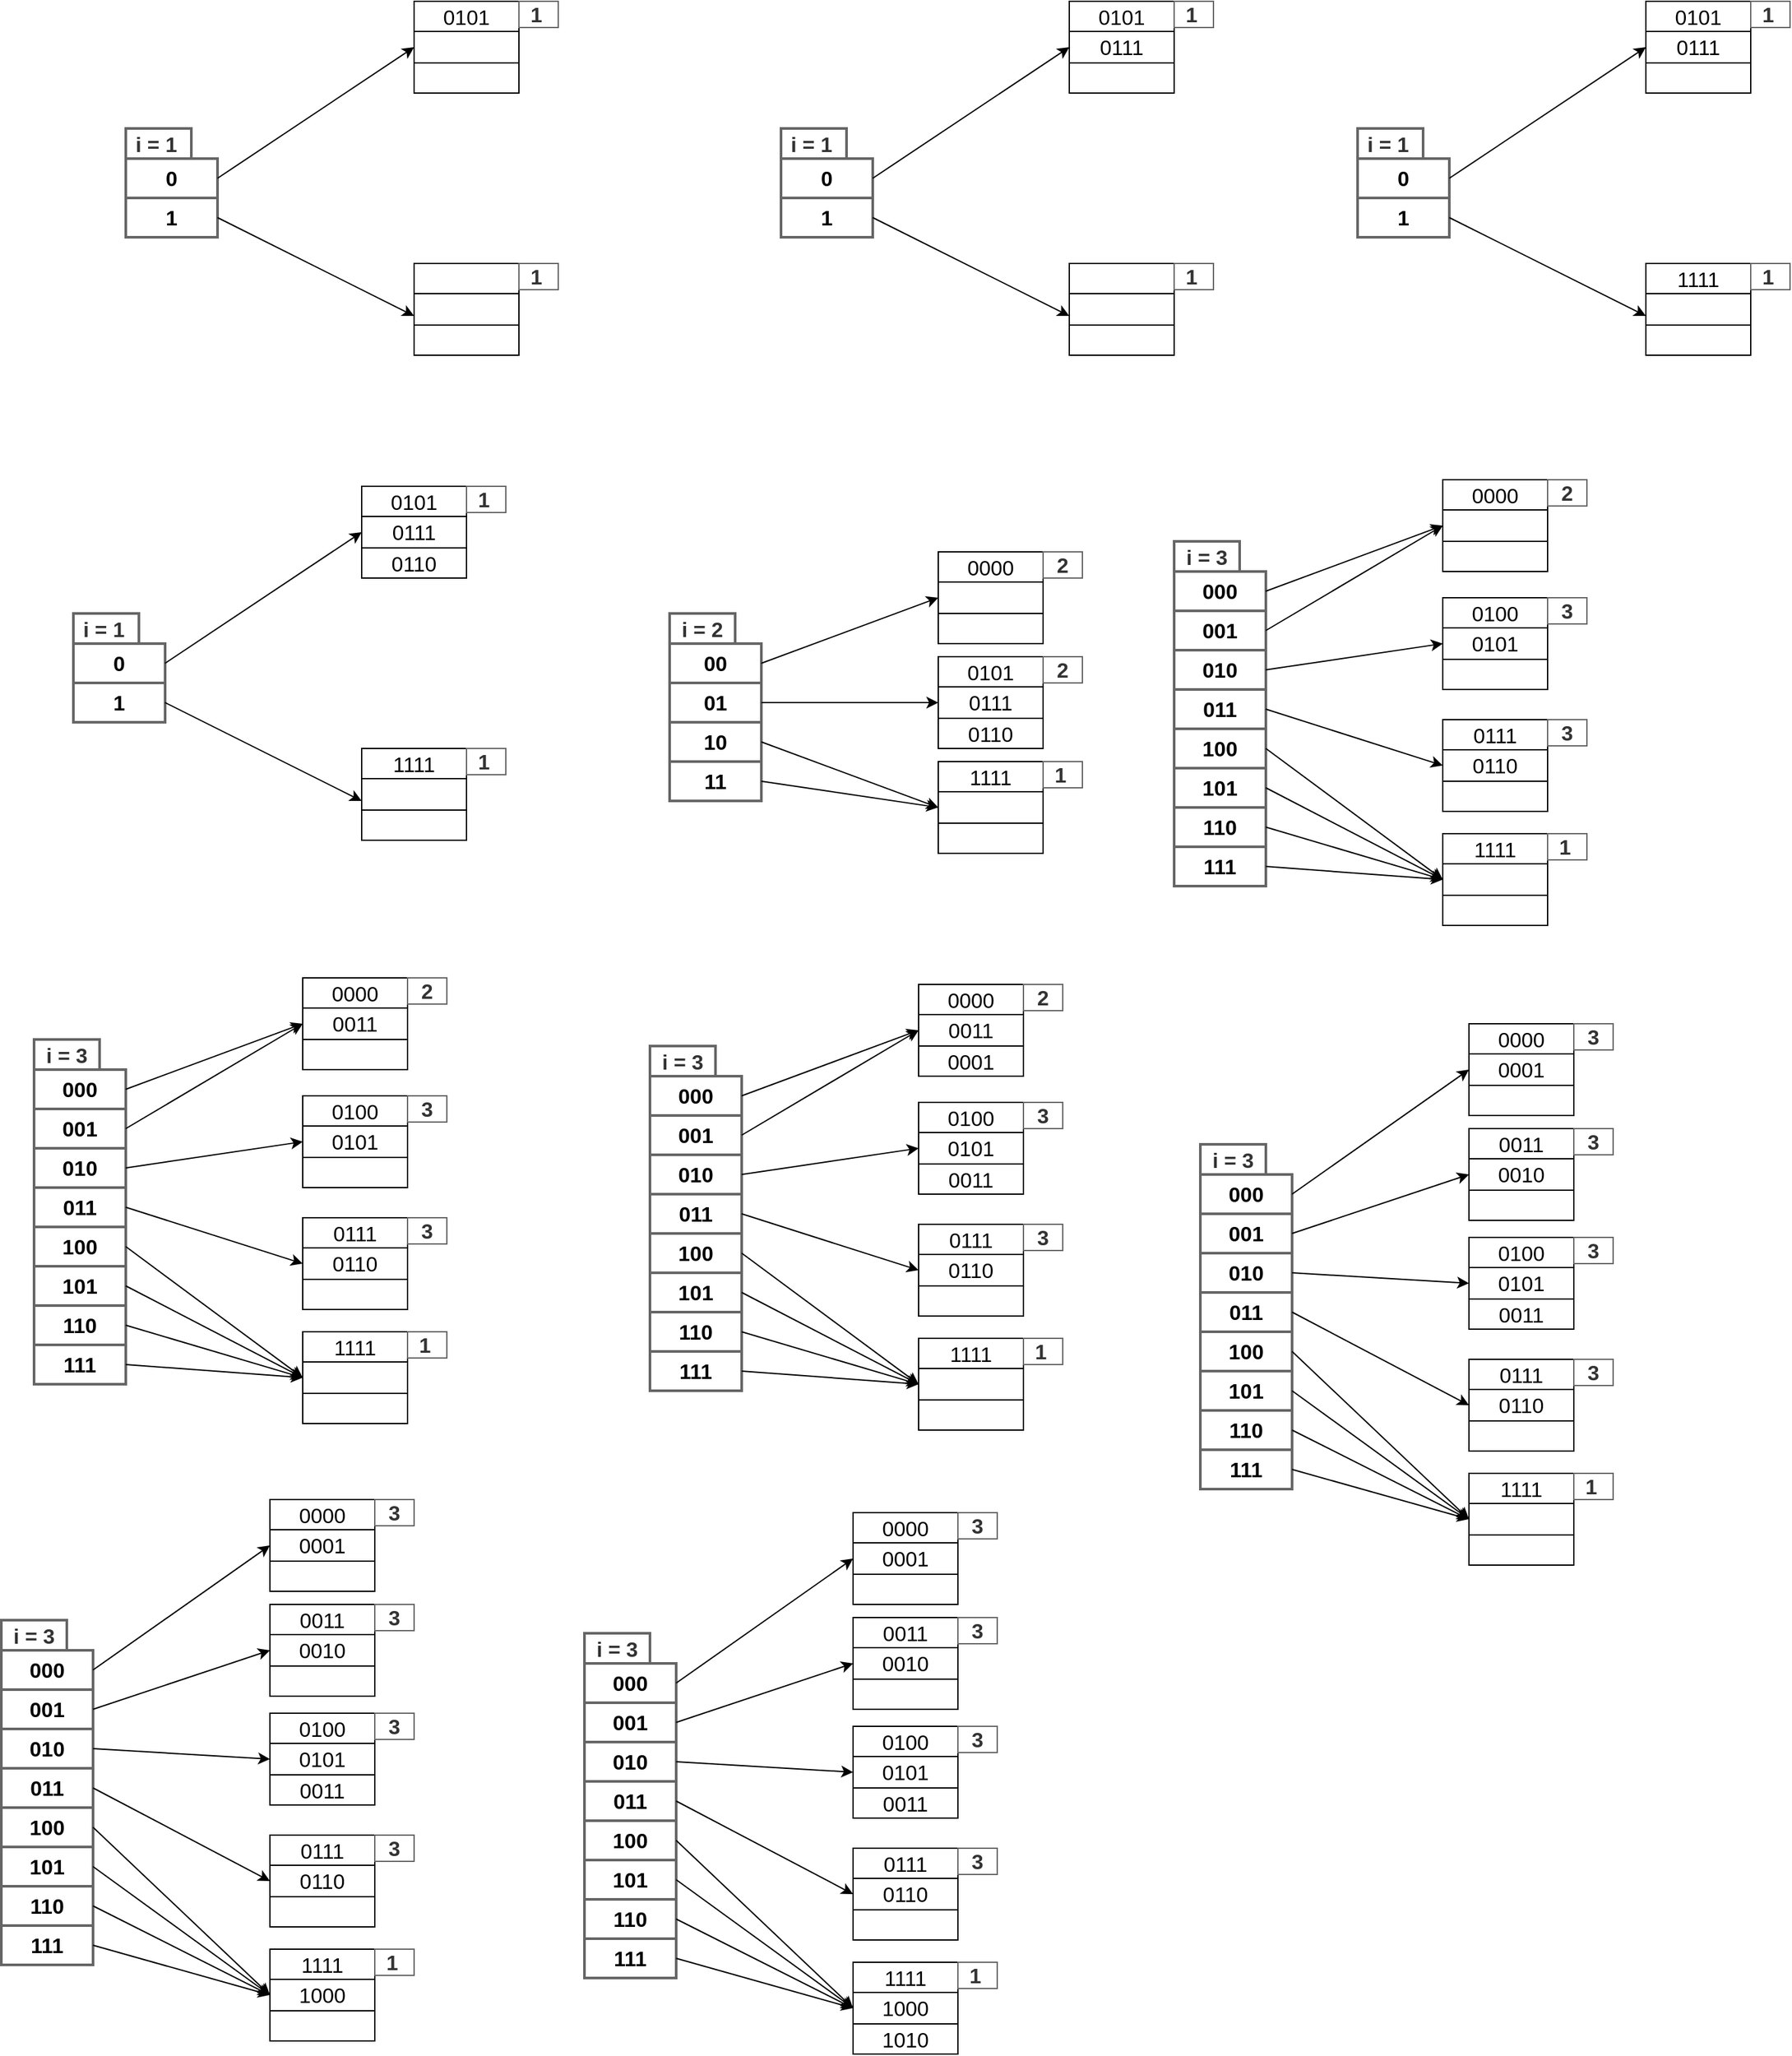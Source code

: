 <mxfile version="21.1.1" type="device">
  <diagram name="Σελίδα-1" id="nW5HcKaRpRIf30k_vlQt">
    <mxGraphModel dx="1507" dy="1242" grid="1" gridSize="10" guides="1" tooltips="1" connect="1" arrows="1" fold="1" page="1" pageScale="1" pageWidth="1400" pageHeight="850" math="0" shadow="0">
      <root>
        <mxCell id="0" />
        <mxCell id="1" parent="0" />
        <mxCell id="b0GZzx97SkLRFwf455r8-1" value="" style="shape=table;startSize=0;container=1;collapsible=0;childLayout=tableLayout;fontSize=16;fillColor=#FFFFFF;fontColor=#333333;strokeColor=#666666;fontStyle=1;strokeWidth=2;" parent="1" vertex="1">
          <mxGeometry x="120" y="230" width="70" height="60" as="geometry" />
        </mxCell>
        <mxCell id="b0GZzx97SkLRFwf455r8-2" value="" style="shape=tableRow;horizontal=0;startSize=0;swimlaneHead=0;swimlaneBody=0;strokeColor=inherit;top=0;left=0;bottom=0;right=0;collapsible=0;dropTarget=0;fillColor=none;points=[[0,0.5],[1,0.5]];portConstraint=eastwest;" parent="b0GZzx97SkLRFwf455r8-1" vertex="1">
          <mxGeometry width="70" height="30" as="geometry" />
        </mxCell>
        <mxCell id="b0GZzx97SkLRFwf455r8-3" value="0" style="shape=partialRectangle;html=1;whiteSpace=wrap;connectable=0;strokeColor=inherit;overflow=hidden;fillColor=none;top=0;left=0;bottom=0;right=0;pointerEvents=1;fontSize=16;fontStyle=1" parent="b0GZzx97SkLRFwf455r8-2" vertex="1">
          <mxGeometry width="70" height="30" as="geometry">
            <mxRectangle width="70" height="30" as="alternateBounds" />
          </mxGeometry>
        </mxCell>
        <mxCell id="b0GZzx97SkLRFwf455r8-4" value="" style="shape=tableRow;horizontal=0;startSize=0;swimlaneHead=0;swimlaneBody=0;strokeColor=inherit;top=0;left=0;bottom=0;right=0;collapsible=0;dropTarget=0;fillColor=none;points=[[0,0.5],[1,0.5]];portConstraint=eastwest;" parent="b0GZzx97SkLRFwf455r8-1" vertex="1">
          <mxGeometry y="30" width="70" height="30" as="geometry" />
        </mxCell>
        <mxCell id="b0GZzx97SkLRFwf455r8-5" value="1" style="shape=partialRectangle;html=1;whiteSpace=wrap;connectable=0;strokeColor=inherit;overflow=hidden;fillColor=none;top=0;left=0;bottom=0;right=0;pointerEvents=1;fontSize=16;fontStyle=1" parent="b0GZzx97SkLRFwf455r8-4" vertex="1">
          <mxGeometry width="70" height="30" as="geometry">
            <mxRectangle width="70" height="30" as="alternateBounds" />
          </mxGeometry>
        </mxCell>
        <mxCell id="b0GZzx97SkLRFwf455r8-6" value="&lt;font style=&quot;font-size: 16px;&quot;&gt;i = 1&lt;/font&gt;&amp;nbsp;" style="text;html=1;strokeColor=#666666;fillColor=#FFFFFF;align=center;verticalAlign=middle;whiteSpace=wrap;rounded=0;fontColor=#333333;fontStyle=1;strokeWidth=2;" parent="1" vertex="1">
          <mxGeometry x="120" y="207" width="50" height="23" as="geometry" />
        </mxCell>
        <mxCell id="b0GZzx97SkLRFwf455r8-7" value="" style="shape=table;startSize=0;container=1;collapsible=0;childLayout=tableLayout;" parent="1" vertex="1">
          <mxGeometry x="340" y="110" width="80" height="70" as="geometry" />
        </mxCell>
        <mxCell id="b0GZzx97SkLRFwf455r8-8" value="" style="shape=tableRow;horizontal=0;startSize=0;swimlaneHead=0;swimlaneBody=0;strokeColor=inherit;top=0;left=0;bottom=0;right=0;collapsible=0;dropTarget=0;fillColor=none;points=[[0,0.5],[1,0.5]];portConstraint=eastwest;" parent="b0GZzx97SkLRFwf455r8-7" vertex="1">
          <mxGeometry width="80" height="23" as="geometry" />
        </mxCell>
        <mxCell id="b0GZzx97SkLRFwf455r8-9" value="0101" style="shape=partialRectangle;html=1;whiteSpace=wrap;connectable=0;strokeColor=inherit;overflow=hidden;fillColor=none;top=0;left=0;bottom=0;right=0;pointerEvents=1;fontSize=16;" parent="b0GZzx97SkLRFwf455r8-8" vertex="1">
          <mxGeometry width="80" height="23" as="geometry">
            <mxRectangle width="80" height="23" as="alternateBounds" />
          </mxGeometry>
        </mxCell>
        <mxCell id="b0GZzx97SkLRFwf455r8-10" value="" style="shape=tableRow;horizontal=0;startSize=0;swimlaneHead=0;swimlaneBody=0;strokeColor=inherit;top=0;left=0;bottom=0;right=0;collapsible=0;dropTarget=0;fillColor=none;points=[[0,0.5],[1,0.5]];portConstraint=eastwest;" parent="b0GZzx97SkLRFwf455r8-7" vertex="1">
          <mxGeometry y="23" width="80" height="24" as="geometry" />
        </mxCell>
        <mxCell id="b0GZzx97SkLRFwf455r8-11" value="" style="shape=partialRectangle;html=1;whiteSpace=wrap;connectable=0;strokeColor=inherit;overflow=hidden;fillColor=none;top=0;left=0;bottom=0;right=0;pointerEvents=1;fontSize=16;" parent="b0GZzx97SkLRFwf455r8-10" vertex="1">
          <mxGeometry width="80" height="24" as="geometry">
            <mxRectangle width="80" height="24" as="alternateBounds" />
          </mxGeometry>
        </mxCell>
        <mxCell id="b0GZzx97SkLRFwf455r8-12" value="" style="shape=tableRow;horizontal=0;startSize=0;swimlaneHead=0;swimlaneBody=0;strokeColor=inherit;top=0;left=0;bottom=0;right=0;collapsible=0;dropTarget=0;fillColor=none;points=[[0,0.5],[1,0.5]];portConstraint=eastwest;" parent="b0GZzx97SkLRFwf455r8-7" vertex="1">
          <mxGeometry y="47" width="80" height="23" as="geometry" />
        </mxCell>
        <mxCell id="b0GZzx97SkLRFwf455r8-13" value="" style="shape=partialRectangle;html=1;whiteSpace=wrap;connectable=0;strokeColor=inherit;overflow=hidden;fillColor=none;top=0;left=0;bottom=0;right=0;pointerEvents=1;fontSize=16;" parent="b0GZzx97SkLRFwf455r8-12" vertex="1">
          <mxGeometry width="80" height="23" as="geometry">
            <mxRectangle width="80" height="23" as="alternateBounds" />
          </mxGeometry>
        </mxCell>
        <mxCell id="b0GZzx97SkLRFwf455r8-14" value="&lt;font style=&quot;font-size: 16px;&quot;&gt;1&lt;/font&gt;&amp;nbsp;" style="text;html=1;strokeColor=#666666;fillColor=#FFFFFF;align=center;verticalAlign=middle;whiteSpace=wrap;rounded=0;fontColor=#333333;fontStyle=1" parent="1" vertex="1">
          <mxGeometry x="420" y="110" width="30" height="20" as="geometry" />
        </mxCell>
        <mxCell id="b0GZzx97SkLRFwf455r8-23" value="" style="endArrow=classic;html=1;rounded=0;entryX=0;entryY=0.5;entryDx=0;entryDy=0;exitX=1;exitY=0.5;exitDx=0;exitDy=0;" parent="1" target="b0GZzx97SkLRFwf455r8-10" edge="1" source="b0GZzx97SkLRFwf455r8-2">
          <mxGeometry width="50" height="50" relative="1" as="geometry">
            <mxPoint x="220" y="263" as="sourcePoint" />
            <mxPoint x="270" y="213" as="targetPoint" />
          </mxGeometry>
        </mxCell>
        <mxCell id="b0GZzx97SkLRFwf455r8-24" value="" style="endArrow=classic;html=1;rounded=0;entryX=0;entryY=0.5;entryDx=0;entryDy=0;exitX=1;exitY=0.5;exitDx=0;exitDy=0;" parent="1" source="b0GZzx97SkLRFwf455r8-4" edge="1">
          <mxGeometry width="50" height="50" relative="1" as="geometry">
            <mxPoint x="220" y="318" as="sourcePoint" />
            <mxPoint x="340.0" y="350" as="targetPoint" />
          </mxGeometry>
        </mxCell>
        <mxCell id="tZIUpPKe-RBtVywczkvc-1" value="" style="shape=table;startSize=0;container=1;collapsible=0;childLayout=tableLayout;" vertex="1" parent="1">
          <mxGeometry x="340" y="310" width="80" height="70" as="geometry" />
        </mxCell>
        <mxCell id="tZIUpPKe-RBtVywczkvc-2" value="" style="shape=tableRow;horizontal=0;startSize=0;swimlaneHead=0;swimlaneBody=0;strokeColor=inherit;top=0;left=0;bottom=0;right=0;collapsible=0;dropTarget=0;fillColor=none;points=[[0,0.5],[1,0.5]];portConstraint=eastwest;" vertex="1" parent="tZIUpPKe-RBtVywczkvc-1">
          <mxGeometry width="80" height="23" as="geometry" />
        </mxCell>
        <mxCell id="tZIUpPKe-RBtVywczkvc-3" value="" style="shape=partialRectangle;html=1;whiteSpace=wrap;connectable=0;strokeColor=inherit;overflow=hidden;fillColor=none;top=0;left=0;bottom=0;right=0;pointerEvents=1;fontSize=16;" vertex="1" parent="tZIUpPKe-RBtVywczkvc-2">
          <mxGeometry width="80" height="23" as="geometry">
            <mxRectangle width="80" height="23" as="alternateBounds" />
          </mxGeometry>
        </mxCell>
        <mxCell id="tZIUpPKe-RBtVywczkvc-4" value="" style="shape=tableRow;horizontal=0;startSize=0;swimlaneHead=0;swimlaneBody=0;strokeColor=inherit;top=0;left=0;bottom=0;right=0;collapsible=0;dropTarget=0;fillColor=none;points=[[0,0.5],[1,0.5]];portConstraint=eastwest;" vertex="1" parent="tZIUpPKe-RBtVywczkvc-1">
          <mxGeometry y="23" width="80" height="24" as="geometry" />
        </mxCell>
        <mxCell id="tZIUpPKe-RBtVywczkvc-5" value="" style="shape=partialRectangle;html=1;whiteSpace=wrap;connectable=0;strokeColor=inherit;overflow=hidden;fillColor=none;top=0;left=0;bottom=0;right=0;pointerEvents=1;fontSize=16;" vertex="1" parent="tZIUpPKe-RBtVywczkvc-4">
          <mxGeometry width="80" height="24" as="geometry">
            <mxRectangle width="80" height="24" as="alternateBounds" />
          </mxGeometry>
        </mxCell>
        <mxCell id="tZIUpPKe-RBtVywczkvc-6" value="" style="shape=tableRow;horizontal=0;startSize=0;swimlaneHead=0;swimlaneBody=0;strokeColor=inherit;top=0;left=0;bottom=0;right=0;collapsible=0;dropTarget=0;fillColor=none;points=[[0,0.5],[1,0.5]];portConstraint=eastwest;" vertex="1" parent="tZIUpPKe-RBtVywczkvc-1">
          <mxGeometry y="47" width="80" height="23" as="geometry" />
        </mxCell>
        <mxCell id="tZIUpPKe-RBtVywczkvc-7" value="" style="shape=partialRectangle;html=1;whiteSpace=wrap;connectable=0;strokeColor=inherit;overflow=hidden;fillColor=none;top=0;left=0;bottom=0;right=0;pointerEvents=1;fontSize=16;" vertex="1" parent="tZIUpPKe-RBtVywczkvc-6">
          <mxGeometry width="80" height="23" as="geometry">
            <mxRectangle width="80" height="23" as="alternateBounds" />
          </mxGeometry>
        </mxCell>
        <mxCell id="tZIUpPKe-RBtVywczkvc-8" value="&lt;font style=&quot;font-size: 16px;&quot;&gt;1&lt;/font&gt;&amp;nbsp;" style="text;html=1;strokeColor=#666666;fillColor=#FFFFFF;align=center;verticalAlign=middle;whiteSpace=wrap;rounded=0;fontColor=#333333;fontStyle=1" vertex="1" parent="1">
          <mxGeometry x="420" y="310" width="30" height="20" as="geometry" />
        </mxCell>
        <mxCell id="tZIUpPKe-RBtVywczkvc-9" value="" style="shape=table;startSize=0;container=1;collapsible=0;childLayout=tableLayout;fontSize=16;fillColor=#FFFFFF;fontColor=#333333;strokeColor=#666666;fontStyle=1;strokeWidth=2;" vertex="1" parent="1">
          <mxGeometry x="620" y="230" width="70" height="60.0" as="geometry" />
        </mxCell>
        <mxCell id="tZIUpPKe-RBtVywczkvc-10" value="" style="shape=tableRow;horizontal=0;startSize=0;swimlaneHead=0;swimlaneBody=0;strokeColor=inherit;top=0;left=0;bottom=0;right=0;collapsible=0;dropTarget=0;fillColor=none;points=[[0,0.5],[1,0.5]];portConstraint=eastwest;" vertex="1" parent="tZIUpPKe-RBtVywczkvc-9">
          <mxGeometry width="70" height="30" as="geometry" />
        </mxCell>
        <mxCell id="tZIUpPKe-RBtVywczkvc-11" value="0" style="shape=partialRectangle;html=1;whiteSpace=wrap;connectable=0;strokeColor=inherit;overflow=hidden;fillColor=none;top=0;left=0;bottom=0;right=0;pointerEvents=1;fontSize=16;fontStyle=1" vertex="1" parent="tZIUpPKe-RBtVywczkvc-10">
          <mxGeometry width="70" height="30" as="geometry">
            <mxRectangle width="70" height="30" as="alternateBounds" />
          </mxGeometry>
        </mxCell>
        <mxCell id="tZIUpPKe-RBtVywczkvc-12" value="" style="shape=tableRow;horizontal=0;startSize=0;swimlaneHead=0;swimlaneBody=0;strokeColor=inherit;top=0;left=0;bottom=0;right=0;collapsible=0;dropTarget=0;fillColor=none;points=[[0,0.5],[1,0.5]];portConstraint=eastwest;" vertex="1" parent="tZIUpPKe-RBtVywczkvc-9">
          <mxGeometry y="30" width="70" height="30" as="geometry" />
        </mxCell>
        <mxCell id="tZIUpPKe-RBtVywczkvc-13" value="1" style="shape=partialRectangle;html=1;whiteSpace=wrap;connectable=0;strokeColor=inherit;overflow=hidden;fillColor=none;top=0;left=0;bottom=0;right=0;pointerEvents=1;fontSize=16;fontStyle=1" vertex="1" parent="tZIUpPKe-RBtVywczkvc-12">
          <mxGeometry width="70" height="30" as="geometry">
            <mxRectangle width="70" height="30" as="alternateBounds" />
          </mxGeometry>
        </mxCell>
        <mxCell id="tZIUpPKe-RBtVywczkvc-14" value="&lt;font style=&quot;font-size: 16px;&quot;&gt;i = 1&lt;/font&gt;&amp;nbsp;" style="text;html=1;strokeColor=#666666;fillColor=#FFFFFF;align=center;verticalAlign=middle;whiteSpace=wrap;rounded=0;fontColor=#333333;fontStyle=1;strokeWidth=2;" vertex="1" parent="1">
          <mxGeometry x="620" y="207" width="50" height="23" as="geometry" />
        </mxCell>
        <mxCell id="tZIUpPKe-RBtVywczkvc-15" value="" style="shape=table;startSize=0;container=1;collapsible=0;childLayout=tableLayout;" vertex="1" parent="1">
          <mxGeometry x="840" y="110" width="80" height="70" as="geometry" />
        </mxCell>
        <mxCell id="tZIUpPKe-RBtVywczkvc-16" value="" style="shape=tableRow;horizontal=0;startSize=0;swimlaneHead=0;swimlaneBody=0;strokeColor=inherit;top=0;left=0;bottom=0;right=0;collapsible=0;dropTarget=0;fillColor=none;points=[[0,0.5],[1,0.5]];portConstraint=eastwest;" vertex="1" parent="tZIUpPKe-RBtVywczkvc-15">
          <mxGeometry width="80" height="23" as="geometry" />
        </mxCell>
        <mxCell id="tZIUpPKe-RBtVywczkvc-17" value="0101" style="shape=partialRectangle;html=1;whiteSpace=wrap;connectable=0;strokeColor=inherit;overflow=hidden;fillColor=none;top=0;left=0;bottom=0;right=0;pointerEvents=1;fontSize=16;" vertex="1" parent="tZIUpPKe-RBtVywczkvc-16">
          <mxGeometry width="80" height="23" as="geometry">
            <mxRectangle width="80" height="23" as="alternateBounds" />
          </mxGeometry>
        </mxCell>
        <mxCell id="tZIUpPKe-RBtVywczkvc-18" value="" style="shape=tableRow;horizontal=0;startSize=0;swimlaneHead=0;swimlaneBody=0;strokeColor=inherit;top=0;left=0;bottom=0;right=0;collapsible=0;dropTarget=0;fillColor=none;points=[[0,0.5],[1,0.5]];portConstraint=eastwest;" vertex="1" parent="tZIUpPKe-RBtVywczkvc-15">
          <mxGeometry y="23" width="80" height="24" as="geometry" />
        </mxCell>
        <mxCell id="tZIUpPKe-RBtVywczkvc-19" value="0111" style="shape=partialRectangle;html=1;whiteSpace=wrap;connectable=0;strokeColor=inherit;overflow=hidden;fillColor=none;top=0;left=0;bottom=0;right=0;pointerEvents=1;fontSize=16;" vertex="1" parent="tZIUpPKe-RBtVywczkvc-18">
          <mxGeometry width="80" height="24" as="geometry">
            <mxRectangle width="80" height="24" as="alternateBounds" />
          </mxGeometry>
        </mxCell>
        <mxCell id="tZIUpPKe-RBtVywczkvc-20" value="" style="shape=tableRow;horizontal=0;startSize=0;swimlaneHead=0;swimlaneBody=0;strokeColor=inherit;top=0;left=0;bottom=0;right=0;collapsible=0;dropTarget=0;fillColor=none;points=[[0,0.5],[1,0.5]];portConstraint=eastwest;" vertex="1" parent="tZIUpPKe-RBtVywczkvc-15">
          <mxGeometry y="47" width="80" height="23" as="geometry" />
        </mxCell>
        <mxCell id="tZIUpPKe-RBtVywczkvc-21" value="" style="shape=partialRectangle;html=1;whiteSpace=wrap;connectable=0;strokeColor=inherit;overflow=hidden;fillColor=none;top=0;left=0;bottom=0;right=0;pointerEvents=1;fontSize=16;" vertex="1" parent="tZIUpPKe-RBtVywczkvc-20">
          <mxGeometry width="80" height="23" as="geometry">
            <mxRectangle width="80" height="23" as="alternateBounds" />
          </mxGeometry>
        </mxCell>
        <mxCell id="tZIUpPKe-RBtVywczkvc-22" value="&lt;font style=&quot;font-size: 16px;&quot;&gt;1&lt;/font&gt;&amp;nbsp;" style="text;html=1;strokeColor=#666666;fillColor=#FFFFFF;align=center;verticalAlign=middle;whiteSpace=wrap;rounded=0;fontColor=#333333;fontStyle=1" vertex="1" parent="1">
          <mxGeometry x="920" y="110" width="30" height="20" as="geometry" />
        </mxCell>
        <mxCell id="tZIUpPKe-RBtVywczkvc-23" value="" style="endArrow=classic;html=1;rounded=0;entryX=0;entryY=0.5;entryDx=0;entryDy=0;exitX=1;exitY=0.5;exitDx=0;exitDy=0;" edge="1" parent="1" source="tZIUpPKe-RBtVywczkvc-10" target="tZIUpPKe-RBtVywczkvc-18">
          <mxGeometry width="50" height="50" relative="1" as="geometry">
            <mxPoint x="720" y="263" as="sourcePoint" />
            <mxPoint x="770" y="213" as="targetPoint" />
          </mxGeometry>
        </mxCell>
        <mxCell id="tZIUpPKe-RBtVywczkvc-24" value="" style="endArrow=classic;html=1;rounded=0;entryX=0;entryY=0.5;entryDx=0;entryDy=0;exitX=1;exitY=0.5;exitDx=0;exitDy=0;" edge="1" parent="1" source="tZIUpPKe-RBtVywczkvc-12">
          <mxGeometry width="50" height="50" relative="1" as="geometry">
            <mxPoint x="720" y="318" as="sourcePoint" />
            <mxPoint x="840.0" y="350" as="targetPoint" />
          </mxGeometry>
        </mxCell>
        <mxCell id="tZIUpPKe-RBtVywczkvc-25" value="" style="shape=table;startSize=0;container=1;collapsible=0;childLayout=tableLayout;" vertex="1" parent="1">
          <mxGeometry x="840" y="310" width="80" height="70" as="geometry" />
        </mxCell>
        <mxCell id="tZIUpPKe-RBtVywczkvc-26" value="" style="shape=tableRow;horizontal=0;startSize=0;swimlaneHead=0;swimlaneBody=0;strokeColor=inherit;top=0;left=0;bottom=0;right=0;collapsible=0;dropTarget=0;fillColor=none;points=[[0,0.5],[1,0.5]];portConstraint=eastwest;" vertex="1" parent="tZIUpPKe-RBtVywczkvc-25">
          <mxGeometry width="80" height="23" as="geometry" />
        </mxCell>
        <mxCell id="tZIUpPKe-RBtVywczkvc-27" value="" style="shape=partialRectangle;html=1;whiteSpace=wrap;connectable=0;strokeColor=inherit;overflow=hidden;fillColor=none;top=0;left=0;bottom=0;right=0;pointerEvents=1;fontSize=16;" vertex="1" parent="tZIUpPKe-RBtVywczkvc-26">
          <mxGeometry width="80" height="23" as="geometry">
            <mxRectangle width="80" height="23" as="alternateBounds" />
          </mxGeometry>
        </mxCell>
        <mxCell id="tZIUpPKe-RBtVywczkvc-28" value="" style="shape=tableRow;horizontal=0;startSize=0;swimlaneHead=0;swimlaneBody=0;strokeColor=inherit;top=0;left=0;bottom=0;right=0;collapsible=0;dropTarget=0;fillColor=none;points=[[0,0.5],[1,0.5]];portConstraint=eastwest;" vertex="1" parent="tZIUpPKe-RBtVywczkvc-25">
          <mxGeometry y="23" width="80" height="24" as="geometry" />
        </mxCell>
        <mxCell id="tZIUpPKe-RBtVywczkvc-29" value="" style="shape=partialRectangle;html=1;whiteSpace=wrap;connectable=0;strokeColor=inherit;overflow=hidden;fillColor=none;top=0;left=0;bottom=0;right=0;pointerEvents=1;fontSize=16;" vertex="1" parent="tZIUpPKe-RBtVywczkvc-28">
          <mxGeometry width="80" height="24" as="geometry">
            <mxRectangle width="80" height="24" as="alternateBounds" />
          </mxGeometry>
        </mxCell>
        <mxCell id="tZIUpPKe-RBtVywczkvc-30" value="" style="shape=tableRow;horizontal=0;startSize=0;swimlaneHead=0;swimlaneBody=0;strokeColor=inherit;top=0;left=0;bottom=0;right=0;collapsible=0;dropTarget=0;fillColor=none;points=[[0,0.5],[1,0.5]];portConstraint=eastwest;" vertex="1" parent="tZIUpPKe-RBtVywczkvc-25">
          <mxGeometry y="47" width="80" height="23" as="geometry" />
        </mxCell>
        <mxCell id="tZIUpPKe-RBtVywczkvc-31" value="" style="shape=partialRectangle;html=1;whiteSpace=wrap;connectable=0;strokeColor=inherit;overflow=hidden;fillColor=none;top=0;left=0;bottom=0;right=0;pointerEvents=1;fontSize=16;" vertex="1" parent="tZIUpPKe-RBtVywczkvc-30">
          <mxGeometry width="80" height="23" as="geometry">
            <mxRectangle width="80" height="23" as="alternateBounds" />
          </mxGeometry>
        </mxCell>
        <mxCell id="tZIUpPKe-RBtVywczkvc-32" value="&lt;font style=&quot;font-size: 16px;&quot;&gt;1&lt;/font&gt;&amp;nbsp;" style="text;html=1;strokeColor=#666666;fillColor=#FFFFFF;align=center;verticalAlign=middle;whiteSpace=wrap;rounded=0;fontColor=#333333;fontStyle=1" vertex="1" parent="1">
          <mxGeometry x="920" y="310" width="30" height="20" as="geometry" />
        </mxCell>
        <mxCell id="tZIUpPKe-RBtVywczkvc-33" value="" style="shape=table;startSize=0;container=1;collapsible=0;childLayout=tableLayout;fontSize=16;fillColor=#FFFFFF;fontColor=#333333;strokeColor=#666666;fontStyle=1;strokeWidth=2;" vertex="1" parent="1">
          <mxGeometry x="1060" y="230" width="70" height="60" as="geometry" />
        </mxCell>
        <mxCell id="tZIUpPKe-RBtVywczkvc-34" value="" style="shape=tableRow;horizontal=0;startSize=0;swimlaneHead=0;swimlaneBody=0;strokeColor=inherit;top=0;left=0;bottom=0;right=0;collapsible=0;dropTarget=0;fillColor=none;points=[[0,0.5],[1,0.5]];portConstraint=eastwest;" vertex="1" parent="tZIUpPKe-RBtVywczkvc-33">
          <mxGeometry width="70" height="30" as="geometry" />
        </mxCell>
        <mxCell id="tZIUpPKe-RBtVywczkvc-35" value="0" style="shape=partialRectangle;html=1;whiteSpace=wrap;connectable=0;strokeColor=inherit;overflow=hidden;fillColor=none;top=0;left=0;bottom=0;right=0;pointerEvents=1;fontSize=16;fontStyle=1" vertex="1" parent="tZIUpPKe-RBtVywczkvc-34">
          <mxGeometry width="70" height="30" as="geometry">
            <mxRectangle width="70" height="30" as="alternateBounds" />
          </mxGeometry>
        </mxCell>
        <mxCell id="tZIUpPKe-RBtVywczkvc-36" value="" style="shape=tableRow;horizontal=0;startSize=0;swimlaneHead=0;swimlaneBody=0;strokeColor=inherit;top=0;left=0;bottom=0;right=0;collapsible=0;dropTarget=0;fillColor=none;points=[[0,0.5],[1,0.5]];portConstraint=eastwest;" vertex="1" parent="tZIUpPKe-RBtVywczkvc-33">
          <mxGeometry y="30" width="70" height="30" as="geometry" />
        </mxCell>
        <mxCell id="tZIUpPKe-RBtVywczkvc-37" value="1" style="shape=partialRectangle;html=1;whiteSpace=wrap;connectable=0;strokeColor=inherit;overflow=hidden;fillColor=none;top=0;left=0;bottom=0;right=0;pointerEvents=1;fontSize=16;fontStyle=1" vertex="1" parent="tZIUpPKe-RBtVywczkvc-36">
          <mxGeometry width="70" height="30" as="geometry">
            <mxRectangle width="70" height="30" as="alternateBounds" />
          </mxGeometry>
        </mxCell>
        <mxCell id="tZIUpPKe-RBtVywczkvc-38" value="&lt;font style=&quot;font-size: 16px;&quot;&gt;i = 1&lt;/font&gt;&amp;nbsp;" style="text;html=1;strokeColor=#666666;fillColor=#FFFFFF;align=center;verticalAlign=middle;whiteSpace=wrap;rounded=0;fontColor=#333333;fontStyle=1;strokeWidth=2;" vertex="1" parent="1">
          <mxGeometry x="1060" y="207" width="50" height="23" as="geometry" />
        </mxCell>
        <mxCell id="tZIUpPKe-RBtVywczkvc-39" value="" style="shape=table;startSize=0;container=1;collapsible=0;childLayout=tableLayout;" vertex="1" parent="1">
          <mxGeometry x="1280" y="110" width="80" height="70" as="geometry" />
        </mxCell>
        <mxCell id="tZIUpPKe-RBtVywczkvc-40" value="" style="shape=tableRow;horizontal=0;startSize=0;swimlaneHead=0;swimlaneBody=0;strokeColor=inherit;top=0;left=0;bottom=0;right=0;collapsible=0;dropTarget=0;fillColor=none;points=[[0,0.5],[1,0.5]];portConstraint=eastwest;" vertex="1" parent="tZIUpPKe-RBtVywczkvc-39">
          <mxGeometry width="80" height="23" as="geometry" />
        </mxCell>
        <mxCell id="tZIUpPKe-RBtVywczkvc-41" value="0101" style="shape=partialRectangle;html=1;whiteSpace=wrap;connectable=0;strokeColor=inherit;overflow=hidden;fillColor=none;top=0;left=0;bottom=0;right=0;pointerEvents=1;fontSize=16;" vertex="1" parent="tZIUpPKe-RBtVywczkvc-40">
          <mxGeometry width="80" height="23" as="geometry">
            <mxRectangle width="80" height="23" as="alternateBounds" />
          </mxGeometry>
        </mxCell>
        <mxCell id="tZIUpPKe-RBtVywczkvc-42" value="" style="shape=tableRow;horizontal=0;startSize=0;swimlaneHead=0;swimlaneBody=0;strokeColor=inherit;top=0;left=0;bottom=0;right=0;collapsible=0;dropTarget=0;fillColor=none;points=[[0,0.5],[1,0.5]];portConstraint=eastwest;" vertex="1" parent="tZIUpPKe-RBtVywczkvc-39">
          <mxGeometry y="23" width="80" height="24" as="geometry" />
        </mxCell>
        <mxCell id="tZIUpPKe-RBtVywczkvc-43" value="0111" style="shape=partialRectangle;html=1;whiteSpace=wrap;connectable=0;strokeColor=inherit;overflow=hidden;fillColor=none;top=0;left=0;bottom=0;right=0;pointerEvents=1;fontSize=16;" vertex="1" parent="tZIUpPKe-RBtVywczkvc-42">
          <mxGeometry width="80" height="24" as="geometry">
            <mxRectangle width="80" height="24" as="alternateBounds" />
          </mxGeometry>
        </mxCell>
        <mxCell id="tZIUpPKe-RBtVywczkvc-44" value="" style="shape=tableRow;horizontal=0;startSize=0;swimlaneHead=0;swimlaneBody=0;strokeColor=inherit;top=0;left=0;bottom=0;right=0;collapsible=0;dropTarget=0;fillColor=none;points=[[0,0.5],[1,0.5]];portConstraint=eastwest;" vertex="1" parent="tZIUpPKe-RBtVywczkvc-39">
          <mxGeometry y="47" width="80" height="23" as="geometry" />
        </mxCell>
        <mxCell id="tZIUpPKe-RBtVywczkvc-45" value="" style="shape=partialRectangle;html=1;whiteSpace=wrap;connectable=0;strokeColor=inherit;overflow=hidden;fillColor=none;top=0;left=0;bottom=0;right=0;pointerEvents=1;fontSize=16;" vertex="1" parent="tZIUpPKe-RBtVywczkvc-44">
          <mxGeometry width="80" height="23" as="geometry">
            <mxRectangle width="80" height="23" as="alternateBounds" />
          </mxGeometry>
        </mxCell>
        <mxCell id="tZIUpPKe-RBtVywczkvc-46" value="&lt;font style=&quot;font-size: 16px;&quot;&gt;1&lt;/font&gt;&amp;nbsp;" style="text;html=1;strokeColor=#666666;fillColor=#FFFFFF;align=center;verticalAlign=middle;whiteSpace=wrap;rounded=0;fontColor=#333333;fontStyle=1" vertex="1" parent="1">
          <mxGeometry x="1360" y="110" width="30" height="20" as="geometry" />
        </mxCell>
        <mxCell id="tZIUpPKe-RBtVywczkvc-47" value="" style="endArrow=classic;html=1;rounded=0;entryX=0;entryY=0.5;entryDx=0;entryDy=0;exitX=1;exitY=0.5;exitDx=0;exitDy=0;" edge="1" source="tZIUpPKe-RBtVywczkvc-34" target="tZIUpPKe-RBtVywczkvc-42" parent="1">
          <mxGeometry width="50" height="50" relative="1" as="geometry">
            <mxPoint x="1160" y="263" as="sourcePoint" />
            <mxPoint x="1210" y="213" as="targetPoint" />
          </mxGeometry>
        </mxCell>
        <mxCell id="tZIUpPKe-RBtVywczkvc-48" value="" style="endArrow=classic;html=1;rounded=0;entryX=0;entryY=0.5;entryDx=0;entryDy=0;exitX=1;exitY=0.5;exitDx=0;exitDy=0;" edge="1" source="tZIUpPKe-RBtVywczkvc-36" parent="1">
          <mxGeometry width="50" height="50" relative="1" as="geometry">
            <mxPoint x="1160" y="318" as="sourcePoint" />
            <mxPoint x="1280.0" y="350" as="targetPoint" />
          </mxGeometry>
        </mxCell>
        <mxCell id="tZIUpPKe-RBtVywczkvc-49" value="" style="shape=table;startSize=0;container=1;collapsible=0;childLayout=tableLayout;" vertex="1" parent="1">
          <mxGeometry x="1280" y="310" width="80" height="70" as="geometry" />
        </mxCell>
        <mxCell id="tZIUpPKe-RBtVywczkvc-50" value="" style="shape=tableRow;horizontal=0;startSize=0;swimlaneHead=0;swimlaneBody=0;strokeColor=inherit;top=0;left=0;bottom=0;right=0;collapsible=0;dropTarget=0;fillColor=none;points=[[0,0.5],[1,0.5]];portConstraint=eastwest;" vertex="1" parent="tZIUpPKe-RBtVywczkvc-49">
          <mxGeometry width="80" height="23" as="geometry" />
        </mxCell>
        <mxCell id="tZIUpPKe-RBtVywczkvc-51" value="1111" style="shape=partialRectangle;html=1;whiteSpace=wrap;connectable=0;strokeColor=inherit;overflow=hidden;fillColor=none;top=0;left=0;bottom=0;right=0;pointerEvents=1;fontSize=16;" vertex="1" parent="tZIUpPKe-RBtVywczkvc-50">
          <mxGeometry width="80" height="23" as="geometry">
            <mxRectangle width="80" height="23" as="alternateBounds" />
          </mxGeometry>
        </mxCell>
        <mxCell id="tZIUpPKe-RBtVywczkvc-52" value="" style="shape=tableRow;horizontal=0;startSize=0;swimlaneHead=0;swimlaneBody=0;strokeColor=inherit;top=0;left=0;bottom=0;right=0;collapsible=0;dropTarget=0;fillColor=none;points=[[0,0.5],[1,0.5]];portConstraint=eastwest;" vertex="1" parent="tZIUpPKe-RBtVywczkvc-49">
          <mxGeometry y="23" width="80" height="24" as="geometry" />
        </mxCell>
        <mxCell id="tZIUpPKe-RBtVywczkvc-53" value="" style="shape=partialRectangle;html=1;whiteSpace=wrap;connectable=0;strokeColor=inherit;overflow=hidden;fillColor=none;top=0;left=0;bottom=0;right=0;pointerEvents=1;fontSize=16;" vertex="1" parent="tZIUpPKe-RBtVywczkvc-52">
          <mxGeometry width="80" height="24" as="geometry">
            <mxRectangle width="80" height="24" as="alternateBounds" />
          </mxGeometry>
        </mxCell>
        <mxCell id="tZIUpPKe-RBtVywczkvc-54" value="" style="shape=tableRow;horizontal=0;startSize=0;swimlaneHead=0;swimlaneBody=0;strokeColor=inherit;top=0;left=0;bottom=0;right=0;collapsible=0;dropTarget=0;fillColor=none;points=[[0,0.5],[1,0.5]];portConstraint=eastwest;" vertex="1" parent="tZIUpPKe-RBtVywczkvc-49">
          <mxGeometry y="47" width="80" height="23" as="geometry" />
        </mxCell>
        <mxCell id="tZIUpPKe-RBtVywczkvc-55" value="" style="shape=partialRectangle;html=1;whiteSpace=wrap;connectable=0;strokeColor=inherit;overflow=hidden;fillColor=none;top=0;left=0;bottom=0;right=0;pointerEvents=1;fontSize=16;" vertex="1" parent="tZIUpPKe-RBtVywczkvc-54">
          <mxGeometry width="80" height="23" as="geometry">
            <mxRectangle width="80" height="23" as="alternateBounds" />
          </mxGeometry>
        </mxCell>
        <mxCell id="tZIUpPKe-RBtVywczkvc-56" value="&lt;font style=&quot;font-size: 16px;&quot;&gt;1&lt;/font&gt;&amp;nbsp;" style="text;html=1;strokeColor=#666666;fillColor=#FFFFFF;align=center;verticalAlign=middle;whiteSpace=wrap;rounded=0;fontColor=#333333;fontStyle=1" vertex="1" parent="1">
          <mxGeometry x="1360" y="310" width="30" height="20" as="geometry" />
        </mxCell>
        <mxCell id="tZIUpPKe-RBtVywczkvc-57" value="" style="shape=table;startSize=0;container=1;collapsible=0;childLayout=tableLayout;fontSize=16;fillColor=#FFFFFF;fontColor=#333333;strokeColor=#666666;fontStyle=1;strokeWidth=2;" vertex="1" parent="1">
          <mxGeometry x="80" y="600" width="70" height="60" as="geometry" />
        </mxCell>
        <mxCell id="tZIUpPKe-RBtVywczkvc-58" value="" style="shape=tableRow;horizontal=0;startSize=0;swimlaneHead=0;swimlaneBody=0;strokeColor=inherit;top=0;left=0;bottom=0;right=0;collapsible=0;dropTarget=0;fillColor=none;points=[[0,0.5],[1,0.5]];portConstraint=eastwest;" vertex="1" parent="tZIUpPKe-RBtVywczkvc-57">
          <mxGeometry width="70" height="30" as="geometry" />
        </mxCell>
        <mxCell id="tZIUpPKe-RBtVywczkvc-59" value="0" style="shape=partialRectangle;html=1;whiteSpace=wrap;connectable=0;strokeColor=inherit;overflow=hidden;fillColor=none;top=0;left=0;bottom=0;right=0;pointerEvents=1;fontSize=16;fontStyle=1" vertex="1" parent="tZIUpPKe-RBtVywczkvc-58">
          <mxGeometry width="70" height="30" as="geometry">
            <mxRectangle width="70" height="30" as="alternateBounds" />
          </mxGeometry>
        </mxCell>
        <mxCell id="tZIUpPKe-RBtVywczkvc-60" value="" style="shape=tableRow;horizontal=0;startSize=0;swimlaneHead=0;swimlaneBody=0;strokeColor=inherit;top=0;left=0;bottom=0;right=0;collapsible=0;dropTarget=0;fillColor=none;points=[[0,0.5],[1,0.5]];portConstraint=eastwest;" vertex="1" parent="tZIUpPKe-RBtVywczkvc-57">
          <mxGeometry y="30" width="70" height="30" as="geometry" />
        </mxCell>
        <mxCell id="tZIUpPKe-RBtVywczkvc-61" value="1" style="shape=partialRectangle;html=1;whiteSpace=wrap;connectable=0;strokeColor=inherit;overflow=hidden;fillColor=none;top=0;left=0;bottom=0;right=0;pointerEvents=1;fontSize=16;fontStyle=1" vertex="1" parent="tZIUpPKe-RBtVywczkvc-60">
          <mxGeometry width="70" height="30" as="geometry">
            <mxRectangle width="70" height="30" as="alternateBounds" />
          </mxGeometry>
        </mxCell>
        <mxCell id="tZIUpPKe-RBtVywczkvc-62" value="&lt;font style=&quot;font-size: 16px;&quot;&gt;i = 1&lt;/font&gt;&amp;nbsp;" style="text;html=1;strokeColor=#666666;fillColor=#FFFFFF;align=center;verticalAlign=middle;whiteSpace=wrap;rounded=0;fontColor=#333333;fontStyle=1;strokeWidth=2;" vertex="1" parent="1">
          <mxGeometry x="80" y="577" width="50" height="23" as="geometry" />
        </mxCell>
        <mxCell id="tZIUpPKe-RBtVywczkvc-63" value="" style="shape=table;startSize=0;container=1;collapsible=0;childLayout=tableLayout;" vertex="1" parent="1">
          <mxGeometry x="300" y="480" width="80" height="70" as="geometry" />
        </mxCell>
        <mxCell id="tZIUpPKe-RBtVywczkvc-64" value="" style="shape=tableRow;horizontal=0;startSize=0;swimlaneHead=0;swimlaneBody=0;strokeColor=inherit;top=0;left=0;bottom=0;right=0;collapsible=0;dropTarget=0;fillColor=none;points=[[0,0.5],[1,0.5]];portConstraint=eastwest;" vertex="1" parent="tZIUpPKe-RBtVywczkvc-63">
          <mxGeometry width="80" height="23" as="geometry" />
        </mxCell>
        <mxCell id="tZIUpPKe-RBtVywczkvc-65" value="0101" style="shape=partialRectangle;html=1;whiteSpace=wrap;connectable=0;strokeColor=inherit;overflow=hidden;fillColor=none;top=0;left=0;bottom=0;right=0;pointerEvents=1;fontSize=16;" vertex="1" parent="tZIUpPKe-RBtVywczkvc-64">
          <mxGeometry width="80" height="23" as="geometry">
            <mxRectangle width="80" height="23" as="alternateBounds" />
          </mxGeometry>
        </mxCell>
        <mxCell id="tZIUpPKe-RBtVywczkvc-66" value="" style="shape=tableRow;horizontal=0;startSize=0;swimlaneHead=0;swimlaneBody=0;strokeColor=inherit;top=0;left=0;bottom=0;right=0;collapsible=0;dropTarget=0;fillColor=none;points=[[0,0.5],[1,0.5]];portConstraint=eastwest;" vertex="1" parent="tZIUpPKe-RBtVywczkvc-63">
          <mxGeometry y="23" width="80" height="24" as="geometry" />
        </mxCell>
        <mxCell id="tZIUpPKe-RBtVywczkvc-67" value="0111" style="shape=partialRectangle;html=1;whiteSpace=wrap;connectable=0;strokeColor=inherit;overflow=hidden;fillColor=none;top=0;left=0;bottom=0;right=0;pointerEvents=1;fontSize=16;" vertex="1" parent="tZIUpPKe-RBtVywczkvc-66">
          <mxGeometry width="80" height="24" as="geometry">
            <mxRectangle width="80" height="24" as="alternateBounds" />
          </mxGeometry>
        </mxCell>
        <mxCell id="tZIUpPKe-RBtVywczkvc-68" value="" style="shape=tableRow;horizontal=0;startSize=0;swimlaneHead=0;swimlaneBody=0;strokeColor=inherit;top=0;left=0;bottom=0;right=0;collapsible=0;dropTarget=0;fillColor=none;points=[[0,0.5],[1,0.5]];portConstraint=eastwest;" vertex="1" parent="tZIUpPKe-RBtVywczkvc-63">
          <mxGeometry y="47" width="80" height="23" as="geometry" />
        </mxCell>
        <mxCell id="tZIUpPKe-RBtVywczkvc-69" value="0110" style="shape=partialRectangle;html=1;whiteSpace=wrap;connectable=0;strokeColor=inherit;overflow=hidden;fillColor=none;top=0;left=0;bottom=0;right=0;pointerEvents=1;fontSize=16;" vertex="1" parent="tZIUpPKe-RBtVywczkvc-68">
          <mxGeometry width="80" height="23" as="geometry">
            <mxRectangle width="80" height="23" as="alternateBounds" />
          </mxGeometry>
        </mxCell>
        <mxCell id="tZIUpPKe-RBtVywczkvc-70" value="&lt;font style=&quot;font-size: 16px;&quot;&gt;1&lt;/font&gt;&amp;nbsp;" style="text;html=1;strokeColor=#666666;fillColor=#FFFFFF;align=center;verticalAlign=middle;whiteSpace=wrap;rounded=0;fontColor=#333333;fontStyle=1" vertex="1" parent="1">
          <mxGeometry x="380" y="480" width="30" height="20" as="geometry" />
        </mxCell>
        <mxCell id="tZIUpPKe-RBtVywczkvc-71" value="" style="endArrow=classic;html=1;rounded=0;entryX=0;entryY=0.5;entryDx=0;entryDy=0;exitX=1;exitY=0.5;exitDx=0;exitDy=0;" edge="1" parent="1" source="tZIUpPKe-RBtVywczkvc-58" target="tZIUpPKe-RBtVywczkvc-66">
          <mxGeometry width="50" height="50" relative="1" as="geometry">
            <mxPoint x="180" y="633" as="sourcePoint" />
            <mxPoint x="230" y="583" as="targetPoint" />
          </mxGeometry>
        </mxCell>
        <mxCell id="tZIUpPKe-RBtVywczkvc-72" value="" style="endArrow=classic;html=1;rounded=0;entryX=0;entryY=0.5;entryDx=0;entryDy=0;exitX=1;exitY=0.5;exitDx=0;exitDy=0;" edge="1" parent="1" source="tZIUpPKe-RBtVywczkvc-60">
          <mxGeometry width="50" height="50" relative="1" as="geometry">
            <mxPoint x="180" y="688" as="sourcePoint" />
            <mxPoint x="300.0" y="720" as="targetPoint" />
          </mxGeometry>
        </mxCell>
        <mxCell id="tZIUpPKe-RBtVywczkvc-73" value="" style="shape=table;startSize=0;container=1;collapsible=0;childLayout=tableLayout;" vertex="1" parent="1">
          <mxGeometry x="300" y="680" width="80" height="70" as="geometry" />
        </mxCell>
        <mxCell id="tZIUpPKe-RBtVywczkvc-74" value="" style="shape=tableRow;horizontal=0;startSize=0;swimlaneHead=0;swimlaneBody=0;strokeColor=inherit;top=0;left=0;bottom=0;right=0;collapsible=0;dropTarget=0;fillColor=none;points=[[0,0.5],[1,0.5]];portConstraint=eastwest;" vertex="1" parent="tZIUpPKe-RBtVywczkvc-73">
          <mxGeometry width="80" height="23" as="geometry" />
        </mxCell>
        <mxCell id="tZIUpPKe-RBtVywczkvc-75" value="1111" style="shape=partialRectangle;html=1;whiteSpace=wrap;connectable=0;strokeColor=inherit;overflow=hidden;fillColor=none;top=0;left=0;bottom=0;right=0;pointerEvents=1;fontSize=16;" vertex="1" parent="tZIUpPKe-RBtVywczkvc-74">
          <mxGeometry width="80" height="23" as="geometry">
            <mxRectangle width="80" height="23" as="alternateBounds" />
          </mxGeometry>
        </mxCell>
        <mxCell id="tZIUpPKe-RBtVywczkvc-76" value="" style="shape=tableRow;horizontal=0;startSize=0;swimlaneHead=0;swimlaneBody=0;strokeColor=inherit;top=0;left=0;bottom=0;right=0;collapsible=0;dropTarget=0;fillColor=none;points=[[0,0.5],[1,0.5]];portConstraint=eastwest;" vertex="1" parent="tZIUpPKe-RBtVywczkvc-73">
          <mxGeometry y="23" width="80" height="24" as="geometry" />
        </mxCell>
        <mxCell id="tZIUpPKe-RBtVywczkvc-77" value="" style="shape=partialRectangle;html=1;whiteSpace=wrap;connectable=0;strokeColor=inherit;overflow=hidden;fillColor=none;top=0;left=0;bottom=0;right=0;pointerEvents=1;fontSize=16;" vertex="1" parent="tZIUpPKe-RBtVywczkvc-76">
          <mxGeometry width="80" height="24" as="geometry">
            <mxRectangle width="80" height="24" as="alternateBounds" />
          </mxGeometry>
        </mxCell>
        <mxCell id="tZIUpPKe-RBtVywczkvc-78" value="" style="shape=tableRow;horizontal=0;startSize=0;swimlaneHead=0;swimlaneBody=0;strokeColor=inherit;top=0;left=0;bottom=0;right=0;collapsible=0;dropTarget=0;fillColor=none;points=[[0,0.5],[1,0.5]];portConstraint=eastwest;" vertex="1" parent="tZIUpPKe-RBtVywczkvc-73">
          <mxGeometry y="47" width="80" height="23" as="geometry" />
        </mxCell>
        <mxCell id="tZIUpPKe-RBtVywczkvc-79" value="" style="shape=partialRectangle;html=1;whiteSpace=wrap;connectable=0;strokeColor=inherit;overflow=hidden;fillColor=none;top=0;left=0;bottom=0;right=0;pointerEvents=1;fontSize=16;" vertex="1" parent="tZIUpPKe-RBtVywczkvc-78">
          <mxGeometry width="80" height="23" as="geometry">
            <mxRectangle width="80" height="23" as="alternateBounds" />
          </mxGeometry>
        </mxCell>
        <mxCell id="tZIUpPKe-RBtVywczkvc-80" value="&lt;font style=&quot;font-size: 16px;&quot;&gt;1&lt;/font&gt;&amp;nbsp;" style="text;html=1;strokeColor=#666666;fillColor=#FFFFFF;align=center;verticalAlign=middle;whiteSpace=wrap;rounded=0;fontColor=#333333;fontStyle=1" vertex="1" parent="1">
          <mxGeometry x="380" y="680" width="30" height="20" as="geometry" />
        </mxCell>
        <mxCell id="tZIUpPKe-RBtVywczkvc-81" value="" style="shape=table;startSize=0;container=1;collapsible=0;childLayout=tableLayout;fontSize=16;fillColor=#FFFFFF;fontColor=#333333;strokeColor=#666666;fontStyle=1;strokeWidth=2;" vertex="1" parent="1">
          <mxGeometry x="535" y="600" width="70" height="120" as="geometry" />
        </mxCell>
        <mxCell id="tZIUpPKe-RBtVywczkvc-82" value="" style="shape=tableRow;horizontal=0;startSize=0;swimlaneHead=0;swimlaneBody=0;strokeColor=inherit;top=0;left=0;bottom=0;right=0;collapsible=0;dropTarget=0;fillColor=none;points=[[0,0.5],[1,0.5]];portConstraint=eastwest;" vertex="1" parent="tZIUpPKe-RBtVywczkvc-81">
          <mxGeometry width="70" height="30" as="geometry" />
        </mxCell>
        <mxCell id="tZIUpPKe-RBtVywczkvc-83" value="00" style="shape=partialRectangle;html=1;whiteSpace=wrap;connectable=0;strokeColor=inherit;overflow=hidden;fillColor=none;top=0;left=0;bottom=0;right=0;pointerEvents=1;fontSize=16;fontStyle=1" vertex="1" parent="tZIUpPKe-RBtVywczkvc-82">
          <mxGeometry width="70" height="30" as="geometry">
            <mxRectangle width="70" height="30" as="alternateBounds" />
          </mxGeometry>
        </mxCell>
        <mxCell id="tZIUpPKe-RBtVywczkvc-84" value="" style="shape=tableRow;horizontal=0;startSize=0;swimlaneHead=0;swimlaneBody=0;strokeColor=inherit;top=0;left=0;bottom=0;right=0;collapsible=0;dropTarget=0;fillColor=none;points=[[0,0.5],[1,0.5]];portConstraint=eastwest;" vertex="1" parent="tZIUpPKe-RBtVywczkvc-81">
          <mxGeometry y="30" width="70" height="30" as="geometry" />
        </mxCell>
        <mxCell id="tZIUpPKe-RBtVywczkvc-85" value="01" style="shape=partialRectangle;html=1;whiteSpace=wrap;connectable=0;strokeColor=inherit;overflow=hidden;fillColor=none;top=0;left=0;bottom=0;right=0;pointerEvents=1;fontSize=16;fontStyle=1" vertex="1" parent="tZIUpPKe-RBtVywczkvc-84">
          <mxGeometry width="70" height="30" as="geometry">
            <mxRectangle width="70" height="30" as="alternateBounds" />
          </mxGeometry>
        </mxCell>
        <mxCell id="tZIUpPKe-RBtVywczkvc-107" style="shape=tableRow;horizontal=0;startSize=0;swimlaneHead=0;swimlaneBody=0;strokeColor=inherit;top=0;left=0;bottom=0;right=0;collapsible=0;dropTarget=0;fillColor=none;points=[[0,0.5],[1,0.5]];portConstraint=eastwest;" vertex="1" parent="tZIUpPKe-RBtVywczkvc-81">
          <mxGeometry y="60" width="70" height="30" as="geometry" />
        </mxCell>
        <mxCell id="tZIUpPKe-RBtVywczkvc-108" value="10" style="shape=partialRectangle;html=1;whiteSpace=wrap;connectable=0;strokeColor=inherit;overflow=hidden;fillColor=none;top=0;left=0;bottom=0;right=0;pointerEvents=1;fontSize=16;fontStyle=1" vertex="1" parent="tZIUpPKe-RBtVywczkvc-107">
          <mxGeometry width="70" height="30" as="geometry">
            <mxRectangle width="70" height="30" as="alternateBounds" />
          </mxGeometry>
        </mxCell>
        <mxCell id="tZIUpPKe-RBtVywczkvc-109" style="shape=tableRow;horizontal=0;startSize=0;swimlaneHead=0;swimlaneBody=0;strokeColor=inherit;top=0;left=0;bottom=0;right=0;collapsible=0;dropTarget=0;fillColor=none;points=[[0,0.5],[1,0.5]];portConstraint=eastwest;" vertex="1" parent="tZIUpPKe-RBtVywczkvc-81">
          <mxGeometry y="90" width="70" height="30" as="geometry" />
        </mxCell>
        <mxCell id="tZIUpPKe-RBtVywczkvc-110" value="11" style="shape=partialRectangle;html=1;whiteSpace=wrap;connectable=0;strokeColor=inherit;overflow=hidden;fillColor=none;top=0;left=0;bottom=0;right=0;pointerEvents=1;fontSize=16;fontStyle=1" vertex="1" parent="tZIUpPKe-RBtVywczkvc-109">
          <mxGeometry width="70" height="30" as="geometry">
            <mxRectangle width="70" height="30" as="alternateBounds" />
          </mxGeometry>
        </mxCell>
        <mxCell id="tZIUpPKe-RBtVywczkvc-86" value="&lt;font style=&quot;font-size: 16px;&quot;&gt;i = 2&lt;/font&gt;" style="text;html=1;strokeColor=#666666;fillColor=#FFFFFF;align=center;verticalAlign=middle;whiteSpace=wrap;rounded=0;fontColor=#333333;fontStyle=1;strokeWidth=2;" vertex="1" parent="1">
          <mxGeometry x="535" y="577" width="50" height="23" as="geometry" />
        </mxCell>
        <mxCell id="tZIUpPKe-RBtVywczkvc-87" value="" style="shape=table;startSize=0;container=1;collapsible=0;childLayout=tableLayout;" vertex="1" parent="1">
          <mxGeometry x="740" y="610" width="80" height="70" as="geometry" />
        </mxCell>
        <mxCell id="tZIUpPKe-RBtVywczkvc-88" value="" style="shape=tableRow;horizontal=0;startSize=0;swimlaneHead=0;swimlaneBody=0;strokeColor=inherit;top=0;left=0;bottom=0;right=0;collapsible=0;dropTarget=0;fillColor=none;points=[[0,0.5],[1,0.5]];portConstraint=eastwest;" vertex="1" parent="tZIUpPKe-RBtVywczkvc-87">
          <mxGeometry width="80" height="23" as="geometry" />
        </mxCell>
        <mxCell id="tZIUpPKe-RBtVywczkvc-89" value="0101" style="shape=partialRectangle;html=1;whiteSpace=wrap;connectable=0;strokeColor=inherit;overflow=hidden;fillColor=none;top=0;left=0;bottom=0;right=0;pointerEvents=1;fontSize=16;" vertex="1" parent="tZIUpPKe-RBtVywczkvc-88">
          <mxGeometry width="80" height="23" as="geometry">
            <mxRectangle width="80" height="23" as="alternateBounds" />
          </mxGeometry>
        </mxCell>
        <mxCell id="tZIUpPKe-RBtVywczkvc-90" value="" style="shape=tableRow;horizontal=0;startSize=0;swimlaneHead=0;swimlaneBody=0;strokeColor=inherit;top=0;left=0;bottom=0;right=0;collapsible=0;dropTarget=0;fillColor=none;points=[[0,0.5],[1,0.5]];portConstraint=eastwest;" vertex="1" parent="tZIUpPKe-RBtVywczkvc-87">
          <mxGeometry y="23" width="80" height="24" as="geometry" />
        </mxCell>
        <mxCell id="tZIUpPKe-RBtVywczkvc-91" value="0111" style="shape=partialRectangle;html=1;whiteSpace=wrap;connectable=0;strokeColor=inherit;overflow=hidden;fillColor=none;top=0;left=0;bottom=0;right=0;pointerEvents=1;fontSize=16;" vertex="1" parent="tZIUpPKe-RBtVywczkvc-90">
          <mxGeometry width="80" height="24" as="geometry">
            <mxRectangle width="80" height="24" as="alternateBounds" />
          </mxGeometry>
        </mxCell>
        <mxCell id="tZIUpPKe-RBtVywczkvc-92" value="" style="shape=tableRow;horizontal=0;startSize=0;swimlaneHead=0;swimlaneBody=0;strokeColor=inherit;top=0;left=0;bottom=0;right=0;collapsible=0;dropTarget=0;fillColor=none;points=[[0,0.5],[1,0.5]];portConstraint=eastwest;" vertex="1" parent="tZIUpPKe-RBtVywczkvc-87">
          <mxGeometry y="47" width="80" height="23" as="geometry" />
        </mxCell>
        <mxCell id="tZIUpPKe-RBtVywczkvc-93" value="0110" style="shape=partialRectangle;html=1;whiteSpace=wrap;connectable=0;strokeColor=inherit;overflow=hidden;fillColor=none;top=0;left=0;bottom=0;right=0;pointerEvents=1;fontSize=16;" vertex="1" parent="tZIUpPKe-RBtVywczkvc-92">
          <mxGeometry width="80" height="23" as="geometry">
            <mxRectangle width="80" height="23" as="alternateBounds" />
          </mxGeometry>
        </mxCell>
        <mxCell id="tZIUpPKe-RBtVywczkvc-94" value="&lt;span style=&quot;font-size: 16px;&quot;&gt;2&lt;/span&gt;" style="text;html=1;strokeColor=#666666;fillColor=#FFFFFF;align=center;verticalAlign=middle;whiteSpace=wrap;rounded=0;fontColor=#333333;fontStyle=1" vertex="1" parent="1">
          <mxGeometry x="820" y="610" width="30" height="20" as="geometry" />
        </mxCell>
        <mxCell id="tZIUpPKe-RBtVywczkvc-95" value="" style="endArrow=classic;html=1;rounded=0;exitX=1;exitY=0.5;exitDx=0;exitDy=0;entryX=0;entryY=0.5;entryDx=0;entryDy=0;" edge="1" parent="1" source="tZIUpPKe-RBtVywczkvc-82" target="tZIUpPKe-RBtVywczkvc-114">
          <mxGeometry width="50" height="50" relative="1" as="geometry">
            <mxPoint x="660" y="610" as="sourcePoint" />
            <mxPoint x="720" y="560" as="targetPoint" />
          </mxGeometry>
        </mxCell>
        <mxCell id="tZIUpPKe-RBtVywczkvc-96" value="" style="endArrow=classic;html=1;rounded=0;entryX=0;entryY=0.5;entryDx=0;entryDy=0;exitX=1;exitY=0.5;exitDx=0;exitDy=0;" edge="1" parent="1" source="tZIUpPKe-RBtVywczkvc-84" target="tZIUpPKe-RBtVywczkvc-90">
          <mxGeometry width="50" height="50" relative="1" as="geometry">
            <mxPoint x="610" y="640" as="sourcePoint" />
            <mxPoint x="705.0" y="720" as="targetPoint" />
          </mxGeometry>
        </mxCell>
        <mxCell id="tZIUpPKe-RBtVywczkvc-97" value="" style="shape=table;startSize=0;container=1;collapsible=0;childLayout=tableLayout;" vertex="1" parent="1">
          <mxGeometry x="740" y="690" width="80" height="70" as="geometry" />
        </mxCell>
        <mxCell id="tZIUpPKe-RBtVywczkvc-98" value="" style="shape=tableRow;horizontal=0;startSize=0;swimlaneHead=0;swimlaneBody=0;strokeColor=inherit;top=0;left=0;bottom=0;right=0;collapsible=0;dropTarget=0;fillColor=none;points=[[0,0.5],[1,0.5]];portConstraint=eastwest;" vertex="1" parent="tZIUpPKe-RBtVywczkvc-97">
          <mxGeometry width="80" height="23" as="geometry" />
        </mxCell>
        <mxCell id="tZIUpPKe-RBtVywczkvc-99" value="1111" style="shape=partialRectangle;html=1;whiteSpace=wrap;connectable=0;strokeColor=inherit;overflow=hidden;fillColor=none;top=0;left=0;bottom=0;right=0;pointerEvents=1;fontSize=16;" vertex="1" parent="tZIUpPKe-RBtVywczkvc-98">
          <mxGeometry width="80" height="23" as="geometry">
            <mxRectangle width="80" height="23" as="alternateBounds" />
          </mxGeometry>
        </mxCell>
        <mxCell id="tZIUpPKe-RBtVywczkvc-100" value="" style="shape=tableRow;horizontal=0;startSize=0;swimlaneHead=0;swimlaneBody=0;strokeColor=inherit;top=0;left=0;bottom=0;right=0;collapsible=0;dropTarget=0;fillColor=none;points=[[0,0.5],[1,0.5]];portConstraint=eastwest;" vertex="1" parent="tZIUpPKe-RBtVywczkvc-97">
          <mxGeometry y="23" width="80" height="24" as="geometry" />
        </mxCell>
        <mxCell id="tZIUpPKe-RBtVywczkvc-101" value="" style="shape=partialRectangle;html=1;whiteSpace=wrap;connectable=0;strokeColor=inherit;overflow=hidden;fillColor=none;top=0;left=0;bottom=0;right=0;pointerEvents=1;fontSize=16;" vertex="1" parent="tZIUpPKe-RBtVywczkvc-100">
          <mxGeometry width="80" height="24" as="geometry">
            <mxRectangle width="80" height="24" as="alternateBounds" />
          </mxGeometry>
        </mxCell>
        <mxCell id="tZIUpPKe-RBtVywczkvc-102" value="" style="shape=tableRow;horizontal=0;startSize=0;swimlaneHead=0;swimlaneBody=0;strokeColor=inherit;top=0;left=0;bottom=0;right=0;collapsible=0;dropTarget=0;fillColor=none;points=[[0,0.5],[1,0.5]];portConstraint=eastwest;" vertex="1" parent="tZIUpPKe-RBtVywczkvc-97">
          <mxGeometry y="47" width="80" height="23" as="geometry" />
        </mxCell>
        <mxCell id="tZIUpPKe-RBtVywczkvc-103" value="" style="shape=partialRectangle;html=1;whiteSpace=wrap;connectable=0;strokeColor=inherit;overflow=hidden;fillColor=none;top=0;left=0;bottom=0;right=0;pointerEvents=1;fontSize=16;" vertex="1" parent="tZIUpPKe-RBtVywczkvc-102">
          <mxGeometry width="80" height="23" as="geometry">
            <mxRectangle width="80" height="23" as="alternateBounds" />
          </mxGeometry>
        </mxCell>
        <mxCell id="tZIUpPKe-RBtVywczkvc-104" value="&lt;font style=&quot;font-size: 16px;&quot;&gt;1&lt;/font&gt;&amp;nbsp;" style="text;html=1;strokeColor=#666666;fillColor=#FFFFFF;align=center;verticalAlign=middle;whiteSpace=wrap;rounded=0;fontColor=#333333;fontStyle=1" vertex="1" parent="1">
          <mxGeometry x="820" y="690" width="30" height="20" as="geometry" />
        </mxCell>
        <mxCell id="tZIUpPKe-RBtVywczkvc-111" value="" style="shape=table;startSize=0;container=1;collapsible=0;childLayout=tableLayout;" vertex="1" parent="1">
          <mxGeometry x="740" y="530" width="80" height="70" as="geometry" />
        </mxCell>
        <mxCell id="tZIUpPKe-RBtVywczkvc-112" value="" style="shape=tableRow;horizontal=0;startSize=0;swimlaneHead=0;swimlaneBody=0;strokeColor=inherit;top=0;left=0;bottom=0;right=0;collapsible=0;dropTarget=0;fillColor=none;points=[[0,0.5],[1,0.5]];portConstraint=eastwest;" vertex="1" parent="tZIUpPKe-RBtVywczkvc-111">
          <mxGeometry width="80" height="23" as="geometry" />
        </mxCell>
        <mxCell id="tZIUpPKe-RBtVywczkvc-113" value="0000" style="shape=partialRectangle;html=1;whiteSpace=wrap;connectable=0;strokeColor=inherit;overflow=hidden;fillColor=none;top=0;left=0;bottom=0;right=0;pointerEvents=1;fontSize=16;" vertex="1" parent="tZIUpPKe-RBtVywczkvc-112">
          <mxGeometry width="80" height="23" as="geometry">
            <mxRectangle width="80" height="23" as="alternateBounds" />
          </mxGeometry>
        </mxCell>
        <mxCell id="tZIUpPKe-RBtVywczkvc-114" value="" style="shape=tableRow;horizontal=0;startSize=0;swimlaneHead=0;swimlaneBody=0;strokeColor=inherit;top=0;left=0;bottom=0;right=0;collapsible=0;dropTarget=0;fillColor=none;points=[[0,0.5],[1,0.5]];portConstraint=eastwest;" vertex="1" parent="tZIUpPKe-RBtVywczkvc-111">
          <mxGeometry y="23" width="80" height="24" as="geometry" />
        </mxCell>
        <mxCell id="tZIUpPKe-RBtVywczkvc-115" value="" style="shape=partialRectangle;html=1;whiteSpace=wrap;connectable=0;strokeColor=inherit;overflow=hidden;fillColor=none;top=0;left=0;bottom=0;right=0;pointerEvents=1;fontSize=16;" vertex="1" parent="tZIUpPKe-RBtVywczkvc-114">
          <mxGeometry width="80" height="24" as="geometry">
            <mxRectangle width="80" height="24" as="alternateBounds" />
          </mxGeometry>
        </mxCell>
        <mxCell id="tZIUpPKe-RBtVywczkvc-116" value="" style="shape=tableRow;horizontal=0;startSize=0;swimlaneHead=0;swimlaneBody=0;strokeColor=inherit;top=0;left=0;bottom=0;right=0;collapsible=0;dropTarget=0;fillColor=none;points=[[0,0.5],[1,0.5]];portConstraint=eastwest;" vertex="1" parent="tZIUpPKe-RBtVywczkvc-111">
          <mxGeometry y="47" width="80" height="23" as="geometry" />
        </mxCell>
        <mxCell id="tZIUpPKe-RBtVywczkvc-117" value="" style="shape=partialRectangle;html=1;whiteSpace=wrap;connectable=0;strokeColor=inherit;overflow=hidden;fillColor=none;top=0;left=0;bottom=0;right=0;pointerEvents=1;fontSize=16;" vertex="1" parent="tZIUpPKe-RBtVywczkvc-116">
          <mxGeometry width="80" height="23" as="geometry">
            <mxRectangle width="80" height="23" as="alternateBounds" />
          </mxGeometry>
        </mxCell>
        <mxCell id="tZIUpPKe-RBtVywczkvc-118" value="&lt;span style=&quot;font-size: 16px;&quot;&gt;2&lt;/span&gt;" style="text;html=1;strokeColor=#666666;fillColor=#FFFFFF;align=center;verticalAlign=middle;whiteSpace=wrap;rounded=0;fontColor=#333333;fontStyle=1" vertex="1" parent="1">
          <mxGeometry x="820" y="530" width="30" height="20" as="geometry" />
        </mxCell>
        <mxCell id="tZIUpPKe-RBtVywczkvc-119" value="" style="endArrow=classic;html=1;rounded=0;entryX=0;entryY=0.5;entryDx=0;entryDy=0;exitX=1;exitY=0.5;exitDx=0;exitDy=0;" edge="1" parent="1" source="tZIUpPKe-RBtVywczkvc-107" target="tZIUpPKe-RBtVywczkvc-100">
          <mxGeometry width="50" height="50" relative="1" as="geometry">
            <mxPoint x="615" y="655" as="sourcePoint" />
            <mxPoint x="750" y="655" as="targetPoint" />
          </mxGeometry>
        </mxCell>
        <mxCell id="tZIUpPKe-RBtVywczkvc-120" value="" style="endArrow=classic;html=1;rounded=0;entryX=0;entryY=0.5;entryDx=0;entryDy=0;exitX=1;exitY=0.5;exitDx=0;exitDy=0;" edge="1" parent="1" source="tZIUpPKe-RBtVywczkvc-109" target="tZIUpPKe-RBtVywczkvc-100">
          <mxGeometry width="50" height="50" relative="1" as="geometry">
            <mxPoint x="615" y="710" as="sourcePoint" />
            <mxPoint x="750" y="760" as="targetPoint" />
          </mxGeometry>
        </mxCell>
        <mxCell id="tZIUpPKe-RBtVywczkvc-121" value="" style="shape=table;startSize=0;container=1;collapsible=0;childLayout=tableLayout;fontSize=16;fillColor=#FFFFFF;fontColor=#333333;strokeColor=#666666;fontStyle=1;strokeWidth=2;" vertex="1" parent="1">
          <mxGeometry x="920" y="545" width="70" height="240" as="geometry" />
        </mxCell>
        <mxCell id="tZIUpPKe-RBtVywczkvc-122" value="" style="shape=tableRow;horizontal=0;startSize=0;swimlaneHead=0;swimlaneBody=0;strokeColor=inherit;top=0;left=0;bottom=0;right=0;collapsible=0;dropTarget=0;fillColor=none;points=[[0,0.5],[1,0.5]];portConstraint=eastwest;" vertex="1" parent="tZIUpPKe-RBtVywczkvc-121">
          <mxGeometry width="70" height="30" as="geometry" />
        </mxCell>
        <mxCell id="tZIUpPKe-RBtVywczkvc-123" value="000" style="shape=partialRectangle;html=1;whiteSpace=wrap;connectable=0;strokeColor=inherit;overflow=hidden;fillColor=none;top=0;left=0;bottom=0;right=0;pointerEvents=1;fontSize=16;fontStyle=1" vertex="1" parent="tZIUpPKe-RBtVywczkvc-122">
          <mxGeometry width="70" height="30" as="geometry">
            <mxRectangle width="70" height="30" as="alternateBounds" />
          </mxGeometry>
        </mxCell>
        <mxCell id="tZIUpPKe-RBtVywczkvc-124" value="" style="shape=tableRow;horizontal=0;startSize=0;swimlaneHead=0;swimlaneBody=0;strokeColor=inherit;top=0;left=0;bottom=0;right=0;collapsible=0;dropTarget=0;fillColor=none;points=[[0,0.5],[1,0.5]];portConstraint=eastwest;" vertex="1" parent="tZIUpPKe-RBtVywczkvc-121">
          <mxGeometry y="30" width="70" height="30" as="geometry" />
        </mxCell>
        <mxCell id="tZIUpPKe-RBtVywczkvc-125" value="001" style="shape=partialRectangle;html=1;whiteSpace=wrap;connectable=0;strokeColor=inherit;overflow=hidden;fillColor=none;top=0;left=0;bottom=0;right=0;pointerEvents=1;fontSize=16;fontStyle=1" vertex="1" parent="tZIUpPKe-RBtVywczkvc-124">
          <mxGeometry width="70" height="30" as="geometry">
            <mxRectangle width="70" height="30" as="alternateBounds" />
          </mxGeometry>
        </mxCell>
        <mxCell id="tZIUpPKe-RBtVywczkvc-126" style="shape=tableRow;horizontal=0;startSize=0;swimlaneHead=0;swimlaneBody=0;strokeColor=inherit;top=0;left=0;bottom=0;right=0;collapsible=0;dropTarget=0;fillColor=none;points=[[0,0.5],[1,0.5]];portConstraint=eastwest;" vertex="1" parent="tZIUpPKe-RBtVywczkvc-121">
          <mxGeometry y="60" width="70" height="30" as="geometry" />
        </mxCell>
        <mxCell id="tZIUpPKe-RBtVywczkvc-127" value="010" style="shape=partialRectangle;html=1;whiteSpace=wrap;connectable=0;strokeColor=inherit;overflow=hidden;fillColor=none;top=0;left=0;bottom=0;right=0;pointerEvents=1;fontSize=16;fontStyle=1" vertex="1" parent="tZIUpPKe-RBtVywczkvc-126">
          <mxGeometry width="70" height="30" as="geometry">
            <mxRectangle width="70" height="30" as="alternateBounds" />
          </mxGeometry>
        </mxCell>
        <mxCell id="tZIUpPKe-RBtVywczkvc-128" style="shape=tableRow;horizontal=0;startSize=0;swimlaneHead=0;swimlaneBody=0;strokeColor=inherit;top=0;left=0;bottom=0;right=0;collapsible=0;dropTarget=0;fillColor=none;points=[[0,0.5],[1,0.5]];portConstraint=eastwest;" vertex="1" parent="tZIUpPKe-RBtVywczkvc-121">
          <mxGeometry y="90" width="70" height="30" as="geometry" />
        </mxCell>
        <mxCell id="tZIUpPKe-RBtVywczkvc-129" value="011" style="shape=partialRectangle;html=1;whiteSpace=wrap;connectable=0;strokeColor=inherit;overflow=hidden;fillColor=none;top=0;left=0;bottom=0;right=0;pointerEvents=1;fontSize=16;fontStyle=1" vertex="1" parent="tZIUpPKe-RBtVywczkvc-128">
          <mxGeometry width="70" height="30" as="geometry">
            <mxRectangle width="70" height="30" as="alternateBounds" />
          </mxGeometry>
        </mxCell>
        <mxCell id="tZIUpPKe-RBtVywczkvc-159" style="shape=tableRow;horizontal=0;startSize=0;swimlaneHead=0;swimlaneBody=0;strokeColor=inherit;top=0;left=0;bottom=0;right=0;collapsible=0;dropTarget=0;fillColor=none;points=[[0,0.5],[1,0.5]];portConstraint=eastwest;" vertex="1" parent="tZIUpPKe-RBtVywczkvc-121">
          <mxGeometry y="120" width="70" height="30" as="geometry" />
        </mxCell>
        <mxCell id="tZIUpPKe-RBtVywczkvc-160" value="100" style="shape=partialRectangle;html=1;whiteSpace=wrap;connectable=0;strokeColor=inherit;overflow=hidden;fillColor=none;top=0;left=0;bottom=0;right=0;pointerEvents=1;fontSize=16;fontStyle=1" vertex="1" parent="tZIUpPKe-RBtVywczkvc-159">
          <mxGeometry width="70" height="30" as="geometry">
            <mxRectangle width="70" height="30" as="alternateBounds" />
          </mxGeometry>
        </mxCell>
        <mxCell id="tZIUpPKe-RBtVywczkvc-161" style="shape=tableRow;horizontal=0;startSize=0;swimlaneHead=0;swimlaneBody=0;strokeColor=inherit;top=0;left=0;bottom=0;right=0;collapsible=0;dropTarget=0;fillColor=none;points=[[0,0.5],[1,0.5]];portConstraint=eastwest;" vertex="1" parent="tZIUpPKe-RBtVywczkvc-121">
          <mxGeometry y="150" width="70" height="30" as="geometry" />
        </mxCell>
        <mxCell id="tZIUpPKe-RBtVywczkvc-162" value="101" style="shape=partialRectangle;html=1;whiteSpace=wrap;connectable=0;strokeColor=inherit;overflow=hidden;fillColor=none;top=0;left=0;bottom=0;right=0;pointerEvents=1;fontSize=16;fontStyle=1" vertex="1" parent="tZIUpPKe-RBtVywczkvc-161">
          <mxGeometry width="70" height="30" as="geometry">
            <mxRectangle width="70" height="30" as="alternateBounds" />
          </mxGeometry>
        </mxCell>
        <mxCell id="tZIUpPKe-RBtVywczkvc-163" style="shape=tableRow;horizontal=0;startSize=0;swimlaneHead=0;swimlaneBody=0;strokeColor=inherit;top=0;left=0;bottom=0;right=0;collapsible=0;dropTarget=0;fillColor=none;points=[[0,0.5],[1,0.5]];portConstraint=eastwest;" vertex="1" parent="tZIUpPKe-RBtVywczkvc-121">
          <mxGeometry y="180" width="70" height="30" as="geometry" />
        </mxCell>
        <mxCell id="tZIUpPKe-RBtVywczkvc-164" value="110" style="shape=partialRectangle;html=1;whiteSpace=wrap;connectable=0;strokeColor=inherit;overflow=hidden;fillColor=none;top=0;left=0;bottom=0;right=0;pointerEvents=1;fontSize=16;fontStyle=1" vertex="1" parent="tZIUpPKe-RBtVywczkvc-163">
          <mxGeometry width="70" height="30" as="geometry">
            <mxRectangle width="70" height="30" as="alternateBounds" />
          </mxGeometry>
        </mxCell>
        <mxCell id="tZIUpPKe-RBtVywczkvc-165" style="shape=tableRow;horizontal=0;startSize=0;swimlaneHead=0;swimlaneBody=0;strokeColor=inherit;top=0;left=0;bottom=0;right=0;collapsible=0;dropTarget=0;fillColor=none;points=[[0,0.5],[1,0.5]];portConstraint=eastwest;" vertex="1" parent="tZIUpPKe-RBtVywczkvc-121">
          <mxGeometry y="210" width="70" height="30" as="geometry" />
        </mxCell>
        <mxCell id="tZIUpPKe-RBtVywczkvc-166" value="111" style="shape=partialRectangle;html=1;whiteSpace=wrap;connectable=0;strokeColor=inherit;overflow=hidden;fillColor=none;top=0;left=0;bottom=0;right=0;pointerEvents=1;fontSize=16;fontStyle=1" vertex="1" parent="tZIUpPKe-RBtVywczkvc-165">
          <mxGeometry width="70" height="30" as="geometry">
            <mxRectangle width="70" height="30" as="alternateBounds" />
          </mxGeometry>
        </mxCell>
        <mxCell id="tZIUpPKe-RBtVywczkvc-130" value="&lt;font style=&quot;font-size: 16px;&quot;&gt;i = 3&lt;/font&gt;" style="text;html=1;strokeColor=#666666;fillColor=#FFFFFF;align=center;verticalAlign=middle;whiteSpace=wrap;rounded=0;fontColor=#333333;fontStyle=1;strokeWidth=2;" vertex="1" parent="1">
          <mxGeometry x="920" y="522" width="50" height="23" as="geometry" />
        </mxCell>
        <mxCell id="tZIUpPKe-RBtVywczkvc-131" value="" style="shape=table;startSize=0;container=1;collapsible=0;childLayout=tableLayout;" vertex="1" parent="1">
          <mxGeometry x="1125" y="565" width="80" height="70" as="geometry" />
        </mxCell>
        <mxCell id="tZIUpPKe-RBtVywczkvc-132" value="" style="shape=tableRow;horizontal=0;startSize=0;swimlaneHead=0;swimlaneBody=0;strokeColor=inherit;top=0;left=0;bottom=0;right=0;collapsible=0;dropTarget=0;fillColor=none;points=[[0,0.5],[1,0.5]];portConstraint=eastwest;" vertex="1" parent="tZIUpPKe-RBtVywczkvc-131">
          <mxGeometry width="80" height="23" as="geometry" />
        </mxCell>
        <mxCell id="tZIUpPKe-RBtVywczkvc-133" value="0100" style="shape=partialRectangle;html=1;whiteSpace=wrap;connectable=0;strokeColor=inherit;overflow=hidden;fillColor=none;top=0;left=0;bottom=0;right=0;pointerEvents=1;fontSize=16;" vertex="1" parent="tZIUpPKe-RBtVywczkvc-132">
          <mxGeometry width="80" height="23" as="geometry">
            <mxRectangle width="80" height="23" as="alternateBounds" />
          </mxGeometry>
        </mxCell>
        <mxCell id="tZIUpPKe-RBtVywczkvc-134" value="" style="shape=tableRow;horizontal=0;startSize=0;swimlaneHead=0;swimlaneBody=0;strokeColor=inherit;top=0;left=0;bottom=0;right=0;collapsible=0;dropTarget=0;fillColor=none;points=[[0,0.5],[1,0.5]];portConstraint=eastwest;" vertex="1" parent="tZIUpPKe-RBtVywczkvc-131">
          <mxGeometry y="23" width="80" height="24" as="geometry" />
        </mxCell>
        <mxCell id="tZIUpPKe-RBtVywczkvc-135" value="0101" style="shape=partialRectangle;html=1;whiteSpace=wrap;connectable=0;strokeColor=inherit;overflow=hidden;fillColor=none;top=0;left=0;bottom=0;right=0;pointerEvents=1;fontSize=16;" vertex="1" parent="tZIUpPKe-RBtVywczkvc-134">
          <mxGeometry width="80" height="24" as="geometry">
            <mxRectangle width="80" height="24" as="alternateBounds" />
          </mxGeometry>
        </mxCell>
        <mxCell id="tZIUpPKe-RBtVywczkvc-136" value="" style="shape=tableRow;horizontal=0;startSize=0;swimlaneHead=0;swimlaneBody=0;strokeColor=inherit;top=0;left=0;bottom=0;right=0;collapsible=0;dropTarget=0;fillColor=none;points=[[0,0.5],[1,0.5]];portConstraint=eastwest;" vertex="1" parent="tZIUpPKe-RBtVywczkvc-131">
          <mxGeometry y="47" width="80" height="23" as="geometry" />
        </mxCell>
        <mxCell id="tZIUpPKe-RBtVywczkvc-137" value="" style="shape=partialRectangle;html=1;whiteSpace=wrap;connectable=0;strokeColor=inherit;overflow=hidden;fillColor=none;top=0;left=0;bottom=0;right=0;pointerEvents=1;fontSize=16;" vertex="1" parent="tZIUpPKe-RBtVywczkvc-136">
          <mxGeometry width="80" height="23" as="geometry">
            <mxRectangle width="80" height="23" as="alternateBounds" />
          </mxGeometry>
        </mxCell>
        <mxCell id="tZIUpPKe-RBtVywczkvc-138" value="&lt;span style=&quot;font-size: 16px;&quot;&gt;3&lt;/span&gt;" style="text;html=1;strokeColor=#666666;fillColor=#FFFFFF;align=center;verticalAlign=middle;whiteSpace=wrap;rounded=0;fontColor=#333333;fontStyle=1" vertex="1" parent="1">
          <mxGeometry x="1205" y="565" width="30" height="20" as="geometry" />
        </mxCell>
        <mxCell id="tZIUpPKe-RBtVywczkvc-139" value="" style="endArrow=classic;html=1;rounded=0;exitX=1;exitY=0.5;exitDx=0;exitDy=0;entryX=0;entryY=0.5;entryDx=0;entryDy=0;" edge="1" parent="1" source="tZIUpPKe-RBtVywczkvc-122" target="tZIUpPKe-RBtVywczkvc-152">
          <mxGeometry width="50" height="50" relative="1" as="geometry">
            <mxPoint x="1045" y="555" as="sourcePoint" />
            <mxPoint x="1105" y="505" as="targetPoint" />
          </mxGeometry>
        </mxCell>
        <mxCell id="tZIUpPKe-RBtVywczkvc-141" value="" style="shape=table;startSize=0;container=1;collapsible=0;childLayout=tableLayout;" vertex="1" parent="1">
          <mxGeometry x="1125" y="658" width="80" height="70" as="geometry" />
        </mxCell>
        <mxCell id="tZIUpPKe-RBtVywczkvc-142" value="" style="shape=tableRow;horizontal=0;startSize=0;swimlaneHead=0;swimlaneBody=0;strokeColor=inherit;top=0;left=0;bottom=0;right=0;collapsible=0;dropTarget=0;fillColor=none;points=[[0,0.5],[1,0.5]];portConstraint=eastwest;" vertex="1" parent="tZIUpPKe-RBtVywczkvc-141">
          <mxGeometry width="80" height="23" as="geometry" />
        </mxCell>
        <mxCell id="tZIUpPKe-RBtVywczkvc-143" value="0111" style="shape=partialRectangle;html=1;whiteSpace=wrap;connectable=0;strokeColor=inherit;overflow=hidden;fillColor=none;top=0;left=0;bottom=0;right=0;pointerEvents=1;fontSize=16;" vertex="1" parent="tZIUpPKe-RBtVywczkvc-142">
          <mxGeometry width="80" height="23" as="geometry">
            <mxRectangle width="80" height="23" as="alternateBounds" />
          </mxGeometry>
        </mxCell>
        <mxCell id="tZIUpPKe-RBtVywczkvc-144" value="" style="shape=tableRow;horizontal=0;startSize=0;swimlaneHead=0;swimlaneBody=0;strokeColor=inherit;top=0;left=0;bottom=0;right=0;collapsible=0;dropTarget=0;fillColor=none;points=[[0,0.5],[1,0.5]];portConstraint=eastwest;" vertex="1" parent="tZIUpPKe-RBtVywczkvc-141">
          <mxGeometry y="23" width="80" height="24" as="geometry" />
        </mxCell>
        <mxCell id="tZIUpPKe-RBtVywczkvc-145" value="0110" style="shape=partialRectangle;html=1;whiteSpace=wrap;connectable=0;strokeColor=inherit;overflow=hidden;fillColor=none;top=0;left=0;bottom=0;right=0;pointerEvents=1;fontSize=16;" vertex="1" parent="tZIUpPKe-RBtVywczkvc-144">
          <mxGeometry width="80" height="24" as="geometry">
            <mxRectangle width="80" height="24" as="alternateBounds" />
          </mxGeometry>
        </mxCell>
        <mxCell id="tZIUpPKe-RBtVywczkvc-146" value="" style="shape=tableRow;horizontal=0;startSize=0;swimlaneHead=0;swimlaneBody=0;strokeColor=inherit;top=0;left=0;bottom=0;right=0;collapsible=0;dropTarget=0;fillColor=none;points=[[0,0.5],[1,0.5]];portConstraint=eastwest;" vertex="1" parent="tZIUpPKe-RBtVywczkvc-141">
          <mxGeometry y="47" width="80" height="23" as="geometry" />
        </mxCell>
        <mxCell id="tZIUpPKe-RBtVywczkvc-147" value="" style="shape=partialRectangle;html=1;whiteSpace=wrap;connectable=0;strokeColor=inherit;overflow=hidden;fillColor=none;top=0;left=0;bottom=0;right=0;pointerEvents=1;fontSize=16;" vertex="1" parent="tZIUpPKe-RBtVywczkvc-146">
          <mxGeometry width="80" height="23" as="geometry">
            <mxRectangle width="80" height="23" as="alternateBounds" />
          </mxGeometry>
        </mxCell>
        <mxCell id="tZIUpPKe-RBtVywczkvc-148" value="&lt;span style=&quot;font-size: 16px;&quot;&gt;3&lt;/span&gt;" style="text;html=1;strokeColor=#666666;fillColor=#FFFFFF;align=center;verticalAlign=middle;whiteSpace=wrap;rounded=0;fontColor=#333333;fontStyle=1" vertex="1" parent="1">
          <mxGeometry x="1205" y="658" width="30" height="20" as="geometry" />
        </mxCell>
        <mxCell id="tZIUpPKe-RBtVywczkvc-149" value="" style="shape=table;startSize=0;container=1;collapsible=0;childLayout=tableLayout;" vertex="1" parent="1">
          <mxGeometry x="1125" y="475" width="80" height="70" as="geometry" />
        </mxCell>
        <mxCell id="tZIUpPKe-RBtVywczkvc-150" value="" style="shape=tableRow;horizontal=0;startSize=0;swimlaneHead=0;swimlaneBody=0;strokeColor=inherit;top=0;left=0;bottom=0;right=0;collapsible=0;dropTarget=0;fillColor=none;points=[[0,0.5],[1,0.5]];portConstraint=eastwest;" vertex="1" parent="tZIUpPKe-RBtVywczkvc-149">
          <mxGeometry width="80" height="23" as="geometry" />
        </mxCell>
        <mxCell id="tZIUpPKe-RBtVywczkvc-151" value="0000" style="shape=partialRectangle;html=1;whiteSpace=wrap;connectable=0;strokeColor=inherit;overflow=hidden;fillColor=none;top=0;left=0;bottom=0;right=0;pointerEvents=1;fontSize=16;" vertex="1" parent="tZIUpPKe-RBtVywczkvc-150">
          <mxGeometry width="80" height="23" as="geometry">
            <mxRectangle width="80" height="23" as="alternateBounds" />
          </mxGeometry>
        </mxCell>
        <mxCell id="tZIUpPKe-RBtVywczkvc-152" value="" style="shape=tableRow;horizontal=0;startSize=0;swimlaneHead=0;swimlaneBody=0;strokeColor=inherit;top=0;left=0;bottom=0;right=0;collapsible=0;dropTarget=0;fillColor=none;points=[[0,0.5],[1,0.5]];portConstraint=eastwest;" vertex="1" parent="tZIUpPKe-RBtVywczkvc-149">
          <mxGeometry y="23" width="80" height="24" as="geometry" />
        </mxCell>
        <mxCell id="tZIUpPKe-RBtVywczkvc-153" value="" style="shape=partialRectangle;html=1;whiteSpace=wrap;connectable=0;strokeColor=inherit;overflow=hidden;fillColor=none;top=0;left=0;bottom=0;right=0;pointerEvents=1;fontSize=16;" vertex="1" parent="tZIUpPKe-RBtVywczkvc-152">
          <mxGeometry width="80" height="24" as="geometry">
            <mxRectangle width="80" height="24" as="alternateBounds" />
          </mxGeometry>
        </mxCell>
        <mxCell id="tZIUpPKe-RBtVywczkvc-154" value="" style="shape=tableRow;horizontal=0;startSize=0;swimlaneHead=0;swimlaneBody=0;strokeColor=inherit;top=0;left=0;bottom=0;right=0;collapsible=0;dropTarget=0;fillColor=none;points=[[0,0.5],[1,0.5]];portConstraint=eastwest;" vertex="1" parent="tZIUpPKe-RBtVywczkvc-149">
          <mxGeometry y="47" width="80" height="23" as="geometry" />
        </mxCell>
        <mxCell id="tZIUpPKe-RBtVywczkvc-155" value="" style="shape=partialRectangle;html=1;whiteSpace=wrap;connectable=0;strokeColor=inherit;overflow=hidden;fillColor=none;top=0;left=0;bottom=0;right=0;pointerEvents=1;fontSize=16;" vertex="1" parent="tZIUpPKe-RBtVywczkvc-154">
          <mxGeometry width="80" height="23" as="geometry">
            <mxRectangle width="80" height="23" as="alternateBounds" />
          </mxGeometry>
        </mxCell>
        <mxCell id="tZIUpPKe-RBtVywczkvc-156" value="&lt;span style=&quot;font-size: 16px;&quot;&gt;2&lt;/span&gt;" style="text;html=1;strokeColor=#666666;fillColor=#FFFFFF;align=center;verticalAlign=middle;whiteSpace=wrap;rounded=0;fontColor=#333333;fontStyle=1" vertex="1" parent="1">
          <mxGeometry x="1205" y="475" width="30" height="20" as="geometry" />
        </mxCell>
        <mxCell id="tZIUpPKe-RBtVywczkvc-175" value="" style="endArrow=classic;html=1;rounded=0;exitX=1;exitY=0.5;exitDx=0;exitDy=0;entryX=0;entryY=0.5;entryDx=0;entryDy=0;" edge="1" parent="1" source="tZIUpPKe-RBtVywczkvc-124" target="tZIUpPKe-RBtVywczkvc-152">
          <mxGeometry width="50" height="50" relative="1" as="geometry">
            <mxPoint x="1000" y="570" as="sourcePoint" />
            <mxPoint x="1135" y="520" as="targetPoint" />
          </mxGeometry>
        </mxCell>
        <mxCell id="tZIUpPKe-RBtVywczkvc-194" value="" style="endArrow=classic;html=1;rounded=0;exitX=1;exitY=0.5;exitDx=0;exitDy=0;entryX=0;entryY=0.5;entryDx=0;entryDy=0;" edge="1" parent="1" source="tZIUpPKe-RBtVywczkvc-126" target="tZIUpPKe-RBtVywczkvc-134">
          <mxGeometry width="50" height="50" relative="1" as="geometry">
            <mxPoint x="1000" y="600" as="sourcePoint" />
            <mxPoint x="1135" y="520" as="targetPoint" />
          </mxGeometry>
        </mxCell>
        <mxCell id="tZIUpPKe-RBtVywczkvc-195" value="" style="endArrow=classic;html=1;rounded=0;exitX=1;exitY=0.5;exitDx=0;exitDy=0;entryX=0;entryY=0.5;entryDx=0;entryDy=0;" edge="1" parent="1" source="tZIUpPKe-RBtVywczkvc-128" target="tZIUpPKe-RBtVywczkvc-144">
          <mxGeometry width="50" height="50" relative="1" as="geometry">
            <mxPoint x="1005" y="665" as="sourcePoint" />
            <mxPoint x="1090" y="725" as="targetPoint" />
          </mxGeometry>
        </mxCell>
        <mxCell id="tZIUpPKe-RBtVywczkvc-196" value="" style="shape=table;startSize=0;container=1;collapsible=0;childLayout=tableLayout;" vertex="1" parent="1">
          <mxGeometry x="1125" y="745" width="80" height="70" as="geometry" />
        </mxCell>
        <mxCell id="tZIUpPKe-RBtVywczkvc-197" value="" style="shape=tableRow;horizontal=0;startSize=0;swimlaneHead=0;swimlaneBody=0;strokeColor=inherit;top=0;left=0;bottom=0;right=0;collapsible=0;dropTarget=0;fillColor=none;points=[[0,0.5],[1,0.5]];portConstraint=eastwest;" vertex="1" parent="tZIUpPKe-RBtVywczkvc-196">
          <mxGeometry width="80" height="23" as="geometry" />
        </mxCell>
        <mxCell id="tZIUpPKe-RBtVywczkvc-198" value="1111" style="shape=partialRectangle;html=1;whiteSpace=wrap;connectable=0;strokeColor=inherit;overflow=hidden;fillColor=none;top=0;left=0;bottom=0;right=0;pointerEvents=1;fontSize=16;" vertex="1" parent="tZIUpPKe-RBtVywczkvc-197">
          <mxGeometry width="80" height="23" as="geometry">
            <mxRectangle width="80" height="23" as="alternateBounds" />
          </mxGeometry>
        </mxCell>
        <mxCell id="tZIUpPKe-RBtVywczkvc-199" value="" style="shape=tableRow;horizontal=0;startSize=0;swimlaneHead=0;swimlaneBody=0;strokeColor=inherit;top=0;left=0;bottom=0;right=0;collapsible=0;dropTarget=0;fillColor=none;points=[[0,0.5],[1,0.5]];portConstraint=eastwest;" vertex="1" parent="tZIUpPKe-RBtVywczkvc-196">
          <mxGeometry y="23" width="80" height="24" as="geometry" />
        </mxCell>
        <mxCell id="tZIUpPKe-RBtVywczkvc-200" value="" style="shape=partialRectangle;html=1;whiteSpace=wrap;connectable=0;strokeColor=inherit;overflow=hidden;fillColor=none;top=0;left=0;bottom=0;right=0;pointerEvents=1;fontSize=16;" vertex="1" parent="tZIUpPKe-RBtVywczkvc-199">
          <mxGeometry width="80" height="24" as="geometry">
            <mxRectangle width="80" height="24" as="alternateBounds" />
          </mxGeometry>
        </mxCell>
        <mxCell id="tZIUpPKe-RBtVywczkvc-201" value="" style="shape=tableRow;horizontal=0;startSize=0;swimlaneHead=0;swimlaneBody=0;strokeColor=inherit;top=0;left=0;bottom=0;right=0;collapsible=0;dropTarget=0;fillColor=none;points=[[0,0.5],[1,0.5]];portConstraint=eastwest;" vertex="1" parent="tZIUpPKe-RBtVywczkvc-196">
          <mxGeometry y="47" width="80" height="23" as="geometry" />
        </mxCell>
        <mxCell id="tZIUpPKe-RBtVywczkvc-202" value="" style="shape=partialRectangle;html=1;whiteSpace=wrap;connectable=0;strokeColor=inherit;overflow=hidden;fillColor=none;top=0;left=0;bottom=0;right=0;pointerEvents=1;fontSize=16;" vertex="1" parent="tZIUpPKe-RBtVywczkvc-201">
          <mxGeometry width="80" height="23" as="geometry">
            <mxRectangle width="80" height="23" as="alternateBounds" />
          </mxGeometry>
        </mxCell>
        <mxCell id="tZIUpPKe-RBtVywczkvc-203" value="&lt;font style=&quot;font-size: 16px;&quot;&gt;1&lt;/font&gt;&amp;nbsp;" style="text;html=1;strokeColor=#666666;fillColor=#FFFFFF;align=center;verticalAlign=middle;whiteSpace=wrap;rounded=0;fontColor=#333333;fontStyle=1" vertex="1" parent="1">
          <mxGeometry x="1205" y="745" width="30" height="20" as="geometry" />
        </mxCell>
        <mxCell id="tZIUpPKe-RBtVywczkvc-204" value="" style="endArrow=classic;html=1;rounded=0;exitX=1;exitY=0.5;exitDx=0;exitDy=0;entryX=0;entryY=0.5;entryDx=0;entryDy=0;" edge="1" parent="1" source="tZIUpPKe-RBtVywczkvc-159" target="tZIUpPKe-RBtVywczkvc-199">
          <mxGeometry width="50" height="50" relative="1" as="geometry">
            <mxPoint x="1010" y="678" as="sourcePoint" />
            <mxPoint x="1110" y="753" as="targetPoint" />
          </mxGeometry>
        </mxCell>
        <mxCell id="tZIUpPKe-RBtVywczkvc-205" value="" style="endArrow=classic;html=1;rounded=0;exitX=1;exitY=0.5;exitDx=0;exitDy=0;entryX=0;entryY=0.5;entryDx=0;entryDy=0;" edge="1" parent="1" source="tZIUpPKe-RBtVywczkvc-161" target="tZIUpPKe-RBtVywczkvc-199">
          <mxGeometry width="50" height="50" relative="1" as="geometry">
            <mxPoint x="1000" y="705" as="sourcePoint" />
            <mxPoint x="1135" y="805" as="targetPoint" />
          </mxGeometry>
        </mxCell>
        <mxCell id="tZIUpPKe-RBtVywczkvc-206" value="" style="endArrow=classic;html=1;rounded=0;exitX=1;exitY=0.5;exitDx=0;exitDy=0;entryX=0;entryY=0.5;entryDx=0;entryDy=0;" edge="1" parent="1" source="tZIUpPKe-RBtVywczkvc-163" target="tZIUpPKe-RBtVywczkvc-199">
          <mxGeometry width="50" height="50" relative="1" as="geometry">
            <mxPoint x="1000" y="745" as="sourcePoint" />
            <mxPoint x="1135" y="815" as="targetPoint" />
          </mxGeometry>
        </mxCell>
        <mxCell id="tZIUpPKe-RBtVywczkvc-207" value="" style="endArrow=classic;html=1;rounded=0;exitX=1;exitY=0.5;exitDx=0;exitDy=0;entryX=0;entryY=0.5;entryDx=0;entryDy=0;" edge="1" parent="1" source="tZIUpPKe-RBtVywczkvc-165" target="tZIUpPKe-RBtVywczkvc-199">
          <mxGeometry width="50" height="50" relative="1" as="geometry">
            <mxPoint x="1000" y="750" as="sourcePoint" />
            <mxPoint x="1135" y="790" as="targetPoint" />
          </mxGeometry>
        </mxCell>
        <mxCell id="tZIUpPKe-RBtVywczkvc-208" value="" style="shape=table;startSize=0;container=1;collapsible=0;childLayout=tableLayout;fontSize=16;fillColor=#FFFFFF;fontColor=#333333;strokeColor=#666666;fontStyle=1;strokeWidth=2;" vertex="1" parent="1">
          <mxGeometry x="50" y="925" width="70" height="240" as="geometry" />
        </mxCell>
        <mxCell id="tZIUpPKe-RBtVywczkvc-209" value="" style="shape=tableRow;horizontal=0;startSize=0;swimlaneHead=0;swimlaneBody=0;strokeColor=inherit;top=0;left=0;bottom=0;right=0;collapsible=0;dropTarget=0;fillColor=none;points=[[0,0.5],[1,0.5]];portConstraint=eastwest;" vertex="1" parent="tZIUpPKe-RBtVywczkvc-208">
          <mxGeometry width="70" height="30" as="geometry" />
        </mxCell>
        <mxCell id="tZIUpPKe-RBtVywczkvc-210" value="000" style="shape=partialRectangle;html=1;whiteSpace=wrap;connectable=0;strokeColor=inherit;overflow=hidden;fillColor=none;top=0;left=0;bottom=0;right=0;pointerEvents=1;fontSize=16;fontStyle=1" vertex="1" parent="tZIUpPKe-RBtVywczkvc-209">
          <mxGeometry width="70" height="30" as="geometry">
            <mxRectangle width="70" height="30" as="alternateBounds" />
          </mxGeometry>
        </mxCell>
        <mxCell id="tZIUpPKe-RBtVywczkvc-211" value="" style="shape=tableRow;horizontal=0;startSize=0;swimlaneHead=0;swimlaneBody=0;strokeColor=inherit;top=0;left=0;bottom=0;right=0;collapsible=0;dropTarget=0;fillColor=none;points=[[0,0.5],[1,0.5]];portConstraint=eastwest;" vertex="1" parent="tZIUpPKe-RBtVywczkvc-208">
          <mxGeometry y="30" width="70" height="30" as="geometry" />
        </mxCell>
        <mxCell id="tZIUpPKe-RBtVywczkvc-212" value="001" style="shape=partialRectangle;html=1;whiteSpace=wrap;connectable=0;strokeColor=inherit;overflow=hidden;fillColor=none;top=0;left=0;bottom=0;right=0;pointerEvents=1;fontSize=16;fontStyle=1" vertex="1" parent="tZIUpPKe-RBtVywczkvc-211">
          <mxGeometry width="70" height="30" as="geometry">
            <mxRectangle width="70" height="30" as="alternateBounds" />
          </mxGeometry>
        </mxCell>
        <mxCell id="tZIUpPKe-RBtVywczkvc-213" style="shape=tableRow;horizontal=0;startSize=0;swimlaneHead=0;swimlaneBody=0;strokeColor=inherit;top=0;left=0;bottom=0;right=0;collapsible=0;dropTarget=0;fillColor=none;points=[[0,0.5],[1,0.5]];portConstraint=eastwest;" vertex="1" parent="tZIUpPKe-RBtVywczkvc-208">
          <mxGeometry y="60" width="70" height="30" as="geometry" />
        </mxCell>
        <mxCell id="tZIUpPKe-RBtVywczkvc-214" value="010" style="shape=partialRectangle;html=1;whiteSpace=wrap;connectable=0;strokeColor=inherit;overflow=hidden;fillColor=none;top=0;left=0;bottom=0;right=0;pointerEvents=1;fontSize=16;fontStyle=1" vertex="1" parent="tZIUpPKe-RBtVywczkvc-213">
          <mxGeometry width="70" height="30" as="geometry">
            <mxRectangle width="70" height="30" as="alternateBounds" />
          </mxGeometry>
        </mxCell>
        <mxCell id="tZIUpPKe-RBtVywczkvc-215" style="shape=tableRow;horizontal=0;startSize=0;swimlaneHead=0;swimlaneBody=0;strokeColor=inherit;top=0;left=0;bottom=0;right=0;collapsible=0;dropTarget=0;fillColor=none;points=[[0,0.5],[1,0.5]];portConstraint=eastwest;" vertex="1" parent="tZIUpPKe-RBtVywczkvc-208">
          <mxGeometry y="90" width="70" height="30" as="geometry" />
        </mxCell>
        <mxCell id="tZIUpPKe-RBtVywczkvc-216" value="011" style="shape=partialRectangle;html=1;whiteSpace=wrap;connectable=0;strokeColor=inherit;overflow=hidden;fillColor=none;top=0;left=0;bottom=0;right=0;pointerEvents=1;fontSize=16;fontStyle=1" vertex="1" parent="tZIUpPKe-RBtVywczkvc-215">
          <mxGeometry width="70" height="30" as="geometry">
            <mxRectangle width="70" height="30" as="alternateBounds" />
          </mxGeometry>
        </mxCell>
        <mxCell id="tZIUpPKe-RBtVywczkvc-217" style="shape=tableRow;horizontal=0;startSize=0;swimlaneHead=0;swimlaneBody=0;strokeColor=inherit;top=0;left=0;bottom=0;right=0;collapsible=0;dropTarget=0;fillColor=none;points=[[0,0.5],[1,0.5]];portConstraint=eastwest;" vertex="1" parent="tZIUpPKe-RBtVywczkvc-208">
          <mxGeometry y="120" width="70" height="30" as="geometry" />
        </mxCell>
        <mxCell id="tZIUpPKe-RBtVywczkvc-218" value="100" style="shape=partialRectangle;html=1;whiteSpace=wrap;connectable=0;strokeColor=inherit;overflow=hidden;fillColor=none;top=0;left=0;bottom=0;right=0;pointerEvents=1;fontSize=16;fontStyle=1" vertex="1" parent="tZIUpPKe-RBtVywczkvc-217">
          <mxGeometry width="70" height="30" as="geometry">
            <mxRectangle width="70" height="30" as="alternateBounds" />
          </mxGeometry>
        </mxCell>
        <mxCell id="tZIUpPKe-RBtVywczkvc-219" style="shape=tableRow;horizontal=0;startSize=0;swimlaneHead=0;swimlaneBody=0;strokeColor=inherit;top=0;left=0;bottom=0;right=0;collapsible=0;dropTarget=0;fillColor=none;points=[[0,0.5],[1,0.5]];portConstraint=eastwest;" vertex="1" parent="tZIUpPKe-RBtVywczkvc-208">
          <mxGeometry y="150" width="70" height="30" as="geometry" />
        </mxCell>
        <mxCell id="tZIUpPKe-RBtVywczkvc-220" value="101" style="shape=partialRectangle;html=1;whiteSpace=wrap;connectable=0;strokeColor=inherit;overflow=hidden;fillColor=none;top=0;left=0;bottom=0;right=0;pointerEvents=1;fontSize=16;fontStyle=1" vertex="1" parent="tZIUpPKe-RBtVywczkvc-219">
          <mxGeometry width="70" height="30" as="geometry">
            <mxRectangle width="70" height="30" as="alternateBounds" />
          </mxGeometry>
        </mxCell>
        <mxCell id="tZIUpPKe-RBtVywczkvc-221" style="shape=tableRow;horizontal=0;startSize=0;swimlaneHead=0;swimlaneBody=0;strokeColor=inherit;top=0;left=0;bottom=0;right=0;collapsible=0;dropTarget=0;fillColor=none;points=[[0,0.5],[1,0.5]];portConstraint=eastwest;" vertex="1" parent="tZIUpPKe-RBtVywczkvc-208">
          <mxGeometry y="180" width="70" height="30" as="geometry" />
        </mxCell>
        <mxCell id="tZIUpPKe-RBtVywczkvc-222" value="110" style="shape=partialRectangle;html=1;whiteSpace=wrap;connectable=0;strokeColor=inherit;overflow=hidden;fillColor=none;top=0;left=0;bottom=0;right=0;pointerEvents=1;fontSize=16;fontStyle=1" vertex="1" parent="tZIUpPKe-RBtVywczkvc-221">
          <mxGeometry width="70" height="30" as="geometry">
            <mxRectangle width="70" height="30" as="alternateBounds" />
          </mxGeometry>
        </mxCell>
        <mxCell id="tZIUpPKe-RBtVywczkvc-223" style="shape=tableRow;horizontal=0;startSize=0;swimlaneHead=0;swimlaneBody=0;strokeColor=inherit;top=0;left=0;bottom=0;right=0;collapsible=0;dropTarget=0;fillColor=none;points=[[0,0.5],[1,0.5]];portConstraint=eastwest;" vertex="1" parent="tZIUpPKe-RBtVywczkvc-208">
          <mxGeometry y="210" width="70" height="30" as="geometry" />
        </mxCell>
        <mxCell id="tZIUpPKe-RBtVywczkvc-224" value="111" style="shape=partialRectangle;html=1;whiteSpace=wrap;connectable=0;strokeColor=inherit;overflow=hidden;fillColor=none;top=0;left=0;bottom=0;right=0;pointerEvents=1;fontSize=16;fontStyle=1" vertex="1" parent="tZIUpPKe-RBtVywczkvc-223">
          <mxGeometry width="70" height="30" as="geometry">
            <mxRectangle width="70" height="30" as="alternateBounds" />
          </mxGeometry>
        </mxCell>
        <mxCell id="tZIUpPKe-RBtVywczkvc-225" value="&lt;font style=&quot;font-size: 16px;&quot;&gt;i = 3&lt;/font&gt;" style="text;html=1;strokeColor=#666666;fillColor=#FFFFFF;align=center;verticalAlign=middle;whiteSpace=wrap;rounded=0;fontColor=#333333;fontStyle=1;strokeWidth=2;" vertex="1" parent="1">
          <mxGeometry x="50" y="902" width="50" height="23" as="geometry" />
        </mxCell>
        <mxCell id="tZIUpPKe-RBtVywczkvc-226" value="" style="shape=table;startSize=0;container=1;collapsible=0;childLayout=tableLayout;" vertex="1" parent="1">
          <mxGeometry x="255" y="945" width="80" height="70" as="geometry" />
        </mxCell>
        <mxCell id="tZIUpPKe-RBtVywczkvc-227" value="" style="shape=tableRow;horizontal=0;startSize=0;swimlaneHead=0;swimlaneBody=0;strokeColor=inherit;top=0;left=0;bottom=0;right=0;collapsible=0;dropTarget=0;fillColor=none;points=[[0,0.5],[1,0.5]];portConstraint=eastwest;" vertex="1" parent="tZIUpPKe-RBtVywczkvc-226">
          <mxGeometry width="80" height="23" as="geometry" />
        </mxCell>
        <mxCell id="tZIUpPKe-RBtVywczkvc-228" value="0100" style="shape=partialRectangle;html=1;whiteSpace=wrap;connectable=0;strokeColor=inherit;overflow=hidden;fillColor=none;top=0;left=0;bottom=0;right=0;pointerEvents=1;fontSize=16;" vertex="1" parent="tZIUpPKe-RBtVywczkvc-227">
          <mxGeometry width="80" height="23" as="geometry">
            <mxRectangle width="80" height="23" as="alternateBounds" />
          </mxGeometry>
        </mxCell>
        <mxCell id="tZIUpPKe-RBtVywczkvc-229" value="" style="shape=tableRow;horizontal=0;startSize=0;swimlaneHead=0;swimlaneBody=0;strokeColor=inherit;top=0;left=0;bottom=0;right=0;collapsible=0;dropTarget=0;fillColor=none;points=[[0,0.5],[1,0.5]];portConstraint=eastwest;" vertex="1" parent="tZIUpPKe-RBtVywczkvc-226">
          <mxGeometry y="23" width="80" height="24" as="geometry" />
        </mxCell>
        <mxCell id="tZIUpPKe-RBtVywczkvc-230" value="0101" style="shape=partialRectangle;html=1;whiteSpace=wrap;connectable=0;strokeColor=inherit;overflow=hidden;fillColor=none;top=0;left=0;bottom=0;right=0;pointerEvents=1;fontSize=16;" vertex="1" parent="tZIUpPKe-RBtVywczkvc-229">
          <mxGeometry width="80" height="24" as="geometry">
            <mxRectangle width="80" height="24" as="alternateBounds" />
          </mxGeometry>
        </mxCell>
        <mxCell id="tZIUpPKe-RBtVywczkvc-231" value="" style="shape=tableRow;horizontal=0;startSize=0;swimlaneHead=0;swimlaneBody=0;strokeColor=inherit;top=0;left=0;bottom=0;right=0;collapsible=0;dropTarget=0;fillColor=none;points=[[0,0.5],[1,0.5]];portConstraint=eastwest;" vertex="1" parent="tZIUpPKe-RBtVywczkvc-226">
          <mxGeometry y="47" width="80" height="23" as="geometry" />
        </mxCell>
        <mxCell id="tZIUpPKe-RBtVywczkvc-232" value="" style="shape=partialRectangle;html=1;whiteSpace=wrap;connectable=0;strokeColor=inherit;overflow=hidden;fillColor=none;top=0;left=0;bottom=0;right=0;pointerEvents=1;fontSize=16;" vertex="1" parent="tZIUpPKe-RBtVywczkvc-231">
          <mxGeometry width="80" height="23" as="geometry">
            <mxRectangle width="80" height="23" as="alternateBounds" />
          </mxGeometry>
        </mxCell>
        <mxCell id="tZIUpPKe-RBtVywczkvc-233" value="&lt;span style=&quot;font-size: 16px;&quot;&gt;3&lt;/span&gt;" style="text;html=1;strokeColor=#666666;fillColor=#FFFFFF;align=center;verticalAlign=middle;whiteSpace=wrap;rounded=0;fontColor=#333333;fontStyle=1" vertex="1" parent="1">
          <mxGeometry x="335" y="945" width="30" height="20" as="geometry" />
        </mxCell>
        <mxCell id="tZIUpPKe-RBtVywczkvc-234" value="" style="endArrow=classic;html=1;rounded=0;exitX=1;exitY=0.5;exitDx=0;exitDy=0;entryX=0;entryY=0.5;entryDx=0;entryDy=0;" edge="1" parent="1" source="tZIUpPKe-RBtVywczkvc-209" target="tZIUpPKe-RBtVywczkvc-246">
          <mxGeometry width="50" height="50" relative="1" as="geometry">
            <mxPoint x="175" y="935" as="sourcePoint" />
            <mxPoint x="235" y="885" as="targetPoint" />
          </mxGeometry>
        </mxCell>
        <mxCell id="tZIUpPKe-RBtVywczkvc-235" value="" style="shape=table;startSize=0;container=1;collapsible=0;childLayout=tableLayout;" vertex="1" parent="1">
          <mxGeometry x="255" y="1038" width="80" height="70" as="geometry" />
        </mxCell>
        <mxCell id="tZIUpPKe-RBtVywczkvc-236" value="" style="shape=tableRow;horizontal=0;startSize=0;swimlaneHead=0;swimlaneBody=0;strokeColor=inherit;top=0;left=0;bottom=0;right=0;collapsible=0;dropTarget=0;fillColor=none;points=[[0,0.5],[1,0.5]];portConstraint=eastwest;" vertex="1" parent="tZIUpPKe-RBtVywczkvc-235">
          <mxGeometry width="80" height="23" as="geometry" />
        </mxCell>
        <mxCell id="tZIUpPKe-RBtVywczkvc-237" value="0111" style="shape=partialRectangle;html=1;whiteSpace=wrap;connectable=0;strokeColor=inherit;overflow=hidden;fillColor=none;top=0;left=0;bottom=0;right=0;pointerEvents=1;fontSize=16;" vertex="1" parent="tZIUpPKe-RBtVywczkvc-236">
          <mxGeometry width="80" height="23" as="geometry">
            <mxRectangle width="80" height="23" as="alternateBounds" />
          </mxGeometry>
        </mxCell>
        <mxCell id="tZIUpPKe-RBtVywczkvc-238" value="" style="shape=tableRow;horizontal=0;startSize=0;swimlaneHead=0;swimlaneBody=0;strokeColor=inherit;top=0;left=0;bottom=0;right=0;collapsible=0;dropTarget=0;fillColor=none;points=[[0,0.5],[1,0.5]];portConstraint=eastwest;" vertex="1" parent="tZIUpPKe-RBtVywczkvc-235">
          <mxGeometry y="23" width="80" height="24" as="geometry" />
        </mxCell>
        <mxCell id="tZIUpPKe-RBtVywczkvc-239" value="0110" style="shape=partialRectangle;html=1;whiteSpace=wrap;connectable=0;strokeColor=inherit;overflow=hidden;fillColor=none;top=0;left=0;bottom=0;right=0;pointerEvents=1;fontSize=16;" vertex="1" parent="tZIUpPKe-RBtVywczkvc-238">
          <mxGeometry width="80" height="24" as="geometry">
            <mxRectangle width="80" height="24" as="alternateBounds" />
          </mxGeometry>
        </mxCell>
        <mxCell id="tZIUpPKe-RBtVywczkvc-240" value="" style="shape=tableRow;horizontal=0;startSize=0;swimlaneHead=0;swimlaneBody=0;strokeColor=inherit;top=0;left=0;bottom=0;right=0;collapsible=0;dropTarget=0;fillColor=none;points=[[0,0.5],[1,0.5]];portConstraint=eastwest;" vertex="1" parent="tZIUpPKe-RBtVywczkvc-235">
          <mxGeometry y="47" width="80" height="23" as="geometry" />
        </mxCell>
        <mxCell id="tZIUpPKe-RBtVywczkvc-241" value="" style="shape=partialRectangle;html=1;whiteSpace=wrap;connectable=0;strokeColor=inherit;overflow=hidden;fillColor=none;top=0;left=0;bottom=0;right=0;pointerEvents=1;fontSize=16;" vertex="1" parent="tZIUpPKe-RBtVywczkvc-240">
          <mxGeometry width="80" height="23" as="geometry">
            <mxRectangle width="80" height="23" as="alternateBounds" />
          </mxGeometry>
        </mxCell>
        <mxCell id="tZIUpPKe-RBtVywczkvc-242" value="&lt;span style=&quot;font-size: 16px;&quot;&gt;3&lt;/span&gt;" style="text;html=1;strokeColor=#666666;fillColor=#FFFFFF;align=center;verticalAlign=middle;whiteSpace=wrap;rounded=0;fontColor=#333333;fontStyle=1" vertex="1" parent="1">
          <mxGeometry x="335" y="1038" width="30" height="20" as="geometry" />
        </mxCell>
        <mxCell id="tZIUpPKe-RBtVywczkvc-243" value="" style="shape=table;startSize=0;container=1;collapsible=0;childLayout=tableLayout;" vertex="1" parent="1">
          <mxGeometry x="255" y="855" width="80" height="70" as="geometry" />
        </mxCell>
        <mxCell id="tZIUpPKe-RBtVywczkvc-244" value="" style="shape=tableRow;horizontal=0;startSize=0;swimlaneHead=0;swimlaneBody=0;strokeColor=inherit;top=0;left=0;bottom=0;right=0;collapsible=0;dropTarget=0;fillColor=none;points=[[0,0.5],[1,0.5]];portConstraint=eastwest;" vertex="1" parent="tZIUpPKe-RBtVywczkvc-243">
          <mxGeometry width="80" height="23" as="geometry" />
        </mxCell>
        <mxCell id="tZIUpPKe-RBtVywczkvc-245" value="0000" style="shape=partialRectangle;html=1;whiteSpace=wrap;connectable=0;strokeColor=inherit;overflow=hidden;fillColor=none;top=0;left=0;bottom=0;right=0;pointerEvents=1;fontSize=16;" vertex="1" parent="tZIUpPKe-RBtVywczkvc-244">
          <mxGeometry width="80" height="23" as="geometry">
            <mxRectangle width="80" height="23" as="alternateBounds" />
          </mxGeometry>
        </mxCell>
        <mxCell id="tZIUpPKe-RBtVywczkvc-246" value="" style="shape=tableRow;horizontal=0;startSize=0;swimlaneHead=0;swimlaneBody=0;strokeColor=inherit;top=0;left=0;bottom=0;right=0;collapsible=0;dropTarget=0;fillColor=none;points=[[0,0.5],[1,0.5]];portConstraint=eastwest;" vertex="1" parent="tZIUpPKe-RBtVywczkvc-243">
          <mxGeometry y="23" width="80" height="24" as="geometry" />
        </mxCell>
        <mxCell id="tZIUpPKe-RBtVywczkvc-247" value="0011" style="shape=partialRectangle;html=1;whiteSpace=wrap;connectable=0;strokeColor=inherit;overflow=hidden;fillColor=none;top=0;left=0;bottom=0;right=0;pointerEvents=1;fontSize=16;" vertex="1" parent="tZIUpPKe-RBtVywczkvc-246">
          <mxGeometry width="80" height="24" as="geometry">
            <mxRectangle width="80" height="24" as="alternateBounds" />
          </mxGeometry>
        </mxCell>
        <mxCell id="tZIUpPKe-RBtVywczkvc-248" value="" style="shape=tableRow;horizontal=0;startSize=0;swimlaneHead=0;swimlaneBody=0;strokeColor=inherit;top=0;left=0;bottom=0;right=0;collapsible=0;dropTarget=0;fillColor=none;points=[[0,0.5],[1,0.5]];portConstraint=eastwest;" vertex="1" parent="tZIUpPKe-RBtVywczkvc-243">
          <mxGeometry y="47" width="80" height="23" as="geometry" />
        </mxCell>
        <mxCell id="tZIUpPKe-RBtVywczkvc-249" value="" style="shape=partialRectangle;html=1;whiteSpace=wrap;connectable=0;strokeColor=inherit;overflow=hidden;fillColor=none;top=0;left=0;bottom=0;right=0;pointerEvents=1;fontSize=16;" vertex="1" parent="tZIUpPKe-RBtVywczkvc-248">
          <mxGeometry width="80" height="23" as="geometry">
            <mxRectangle width="80" height="23" as="alternateBounds" />
          </mxGeometry>
        </mxCell>
        <mxCell id="tZIUpPKe-RBtVywczkvc-250" value="&lt;span style=&quot;font-size: 16px;&quot;&gt;2&lt;/span&gt;" style="text;html=1;strokeColor=#666666;fillColor=#FFFFFF;align=center;verticalAlign=middle;whiteSpace=wrap;rounded=0;fontColor=#333333;fontStyle=1" vertex="1" parent="1">
          <mxGeometry x="335" y="855" width="30" height="20" as="geometry" />
        </mxCell>
        <mxCell id="tZIUpPKe-RBtVywczkvc-251" value="" style="endArrow=classic;html=1;rounded=0;exitX=1;exitY=0.5;exitDx=0;exitDy=0;entryX=0;entryY=0.5;entryDx=0;entryDy=0;" edge="1" parent="1" source="tZIUpPKe-RBtVywczkvc-211" target="tZIUpPKe-RBtVywczkvc-246">
          <mxGeometry width="50" height="50" relative="1" as="geometry">
            <mxPoint x="130" y="950" as="sourcePoint" />
            <mxPoint x="265" y="900" as="targetPoint" />
          </mxGeometry>
        </mxCell>
        <mxCell id="tZIUpPKe-RBtVywczkvc-252" value="" style="endArrow=classic;html=1;rounded=0;exitX=1;exitY=0.5;exitDx=0;exitDy=0;entryX=0;entryY=0.5;entryDx=0;entryDy=0;" edge="1" parent="1" source="tZIUpPKe-RBtVywczkvc-213" target="tZIUpPKe-RBtVywczkvc-229">
          <mxGeometry width="50" height="50" relative="1" as="geometry">
            <mxPoint x="130" y="980" as="sourcePoint" />
            <mxPoint x="265" y="900" as="targetPoint" />
          </mxGeometry>
        </mxCell>
        <mxCell id="tZIUpPKe-RBtVywczkvc-253" value="" style="endArrow=classic;html=1;rounded=0;exitX=1;exitY=0.5;exitDx=0;exitDy=0;entryX=0;entryY=0.5;entryDx=0;entryDy=0;" edge="1" parent="1" source="tZIUpPKe-RBtVywczkvc-215" target="tZIUpPKe-RBtVywczkvc-238">
          <mxGeometry width="50" height="50" relative="1" as="geometry">
            <mxPoint x="135" y="1045" as="sourcePoint" />
            <mxPoint x="220" y="1105" as="targetPoint" />
          </mxGeometry>
        </mxCell>
        <mxCell id="tZIUpPKe-RBtVywczkvc-254" value="" style="shape=table;startSize=0;container=1;collapsible=0;childLayout=tableLayout;" vertex="1" parent="1">
          <mxGeometry x="255" y="1125" width="80" height="70" as="geometry" />
        </mxCell>
        <mxCell id="tZIUpPKe-RBtVywczkvc-255" value="" style="shape=tableRow;horizontal=0;startSize=0;swimlaneHead=0;swimlaneBody=0;strokeColor=inherit;top=0;left=0;bottom=0;right=0;collapsible=0;dropTarget=0;fillColor=none;points=[[0,0.5],[1,0.5]];portConstraint=eastwest;" vertex="1" parent="tZIUpPKe-RBtVywczkvc-254">
          <mxGeometry width="80" height="23" as="geometry" />
        </mxCell>
        <mxCell id="tZIUpPKe-RBtVywczkvc-256" value="1111" style="shape=partialRectangle;html=1;whiteSpace=wrap;connectable=0;strokeColor=inherit;overflow=hidden;fillColor=none;top=0;left=0;bottom=0;right=0;pointerEvents=1;fontSize=16;" vertex="1" parent="tZIUpPKe-RBtVywczkvc-255">
          <mxGeometry width="80" height="23" as="geometry">
            <mxRectangle width="80" height="23" as="alternateBounds" />
          </mxGeometry>
        </mxCell>
        <mxCell id="tZIUpPKe-RBtVywczkvc-257" value="" style="shape=tableRow;horizontal=0;startSize=0;swimlaneHead=0;swimlaneBody=0;strokeColor=inherit;top=0;left=0;bottom=0;right=0;collapsible=0;dropTarget=0;fillColor=none;points=[[0,0.5],[1,0.5]];portConstraint=eastwest;" vertex="1" parent="tZIUpPKe-RBtVywczkvc-254">
          <mxGeometry y="23" width="80" height="24" as="geometry" />
        </mxCell>
        <mxCell id="tZIUpPKe-RBtVywczkvc-258" value="" style="shape=partialRectangle;html=1;whiteSpace=wrap;connectable=0;strokeColor=inherit;overflow=hidden;fillColor=none;top=0;left=0;bottom=0;right=0;pointerEvents=1;fontSize=16;" vertex="1" parent="tZIUpPKe-RBtVywczkvc-257">
          <mxGeometry width="80" height="24" as="geometry">
            <mxRectangle width="80" height="24" as="alternateBounds" />
          </mxGeometry>
        </mxCell>
        <mxCell id="tZIUpPKe-RBtVywczkvc-259" value="" style="shape=tableRow;horizontal=0;startSize=0;swimlaneHead=0;swimlaneBody=0;strokeColor=inherit;top=0;left=0;bottom=0;right=0;collapsible=0;dropTarget=0;fillColor=none;points=[[0,0.5],[1,0.5]];portConstraint=eastwest;" vertex="1" parent="tZIUpPKe-RBtVywczkvc-254">
          <mxGeometry y="47" width="80" height="23" as="geometry" />
        </mxCell>
        <mxCell id="tZIUpPKe-RBtVywczkvc-260" value="" style="shape=partialRectangle;html=1;whiteSpace=wrap;connectable=0;strokeColor=inherit;overflow=hidden;fillColor=none;top=0;left=0;bottom=0;right=0;pointerEvents=1;fontSize=16;" vertex="1" parent="tZIUpPKe-RBtVywczkvc-259">
          <mxGeometry width="80" height="23" as="geometry">
            <mxRectangle width="80" height="23" as="alternateBounds" />
          </mxGeometry>
        </mxCell>
        <mxCell id="tZIUpPKe-RBtVywczkvc-261" value="&lt;font style=&quot;font-size: 16px;&quot;&gt;1&lt;/font&gt;&amp;nbsp;" style="text;html=1;strokeColor=#666666;fillColor=#FFFFFF;align=center;verticalAlign=middle;whiteSpace=wrap;rounded=0;fontColor=#333333;fontStyle=1" vertex="1" parent="1">
          <mxGeometry x="335" y="1125" width="30" height="20" as="geometry" />
        </mxCell>
        <mxCell id="tZIUpPKe-RBtVywczkvc-262" value="" style="endArrow=classic;html=1;rounded=0;exitX=1;exitY=0.5;exitDx=0;exitDy=0;entryX=0;entryY=0.5;entryDx=0;entryDy=0;" edge="1" parent="1" source="tZIUpPKe-RBtVywczkvc-217" target="tZIUpPKe-RBtVywczkvc-257">
          <mxGeometry width="50" height="50" relative="1" as="geometry">
            <mxPoint x="140" y="1058" as="sourcePoint" />
            <mxPoint x="240" y="1133" as="targetPoint" />
          </mxGeometry>
        </mxCell>
        <mxCell id="tZIUpPKe-RBtVywczkvc-263" value="" style="endArrow=classic;html=1;rounded=0;exitX=1;exitY=0.5;exitDx=0;exitDy=0;entryX=0;entryY=0.5;entryDx=0;entryDy=0;" edge="1" parent="1" source="tZIUpPKe-RBtVywczkvc-219" target="tZIUpPKe-RBtVywczkvc-257">
          <mxGeometry width="50" height="50" relative="1" as="geometry">
            <mxPoint x="130" y="1085" as="sourcePoint" />
            <mxPoint x="265" y="1185" as="targetPoint" />
          </mxGeometry>
        </mxCell>
        <mxCell id="tZIUpPKe-RBtVywczkvc-264" value="" style="endArrow=classic;html=1;rounded=0;exitX=1;exitY=0.5;exitDx=0;exitDy=0;entryX=0;entryY=0.5;entryDx=0;entryDy=0;" edge="1" parent="1" source="tZIUpPKe-RBtVywczkvc-221" target="tZIUpPKe-RBtVywczkvc-257">
          <mxGeometry width="50" height="50" relative="1" as="geometry">
            <mxPoint x="130" y="1125" as="sourcePoint" />
            <mxPoint x="265" y="1195" as="targetPoint" />
          </mxGeometry>
        </mxCell>
        <mxCell id="tZIUpPKe-RBtVywczkvc-265" value="" style="endArrow=classic;html=1;rounded=0;exitX=1;exitY=0.5;exitDx=0;exitDy=0;entryX=0;entryY=0.5;entryDx=0;entryDy=0;" edge="1" parent="1" source="tZIUpPKe-RBtVywczkvc-223" target="tZIUpPKe-RBtVywczkvc-257">
          <mxGeometry width="50" height="50" relative="1" as="geometry">
            <mxPoint x="130" y="1130" as="sourcePoint" />
            <mxPoint x="265" y="1170" as="targetPoint" />
          </mxGeometry>
        </mxCell>
        <mxCell id="tZIUpPKe-RBtVywczkvc-266" value="" style="shape=table;startSize=0;container=1;collapsible=0;childLayout=tableLayout;fontSize=16;fillColor=#FFFFFF;fontColor=#333333;strokeColor=#666666;fontStyle=1;strokeWidth=2;" vertex="1" parent="1">
          <mxGeometry x="520" y="930" width="70" height="240" as="geometry" />
        </mxCell>
        <mxCell id="tZIUpPKe-RBtVywczkvc-267" value="" style="shape=tableRow;horizontal=0;startSize=0;swimlaneHead=0;swimlaneBody=0;strokeColor=inherit;top=0;left=0;bottom=0;right=0;collapsible=0;dropTarget=0;fillColor=none;points=[[0,0.5],[1,0.5]];portConstraint=eastwest;" vertex="1" parent="tZIUpPKe-RBtVywczkvc-266">
          <mxGeometry width="70" height="30" as="geometry" />
        </mxCell>
        <mxCell id="tZIUpPKe-RBtVywczkvc-268" value="000" style="shape=partialRectangle;html=1;whiteSpace=wrap;connectable=0;strokeColor=inherit;overflow=hidden;fillColor=none;top=0;left=0;bottom=0;right=0;pointerEvents=1;fontSize=16;fontStyle=1" vertex="1" parent="tZIUpPKe-RBtVywczkvc-267">
          <mxGeometry width="70" height="30" as="geometry">
            <mxRectangle width="70" height="30" as="alternateBounds" />
          </mxGeometry>
        </mxCell>
        <mxCell id="tZIUpPKe-RBtVywczkvc-269" value="" style="shape=tableRow;horizontal=0;startSize=0;swimlaneHead=0;swimlaneBody=0;strokeColor=inherit;top=0;left=0;bottom=0;right=0;collapsible=0;dropTarget=0;fillColor=none;points=[[0,0.5],[1,0.5]];portConstraint=eastwest;" vertex="1" parent="tZIUpPKe-RBtVywczkvc-266">
          <mxGeometry y="30" width="70" height="30" as="geometry" />
        </mxCell>
        <mxCell id="tZIUpPKe-RBtVywczkvc-270" value="001" style="shape=partialRectangle;html=1;whiteSpace=wrap;connectable=0;strokeColor=inherit;overflow=hidden;fillColor=none;top=0;left=0;bottom=0;right=0;pointerEvents=1;fontSize=16;fontStyle=1" vertex="1" parent="tZIUpPKe-RBtVywczkvc-269">
          <mxGeometry width="70" height="30" as="geometry">
            <mxRectangle width="70" height="30" as="alternateBounds" />
          </mxGeometry>
        </mxCell>
        <mxCell id="tZIUpPKe-RBtVywczkvc-271" style="shape=tableRow;horizontal=0;startSize=0;swimlaneHead=0;swimlaneBody=0;strokeColor=inherit;top=0;left=0;bottom=0;right=0;collapsible=0;dropTarget=0;fillColor=none;points=[[0,0.5],[1,0.5]];portConstraint=eastwest;" vertex="1" parent="tZIUpPKe-RBtVywczkvc-266">
          <mxGeometry y="60" width="70" height="30" as="geometry" />
        </mxCell>
        <mxCell id="tZIUpPKe-RBtVywczkvc-272" value="010" style="shape=partialRectangle;html=1;whiteSpace=wrap;connectable=0;strokeColor=inherit;overflow=hidden;fillColor=none;top=0;left=0;bottom=0;right=0;pointerEvents=1;fontSize=16;fontStyle=1" vertex="1" parent="tZIUpPKe-RBtVywczkvc-271">
          <mxGeometry width="70" height="30" as="geometry">
            <mxRectangle width="70" height="30" as="alternateBounds" />
          </mxGeometry>
        </mxCell>
        <mxCell id="tZIUpPKe-RBtVywczkvc-273" style="shape=tableRow;horizontal=0;startSize=0;swimlaneHead=0;swimlaneBody=0;strokeColor=inherit;top=0;left=0;bottom=0;right=0;collapsible=0;dropTarget=0;fillColor=none;points=[[0,0.5],[1,0.5]];portConstraint=eastwest;" vertex="1" parent="tZIUpPKe-RBtVywczkvc-266">
          <mxGeometry y="90" width="70" height="30" as="geometry" />
        </mxCell>
        <mxCell id="tZIUpPKe-RBtVywczkvc-274" value="011" style="shape=partialRectangle;html=1;whiteSpace=wrap;connectable=0;strokeColor=inherit;overflow=hidden;fillColor=none;top=0;left=0;bottom=0;right=0;pointerEvents=1;fontSize=16;fontStyle=1" vertex="1" parent="tZIUpPKe-RBtVywczkvc-273">
          <mxGeometry width="70" height="30" as="geometry">
            <mxRectangle width="70" height="30" as="alternateBounds" />
          </mxGeometry>
        </mxCell>
        <mxCell id="tZIUpPKe-RBtVywczkvc-275" style="shape=tableRow;horizontal=0;startSize=0;swimlaneHead=0;swimlaneBody=0;strokeColor=inherit;top=0;left=0;bottom=0;right=0;collapsible=0;dropTarget=0;fillColor=none;points=[[0,0.5],[1,0.5]];portConstraint=eastwest;" vertex="1" parent="tZIUpPKe-RBtVywczkvc-266">
          <mxGeometry y="120" width="70" height="30" as="geometry" />
        </mxCell>
        <mxCell id="tZIUpPKe-RBtVywczkvc-276" value="100" style="shape=partialRectangle;html=1;whiteSpace=wrap;connectable=0;strokeColor=inherit;overflow=hidden;fillColor=none;top=0;left=0;bottom=0;right=0;pointerEvents=1;fontSize=16;fontStyle=1" vertex="1" parent="tZIUpPKe-RBtVywczkvc-275">
          <mxGeometry width="70" height="30" as="geometry">
            <mxRectangle width="70" height="30" as="alternateBounds" />
          </mxGeometry>
        </mxCell>
        <mxCell id="tZIUpPKe-RBtVywczkvc-277" style="shape=tableRow;horizontal=0;startSize=0;swimlaneHead=0;swimlaneBody=0;strokeColor=inherit;top=0;left=0;bottom=0;right=0;collapsible=0;dropTarget=0;fillColor=none;points=[[0,0.5],[1,0.5]];portConstraint=eastwest;" vertex="1" parent="tZIUpPKe-RBtVywczkvc-266">
          <mxGeometry y="150" width="70" height="30" as="geometry" />
        </mxCell>
        <mxCell id="tZIUpPKe-RBtVywczkvc-278" value="101" style="shape=partialRectangle;html=1;whiteSpace=wrap;connectable=0;strokeColor=inherit;overflow=hidden;fillColor=none;top=0;left=0;bottom=0;right=0;pointerEvents=1;fontSize=16;fontStyle=1" vertex="1" parent="tZIUpPKe-RBtVywczkvc-277">
          <mxGeometry width="70" height="30" as="geometry">
            <mxRectangle width="70" height="30" as="alternateBounds" />
          </mxGeometry>
        </mxCell>
        <mxCell id="tZIUpPKe-RBtVywczkvc-279" style="shape=tableRow;horizontal=0;startSize=0;swimlaneHead=0;swimlaneBody=0;strokeColor=inherit;top=0;left=0;bottom=0;right=0;collapsible=0;dropTarget=0;fillColor=none;points=[[0,0.5],[1,0.5]];portConstraint=eastwest;" vertex="1" parent="tZIUpPKe-RBtVywczkvc-266">
          <mxGeometry y="180" width="70" height="30" as="geometry" />
        </mxCell>
        <mxCell id="tZIUpPKe-RBtVywczkvc-280" value="110" style="shape=partialRectangle;html=1;whiteSpace=wrap;connectable=0;strokeColor=inherit;overflow=hidden;fillColor=none;top=0;left=0;bottom=0;right=0;pointerEvents=1;fontSize=16;fontStyle=1" vertex="1" parent="tZIUpPKe-RBtVywczkvc-279">
          <mxGeometry width="70" height="30" as="geometry">
            <mxRectangle width="70" height="30" as="alternateBounds" />
          </mxGeometry>
        </mxCell>
        <mxCell id="tZIUpPKe-RBtVywczkvc-281" style="shape=tableRow;horizontal=0;startSize=0;swimlaneHead=0;swimlaneBody=0;strokeColor=inherit;top=0;left=0;bottom=0;right=0;collapsible=0;dropTarget=0;fillColor=none;points=[[0,0.5],[1,0.5]];portConstraint=eastwest;" vertex="1" parent="tZIUpPKe-RBtVywczkvc-266">
          <mxGeometry y="210" width="70" height="30" as="geometry" />
        </mxCell>
        <mxCell id="tZIUpPKe-RBtVywczkvc-282" value="111" style="shape=partialRectangle;html=1;whiteSpace=wrap;connectable=0;strokeColor=inherit;overflow=hidden;fillColor=none;top=0;left=0;bottom=0;right=0;pointerEvents=1;fontSize=16;fontStyle=1" vertex="1" parent="tZIUpPKe-RBtVywczkvc-281">
          <mxGeometry width="70" height="30" as="geometry">
            <mxRectangle width="70" height="30" as="alternateBounds" />
          </mxGeometry>
        </mxCell>
        <mxCell id="tZIUpPKe-RBtVywczkvc-283" value="&lt;font style=&quot;font-size: 16px;&quot;&gt;i = 3&lt;/font&gt;" style="text;html=1;strokeColor=#666666;fillColor=#FFFFFF;align=center;verticalAlign=middle;whiteSpace=wrap;rounded=0;fontColor=#333333;fontStyle=1;strokeWidth=2;" vertex="1" parent="1">
          <mxGeometry x="520" y="907" width="50" height="23" as="geometry" />
        </mxCell>
        <mxCell id="tZIUpPKe-RBtVywczkvc-284" value="" style="shape=table;startSize=0;container=1;collapsible=0;childLayout=tableLayout;" vertex="1" parent="1">
          <mxGeometry x="725" y="950" width="80" height="70" as="geometry" />
        </mxCell>
        <mxCell id="tZIUpPKe-RBtVywczkvc-285" value="" style="shape=tableRow;horizontal=0;startSize=0;swimlaneHead=0;swimlaneBody=0;strokeColor=inherit;top=0;left=0;bottom=0;right=0;collapsible=0;dropTarget=0;fillColor=none;points=[[0,0.5],[1,0.5]];portConstraint=eastwest;" vertex="1" parent="tZIUpPKe-RBtVywczkvc-284">
          <mxGeometry width="80" height="23" as="geometry" />
        </mxCell>
        <mxCell id="tZIUpPKe-RBtVywczkvc-286" value="0100" style="shape=partialRectangle;html=1;whiteSpace=wrap;connectable=0;strokeColor=inherit;overflow=hidden;fillColor=none;top=0;left=0;bottom=0;right=0;pointerEvents=1;fontSize=16;" vertex="1" parent="tZIUpPKe-RBtVywczkvc-285">
          <mxGeometry width="80" height="23" as="geometry">
            <mxRectangle width="80" height="23" as="alternateBounds" />
          </mxGeometry>
        </mxCell>
        <mxCell id="tZIUpPKe-RBtVywczkvc-287" value="" style="shape=tableRow;horizontal=0;startSize=0;swimlaneHead=0;swimlaneBody=0;strokeColor=inherit;top=0;left=0;bottom=0;right=0;collapsible=0;dropTarget=0;fillColor=none;points=[[0,0.5],[1,0.5]];portConstraint=eastwest;" vertex="1" parent="tZIUpPKe-RBtVywczkvc-284">
          <mxGeometry y="23" width="80" height="24" as="geometry" />
        </mxCell>
        <mxCell id="tZIUpPKe-RBtVywczkvc-288" value="0101" style="shape=partialRectangle;html=1;whiteSpace=wrap;connectable=0;strokeColor=inherit;overflow=hidden;fillColor=none;top=0;left=0;bottom=0;right=0;pointerEvents=1;fontSize=16;" vertex="1" parent="tZIUpPKe-RBtVywczkvc-287">
          <mxGeometry width="80" height="24" as="geometry">
            <mxRectangle width="80" height="24" as="alternateBounds" />
          </mxGeometry>
        </mxCell>
        <mxCell id="tZIUpPKe-RBtVywczkvc-289" value="" style="shape=tableRow;horizontal=0;startSize=0;swimlaneHead=0;swimlaneBody=0;strokeColor=inherit;top=0;left=0;bottom=0;right=0;collapsible=0;dropTarget=0;fillColor=none;points=[[0,0.5],[1,0.5]];portConstraint=eastwest;" vertex="1" parent="tZIUpPKe-RBtVywczkvc-284">
          <mxGeometry y="47" width="80" height="23" as="geometry" />
        </mxCell>
        <mxCell id="tZIUpPKe-RBtVywczkvc-290" value="0011" style="shape=partialRectangle;html=1;whiteSpace=wrap;connectable=0;strokeColor=inherit;overflow=hidden;fillColor=none;top=0;left=0;bottom=0;right=0;pointerEvents=1;fontSize=16;" vertex="1" parent="tZIUpPKe-RBtVywczkvc-289">
          <mxGeometry width="80" height="23" as="geometry">
            <mxRectangle width="80" height="23" as="alternateBounds" />
          </mxGeometry>
        </mxCell>
        <mxCell id="tZIUpPKe-RBtVywczkvc-291" value="&lt;span style=&quot;font-size: 16px;&quot;&gt;3&lt;/span&gt;" style="text;html=1;strokeColor=#666666;fillColor=#FFFFFF;align=center;verticalAlign=middle;whiteSpace=wrap;rounded=0;fontColor=#333333;fontStyle=1" vertex="1" parent="1">
          <mxGeometry x="805" y="950" width="30" height="20" as="geometry" />
        </mxCell>
        <mxCell id="tZIUpPKe-RBtVywczkvc-292" value="" style="endArrow=classic;html=1;rounded=0;exitX=1;exitY=0.5;exitDx=0;exitDy=0;entryX=0;entryY=0.5;entryDx=0;entryDy=0;" edge="1" parent="1" source="tZIUpPKe-RBtVywczkvc-267" target="tZIUpPKe-RBtVywczkvc-304">
          <mxGeometry width="50" height="50" relative="1" as="geometry">
            <mxPoint x="645" y="940" as="sourcePoint" />
            <mxPoint x="705" y="890" as="targetPoint" />
          </mxGeometry>
        </mxCell>
        <mxCell id="tZIUpPKe-RBtVywczkvc-293" value="" style="shape=table;startSize=0;container=1;collapsible=0;childLayout=tableLayout;" vertex="1" parent="1">
          <mxGeometry x="725" y="1043" width="80" height="70" as="geometry" />
        </mxCell>
        <mxCell id="tZIUpPKe-RBtVywczkvc-294" value="" style="shape=tableRow;horizontal=0;startSize=0;swimlaneHead=0;swimlaneBody=0;strokeColor=inherit;top=0;left=0;bottom=0;right=0;collapsible=0;dropTarget=0;fillColor=none;points=[[0,0.5],[1,0.5]];portConstraint=eastwest;" vertex="1" parent="tZIUpPKe-RBtVywczkvc-293">
          <mxGeometry width="80" height="23" as="geometry" />
        </mxCell>
        <mxCell id="tZIUpPKe-RBtVywczkvc-295" value="0111" style="shape=partialRectangle;html=1;whiteSpace=wrap;connectable=0;strokeColor=inherit;overflow=hidden;fillColor=none;top=0;left=0;bottom=0;right=0;pointerEvents=1;fontSize=16;" vertex="1" parent="tZIUpPKe-RBtVywczkvc-294">
          <mxGeometry width="80" height="23" as="geometry">
            <mxRectangle width="80" height="23" as="alternateBounds" />
          </mxGeometry>
        </mxCell>
        <mxCell id="tZIUpPKe-RBtVywczkvc-296" value="" style="shape=tableRow;horizontal=0;startSize=0;swimlaneHead=0;swimlaneBody=0;strokeColor=inherit;top=0;left=0;bottom=0;right=0;collapsible=0;dropTarget=0;fillColor=none;points=[[0,0.5],[1,0.5]];portConstraint=eastwest;" vertex="1" parent="tZIUpPKe-RBtVywczkvc-293">
          <mxGeometry y="23" width="80" height="24" as="geometry" />
        </mxCell>
        <mxCell id="tZIUpPKe-RBtVywczkvc-297" value="0110" style="shape=partialRectangle;html=1;whiteSpace=wrap;connectable=0;strokeColor=inherit;overflow=hidden;fillColor=none;top=0;left=0;bottom=0;right=0;pointerEvents=1;fontSize=16;" vertex="1" parent="tZIUpPKe-RBtVywczkvc-296">
          <mxGeometry width="80" height="24" as="geometry">
            <mxRectangle width="80" height="24" as="alternateBounds" />
          </mxGeometry>
        </mxCell>
        <mxCell id="tZIUpPKe-RBtVywczkvc-298" value="" style="shape=tableRow;horizontal=0;startSize=0;swimlaneHead=0;swimlaneBody=0;strokeColor=inherit;top=0;left=0;bottom=0;right=0;collapsible=0;dropTarget=0;fillColor=none;points=[[0,0.5],[1,0.5]];portConstraint=eastwest;" vertex="1" parent="tZIUpPKe-RBtVywczkvc-293">
          <mxGeometry y="47" width="80" height="23" as="geometry" />
        </mxCell>
        <mxCell id="tZIUpPKe-RBtVywczkvc-299" value="" style="shape=partialRectangle;html=1;whiteSpace=wrap;connectable=0;strokeColor=inherit;overflow=hidden;fillColor=none;top=0;left=0;bottom=0;right=0;pointerEvents=1;fontSize=16;" vertex="1" parent="tZIUpPKe-RBtVywczkvc-298">
          <mxGeometry width="80" height="23" as="geometry">
            <mxRectangle width="80" height="23" as="alternateBounds" />
          </mxGeometry>
        </mxCell>
        <mxCell id="tZIUpPKe-RBtVywczkvc-300" value="&lt;span style=&quot;font-size: 16px;&quot;&gt;3&lt;/span&gt;" style="text;html=1;strokeColor=#666666;fillColor=#FFFFFF;align=center;verticalAlign=middle;whiteSpace=wrap;rounded=0;fontColor=#333333;fontStyle=1" vertex="1" parent="1">
          <mxGeometry x="805" y="1043" width="30" height="20" as="geometry" />
        </mxCell>
        <mxCell id="tZIUpPKe-RBtVywczkvc-301" value="" style="shape=table;startSize=0;container=1;collapsible=0;childLayout=tableLayout;" vertex="1" parent="1">
          <mxGeometry x="725" y="860" width="80" height="70" as="geometry" />
        </mxCell>
        <mxCell id="tZIUpPKe-RBtVywczkvc-302" value="" style="shape=tableRow;horizontal=0;startSize=0;swimlaneHead=0;swimlaneBody=0;strokeColor=inherit;top=0;left=0;bottom=0;right=0;collapsible=0;dropTarget=0;fillColor=none;points=[[0,0.5],[1,0.5]];portConstraint=eastwest;" vertex="1" parent="tZIUpPKe-RBtVywczkvc-301">
          <mxGeometry width="80" height="23" as="geometry" />
        </mxCell>
        <mxCell id="tZIUpPKe-RBtVywczkvc-303" value="0000" style="shape=partialRectangle;html=1;whiteSpace=wrap;connectable=0;strokeColor=inherit;overflow=hidden;fillColor=none;top=0;left=0;bottom=0;right=0;pointerEvents=1;fontSize=16;" vertex="1" parent="tZIUpPKe-RBtVywczkvc-302">
          <mxGeometry width="80" height="23" as="geometry">
            <mxRectangle width="80" height="23" as="alternateBounds" />
          </mxGeometry>
        </mxCell>
        <mxCell id="tZIUpPKe-RBtVywczkvc-304" value="" style="shape=tableRow;horizontal=0;startSize=0;swimlaneHead=0;swimlaneBody=0;strokeColor=inherit;top=0;left=0;bottom=0;right=0;collapsible=0;dropTarget=0;fillColor=none;points=[[0,0.5],[1,0.5]];portConstraint=eastwest;" vertex="1" parent="tZIUpPKe-RBtVywczkvc-301">
          <mxGeometry y="23" width="80" height="24" as="geometry" />
        </mxCell>
        <mxCell id="tZIUpPKe-RBtVywczkvc-305" value="0011" style="shape=partialRectangle;html=1;whiteSpace=wrap;connectable=0;strokeColor=inherit;overflow=hidden;fillColor=none;top=0;left=0;bottom=0;right=0;pointerEvents=1;fontSize=16;" vertex="1" parent="tZIUpPKe-RBtVywczkvc-304">
          <mxGeometry width="80" height="24" as="geometry">
            <mxRectangle width="80" height="24" as="alternateBounds" />
          </mxGeometry>
        </mxCell>
        <mxCell id="tZIUpPKe-RBtVywczkvc-306" value="" style="shape=tableRow;horizontal=0;startSize=0;swimlaneHead=0;swimlaneBody=0;strokeColor=inherit;top=0;left=0;bottom=0;right=0;collapsible=0;dropTarget=0;fillColor=none;points=[[0,0.5],[1,0.5]];portConstraint=eastwest;" vertex="1" parent="tZIUpPKe-RBtVywczkvc-301">
          <mxGeometry y="47" width="80" height="23" as="geometry" />
        </mxCell>
        <mxCell id="tZIUpPKe-RBtVywczkvc-307" value="0001" style="shape=partialRectangle;html=1;whiteSpace=wrap;connectable=0;strokeColor=inherit;overflow=hidden;fillColor=none;top=0;left=0;bottom=0;right=0;pointerEvents=1;fontSize=16;" vertex="1" parent="tZIUpPKe-RBtVywczkvc-306">
          <mxGeometry width="80" height="23" as="geometry">
            <mxRectangle width="80" height="23" as="alternateBounds" />
          </mxGeometry>
        </mxCell>
        <mxCell id="tZIUpPKe-RBtVywczkvc-308" value="&lt;span style=&quot;font-size: 16px;&quot;&gt;2&lt;/span&gt;" style="text;html=1;strokeColor=#666666;fillColor=#FFFFFF;align=center;verticalAlign=middle;whiteSpace=wrap;rounded=0;fontColor=#333333;fontStyle=1" vertex="1" parent="1">
          <mxGeometry x="805" y="860" width="30" height="20" as="geometry" />
        </mxCell>
        <mxCell id="tZIUpPKe-RBtVywczkvc-309" value="" style="endArrow=classic;html=1;rounded=0;exitX=1;exitY=0.5;exitDx=0;exitDy=0;entryX=0;entryY=0.5;entryDx=0;entryDy=0;" edge="1" parent="1" source="tZIUpPKe-RBtVywczkvc-269" target="tZIUpPKe-RBtVywczkvc-304">
          <mxGeometry width="50" height="50" relative="1" as="geometry">
            <mxPoint x="600" y="955" as="sourcePoint" />
            <mxPoint x="735" y="905" as="targetPoint" />
          </mxGeometry>
        </mxCell>
        <mxCell id="tZIUpPKe-RBtVywczkvc-310" value="" style="endArrow=classic;html=1;rounded=0;exitX=1;exitY=0.5;exitDx=0;exitDy=0;entryX=0;entryY=0.5;entryDx=0;entryDy=0;" edge="1" parent="1" source="tZIUpPKe-RBtVywczkvc-271" target="tZIUpPKe-RBtVywczkvc-287">
          <mxGeometry width="50" height="50" relative="1" as="geometry">
            <mxPoint x="600" y="985" as="sourcePoint" />
            <mxPoint x="735" y="905" as="targetPoint" />
          </mxGeometry>
        </mxCell>
        <mxCell id="tZIUpPKe-RBtVywczkvc-311" value="" style="endArrow=classic;html=1;rounded=0;exitX=1;exitY=0.5;exitDx=0;exitDy=0;entryX=0;entryY=0.5;entryDx=0;entryDy=0;" edge="1" parent="1" source="tZIUpPKe-RBtVywczkvc-273" target="tZIUpPKe-RBtVywczkvc-296">
          <mxGeometry width="50" height="50" relative="1" as="geometry">
            <mxPoint x="605" y="1050" as="sourcePoint" />
            <mxPoint x="690" y="1110" as="targetPoint" />
          </mxGeometry>
        </mxCell>
        <mxCell id="tZIUpPKe-RBtVywczkvc-312" value="" style="shape=table;startSize=0;container=1;collapsible=0;childLayout=tableLayout;" vertex="1" parent="1">
          <mxGeometry x="725" y="1130" width="80" height="70" as="geometry" />
        </mxCell>
        <mxCell id="tZIUpPKe-RBtVywczkvc-313" value="" style="shape=tableRow;horizontal=0;startSize=0;swimlaneHead=0;swimlaneBody=0;strokeColor=inherit;top=0;left=0;bottom=0;right=0;collapsible=0;dropTarget=0;fillColor=none;points=[[0,0.5],[1,0.5]];portConstraint=eastwest;" vertex="1" parent="tZIUpPKe-RBtVywczkvc-312">
          <mxGeometry width="80" height="23" as="geometry" />
        </mxCell>
        <mxCell id="tZIUpPKe-RBtVywczkvc-314" value="1111" style="shape=partialRectangle;html=1;whiteSpace=wrap;connectable=0;strokeColor=inherit;overflow=hidden;fillColor=none;top=0;left=0;bottom=0;right=0;pointerEvents=1;fontSize=16;" vertex="1" parent="tZIUpPKe-RBtVywczkvc-313">
          <mxGeometry width="80" height="23" as="geometry">
            <mxRectangle width="80" height="23" as="alternateBounds" />
          </mxGeometry>
        </mxCell>
        <mxCell id="tZIUpPKe-RBtVywczkvc-315" value="" style="shape=tableRow;horizontal=0;startSize=0;swimlaneHead=0;swimlaneBody=0;strokeColor=inherit;top=0;left=0;bottom=0;right=0;collapsible=0;dropTarget=0;fillColor=none;points=[[0,0.5],[1,0.5]];portConstraint=eastwest;" vertex="1" parent="tZIUpPKe-RBtVywczkvc-312">
          <mxGeometry y="23" width="80" height="24" as="geometry" />
        </mxCell>
        <mxCell id="tZIUpPKe-RBtVywczkvc-316" value="" style="shape=partialRectangle;html=1;whiteSpace=wrap;connectable=0;strokeColor=inherit;overflow=hidden;fillColor=none;top=0;left=0;bottom=0;right=0;pointerEvents=1;fontSize=16;" vertex="1" parent="tZIUpPKe-RBtVywczkvc-315">
          <mxGeometry width="80" height="24" as="geometry">
            <mxRectangle width="80" height="24" as="alternateBounds" />
          </mxGeometry>
        </mxCell>
        <mxCell id="tZIUpPKe-RBtVywczkvc-317" value="" style="shape=tableRow;horizontal=0;startSize=0;swimlaneHead=0;swimlaneBody=0;strokeColor=inherit;top=0;left=0;bottom=0;right=0;collapsible=0;dropTarget=0;fillColor=none;points=[[0,0.5],[1,0.5]];portConstraint=eastwest;" vertex="1" parent="tZIUpPKe-RBtVywczkvc-312">
          <mxGeometry y="47" width="80" height="23" as="geometry" />
        </mxCell>
        <mxCell id="tZIUpPKe-RBtVywczkvc-318" value="" style="shape=partialRectangle;html=1;whiteSpace=wrap;connectable=0;strokeColor=inherit;overflow=hidden;fillColor=none;top=0;left=0;bottom=0;right=0;pointerEvents=1;fontSize=16;" vertex="1" parent="tZIUpPKe-RBtVywczkvc-317">
          <mxGeometry width="80" height="23" as="geometry">
            <mxRectangle width="80" height="23" as="alternateBounds" />
          </mxGeometry>
        </mxCell>
        <mxCell id="tZIUpPKe-RBtVywczkvc-319" value="&lt;font style=&quot;font-size: 16px;&quot;&gt;1&lt;/font&gt;&amp;nbsp;" style="text;html=1;strokeColor=#666666;fillColor=#FFFFFF;align=center;verticalAlign=middle;whiteSpace=wrap;rounded=0;fontColor=#333333;fontStyle=1" vertex="1" parent="1">
          <mxGeometry x="805" y="1130" width="30" height="20" as="geometry" />
        </mxCell>
        <mxCell id="tZIUpPKe-RBtVywczkvc-320" value="" style="endArrow=classic;html=1;rounded=0;exitX=1;exitY=0.5;exitDx=0;exitDy=0;entryX=0;entryY=0.5;entryDx=0;entryDy=0;" edge="1" parent="1" source="tZIUpPKe-RBtVywczkvc-275" target="tZIUpPKe-RBtVywczkvc-315">
          <mxGeometry width="50" height="50" relative="1" as="geometry">
            <mxPoint x="610" y="1063" as="sourcePoint" />
            <mxPoint x="710" y="1138" as="targetPoint" />
          </mxGeometry>
        </mxCell>
        <mxCell id="tZIUpPKe-RBtVywczkvc-321" value="" style="endArrow=classic;html=1;rounded=0;exitX=1;exitY=0.5;exitDx=0;exitDy=0;entryX=0;entryY=0.5;entryDx=0;entryDy=0;" edge="1" parent="1" source="tZIUpPKe-RBtVywczkvc-277" target="tZIUpPKe-RBtVywczkvc-315">
          <mxGeometry width="50" height="50" relative="1" as="geometry">
            <mxPoint x="600" y="1090" as="sourcePoint" />
            <mxPoint x="735" y="1190" as="targetPoint" />
          </mxGeometry>
        </mxCell>
        <mxCell id="tZIUpPKe-RBtVywczkvc-322" value="" style="endArrow=classic;html=1;rounded=0;exitX=1;exitY=0.5;exitDx=0;exitDy=0;entryX=0;entryY=0.5;entryDx=0;entryDy=0;" edge="1" parent="1" source="tZIUpPKe-RBtVywczkvc-279" target="tZIUpPKe-RBtVywczkvc-315">
          <mxGeometry width="50" height="50" relative="1" as="geometry">
            <mxPoint x="600" y="1130" as="sourcePoint" />
            <mxPoint x="735" y="1200" as="targetPoint" />
          </mxGeometry>
        </mxCell>
        <mxCell id="tZIUpPKe-RBtVywczkvc-323" value="" style="endArrow=classic;html=1;rounded=0;exitX=1;exitY=0.5;exitDx=0;exitDy=0;entryX=0;entryY=0.5;entryDx=0;entryDy=0;" edge="1" parent="1" source="tZIUpPKe-RBtVywczkvc-281" target="tZIUpPKe-RBtVywczkvc-315">
          <mxGeometry width="50" height="50" relative="1" as="geometry">
            <mxPoint x="600" y="1135" as="sourcePoint" />
            <mxPoint x="735" y="1175" as="targetPoint" />
          </mxGeometry>
        </mxCell>
        <mxCell id="tZIUpPKe-RBtVywczkvc-324" value="" style="shape=table;startSize=0;container=1;collapsible=0;childLayout=tableLayout;fontSize=16;fillColor=#FFFFFF;fontColor=#333333;strokeColor=#666666;fontStyle=1;strokeWidth=2;" vertex="1" parent="1">
          <mxGeometry x="940" y="1005" width="70" height="240" as="geometry" />
        </mxCell>
        <mxCell id="tZIUpPKe-RBtVywczkvc-325" value="" style="shape=tableRow;horizontal=0;startSize=0;swimlaneHead=0;swimlaneBody=0;strokeColor=inherit;top=0;left=0;bottom=0;right=0;collapsible=0;dropTarget=0;fillColor=none;points=[[0,0.5],[1,0.5]];portConstraint=eastwest;" vertex="1" parent="tZIUpPKe-RBtVywczkvc-324">
          <mxGeometry width="70" height="30" as="geometry" />
        </mxCell>
        <mxCell id="tZIUpPKe-RBtVywczkvc-326" value="000" style="shape=partialRectangle;html=1;whiteSpace=wrap;connectable=0;strokeColor=inherit;overflow=hidden;fillColor=none;top=0;left=0;bottom=0;right=0;pointerEvents=1;fontSize=16;fontStyle=1" vertex="1" parent="tZIUpPKe-RBtVywczkvc-325">
          <mxGeometry width="70" height="30" as="geometry">
            <mxRectangle width="70" height="30" as="alternateBounds" />
          </mxGeometry>
        </mxCell>
        <mxCell id="tZIUpPKe-RBtVywczkvc-327" value="" style="shape=tableRow;horizontal=0;startSize=0;swimlaneHead=0;swimlaneBody=0;strokeColor=inherit;top=0;left=0;bottom=0;right=0;collapsible=0;dropTarget=0;fillColor=none;points=[[0,0.5],[1,0.5]];portConstraint=eastwest;" vertex="1" parent="tZIUpPKe-RBtVywczkvc-324">
          <mxGeometry y="30" width="70" height="30" as="geometry" />
        </mxCell>
        <mxCell id="tZIUpPKe-RBtVywczkvc-328" value="001" style="shape=partialRectangle;html=1;whiteSpace=wrap;connectable=0;strokeColor=inherit;overflow=hidden;fillColor=none;top=0;left=0;bottom=0;right=0;pointerEvents=1;fontSize=16;fontStyle=1" vertex="1" parent="tZIUpPKe-RBtVywczkvc-327">
          <mxGeometry width="70" height="30" as="geometry">
            <mxRectangle width="70" height="30" as="alternateBounds" />
          </mxGeometry>
        </mxCell>
        <mxCell id="tZIUpPKe-RBtVywczkvc-329" style="shape=tableRow;horizontal=0;startSize=0;swimlaneHead=0;swimlaneBody=0;strokeColor=inherit;top=0;left=0;bottom=0;right=0;collapsible=0;dropTarget=0;fillColor=none;points=[[0,0.5],[1,0.5]];portConstraint=eastwest;" vertex="1" parent="tZIUpPKe-RBtVywczkvc-324">
          <mxGeometry y="60" width="70" height="30" as="geometry" />
        </mxCell>
        <mxCell id="tZIUpPKe-RBtVywczkvc-330" value="010" style="shape=partialRectangle;html=1;whiteSpace=wrap;connectable=0;strokeColor=inherit;overflow=hidden;fillColor=none;top=0;left=0;bottom=0;right=0;pointerEvents=1;fontSize=16;fontStyle=1" vertex="1" parent="tZIUpPKe-RBtVywczkvc-329">
          <mxGeometry width="70" height="30" as="geometry">
            <mxRectangle width="70" height="30" as="alternateBounds" />
          </mxGeometry>
        </mxCell>
        <mxCell id="tZIUpPKe-RBtVywczkvc-331" style="shape=tableRow;horizontal=0;startSize=0;swimlaneHead=0;swimlaneBody=0;strokeColor=inherit;top=0;left=0;bottom=0;right=0;collapsible=0;dropTarget=0;fillColor=none;points=[[0,0.5],[1,0.5]];portConstraint=eastwest;" vertex="1" parent="tZIUpPKe-RBtVywczkvc-324">
          <mxGeometry y="90" width="70" height="30" as="geometry" />
        </mxCell>
        <mxCell id="tZIUpPKe-RBtVywczkvc-332" value="011" style="shape=partialRectangle;html=1;whiteSpace=wrap;connectable=0;strokeColor=inherit;overflow=hidden;fillColor=none;top=0;left=0;bottom=0;right=0;pointerEvents=1;fontSize=16;fontStyle=1" vertex="1" parent="tZIUpPKe-RBtVywczkvc-331">
          <mxGeometry width="70" height="30" as="geometry">
            <mxRectangle width="70" height="30" as="alternateBounds" />
          </mxGeometry>
        </mxCell>
        <mxCell id="tZIUpPKe-RBtVywczkvc-333" style="shape=tableRow;horizontal=0;startSize=0;swimlaneHead=0;swimlaneBody=0;strokeColor=inherit;top=0;left=0;bottom=0;right=0;collapsible=0;dropTarget=0;fillColor=none;points=[[0,0.5],[1,0.5]];portConstraint=eastwest;" vertex="1" parent="tZIUpPKe-RBtVywczkvc-324">
          <mxGeometry y="120" width="70" height="30" as="geometry" />
        </mxCell>
        <mxCell id="tZIUpPKe-RBtVywczkvc-334" value="100" style="shape=partialRectangle;html=1;whiteSpace=wrap;connectable=0;strokeColor=inherit;overflow=hidden;fillColor=none;top=0;left=0;bottom=0;right=0;pointerEvents=1;fontSize=16;fontStyle=1" vertex="1" parent="tZIUpPKe-RBtVywczkvc-333">
          <mxGeometry width="70" height="30" as="geometry">
            <mxRectangle width="70" height="30" as="alternateBounds" />
          </mxGeometry>
        </mxCell>
        <mxCell id="tZIUpPKe-RBtVywczkvc-335" style="shape=tableRow;horizontal=0;startSize=0;swimlaneHead=0;swimlaneBody=0;strokeColor=inherit;top=0;left=0;bottom=0;right=0;collapsible=0;dropTarget=0;fillColor=none;points=[[0,0.5],[1,0.5]];portConstraint=eastwest;" vertex="1" parent="tZIUpPKe-RBtVywczkvc-324">
          <mxGeometry y="150" width="70" height="30" as="geometry" />
        </mxCell>
        <mxCell id="tZIUpPKe-RBtVywczkvc-336" value="101" style="shape=partialRectangle;html=1;whiteSpace=wrap;connectable=0;strokeColor=inherit;overflow=hidden;fillColor=none;top=0;left=0;bottom=0;right=0;pointerEvents=1;fontSize=16;fontStyle=1" vertex="1" parent="tZIUpPKe-RBtVywczkvc-335">
          <mxGeometry width="70" height="30" as="geometry">
            <mxRectangle width="70" height="30" as="alternateBounds" />
          </mxGeometry>
        </mxCell>
        <mxCell id="tZIUpPKe-RBtVywczkvc-337" style="shape=tableRow;horizontal=0;startSize=0;swimlaneHead=0;swimlaneBody=0;strokeColor=inherit;top=0;left=0;bottom=0;right=0;collapsible=0;dropTarget=0;fillColor=none;points=[[0,0.5],[1,0.5]];portConstraint=eastwest;" vertex="1" parent="tZIUpPKe-RBtVywczkvc-324">
          <mxGeometry y="180" width="70" height="30" as="geometry" />
        </mxCell>
        <mxCell id="tZIUpPKe-RBtVywczkvc-338" value="110" style="shape=partialRectangle;html=1;whiteSpace=wrap;connectable=0;strokeColor=inherit;overflow=hidden;fillColor=none;top=0;left=0;bottom=0;right=0;pointerEvents=1;fontSize=16;fontStyle=1" vertex="1" parent="tZIUpPKe-RBtVywczkvc-337">
          <mxGeometry width="70" height="30" as="geometry">
            <mxRectangle width="70" height="30" as="alternateBounds" />
          </mxGeometry>
        </mxCell>
        <mxCell id="tZIUpPKe-RBtVywczkvc-339" style="shape=tableRow;horizontal=0;startSize=0;swimlaneHead=0;swimlaneBody=0;strokeColor=inherit;top=0;left=0;bottom=0;right=0;collapsible=0;dropTarget=0;fillColor=none;points=[[0,0.5],[1,0.5]];portConstraint=eastwest;" vertex="1" parent="tZIUpPKe-RBtVywczkvc-324">
          <mxGeometry y="210" width="70" height="30" as="geometry" />
        </mxCell>
        <mxCell id="tZIUpPKe-RBtVywczkvc-340" value="111" style="shape=partialRectangle;html=1;whiteSpace=wrap;connectable=0;strokeColor=inherit;overflow=hidden;fillColor=none;top=0;left=0;bottom=0;right=0;pointerEvents=1;fontSize=16;fontStyle=1" vertex="1" parent="tZIUpPKe-RBtVywczkvc-339">
          <mxGeometry width="70" height="30" as="geometry">
            <mxRectangle width="70" height="30" as="alternateBounds" />
          </mxGeometry>
        </mxCell>
        <mxCell id="tZIUpPKe-RBtVywczkvc-341" value="&lt;font style=&quot;font-size: 16px;&quot;&gt;i = 3&lt;/font&gt;" style="text;html=1;strokeColor=#666666;fillColor=#FFFFFF;align=center;verticalAlign=middle;whiteSpace=wrap;rounded=0;fontColor=#333333;fontStyle=1;strokeWidth=2;" vertex="1" parent="1">
          <mxGeometry x="940" y="982" width="50" height="23" as="geometry" />
        </mxCell>
        <mxCell id="tZIUpPKe-RBtVywczkvc-342" value="" style="shape=table;startSize=0;container=1;collapsible=0;childLayout=tableLayout;" vertex="1" parent="1">
          <mxGeometry x="1145" y="1053" width="80" height="70" as="geometry" />
        </mxCell>
        <mxCell id="tZIUpPKe-RBtVywczkvc-343" value="" style="shape=tableRow;horizontal=0;startSize=0;swimlaneHead=0;swimlaneBody=0;strokeColor=inherit;top=0;left=0;bottom=0;right=0;collapsible=0;dropTarget=0;fillColor=none;points=[[0,0.5],[1,0.5]];portConstraint=eastwest;" vertex="1" parent="tZIUpPKe-RBtVywczkvc-342">
          <mxGeometry width="80" height="23" as="geometry" />
        </mxCell>
        <mxCell id="tZIUpPKe-RBtVywczkvc-344" value="0100" style="shape=partialRectangle;html=1;whiteSpace=wrap;connectable=0;strokeColor=inherit;overflow=hidden;fillColor=none;top=0;left=0;bottom=0;right=0;pointerEvents=1;fontSize=16;" vertex="1" parent="tZIUpPKe-RBtVywczkvc-343">
          <mxGeometry width="80" height="23" as="geometry">
            <mxRectangle width="80" height="23" as="alternateBounds" />
          </mxGeometry>
        </mxCell>
        <mxCell id="tZIUpPKe-RBtVywczkvc-345" value="" style="shape=tableRow;horizontal=0;startSize=0;swimlaneHead=0;swimlaneBody=0;strokeColor=inherit;top=0;left=0;bottom=0;right=0;collapsible=0;dropTarget=0;fillColor=none;points=[[0,0.5],[1,0.5]];portConstraint=eastwest;" vertex="1" parent="tZIUpPKe-RBtVywczkvc-342">
          <mxGeometry y="23" width="80" height="24" as="geometry" />
        </mxCell>
        <mxCell id="tZIUpPKe-RBtVywczkvc-346" value="0101" style="shape=partialRectangle;html=1;whiteSpace=wrap;connectable=0;strokeColor=inherit;overflow=hidden;fillColor=none;top=0;left=0;bottom=0;right=0;pointerEvents=1;fontSize=16;" vertex="1" parent="tZIUpPKe-RBtVywczkvc-345">
          <mxGeometry width="80" height="24" as="geometry">
            <mxRectangle width="80" height="24" as="alternateBounds" />
          </mxGeometry>
        </mxCell>
        <mxCell id="tZIUpPKe-RBtVywczkvc-347" value="" style="shape=tableRow;horizontal=0;startSize=0;swimlaneHead=0;swimlaneBody=0;strokeColor=inherit;top=0;left=0;bottom=0;right=0;collapsible=0;dropTarget=0;fillColor=none;points=[[0,0.5],[1,0.5]];portConstraint=eastwest;" vertex="1" parent="tZIUpPKe-RBtVywczkvc-342">
          <mxGeometry y="47" width="80" height="23" as="geometry" />
        </mxCell>
        <mxCell id="tZIUpPKe-RBtVywczkvc-348" value="0011" style="shape=partialRectangle;html=1;whiteSpace=wrap;connectable=0;strokeColor=inherit;overflow=hidden;fillColor=none;top=0;left=0;bottom=0;right=0;pointerEvents=1;fontSize=16;" vertex="1" parent="tZIUpPKe-RBtVywczkvc-347">
          <mxGeometry width="80" height="23" as="geometry">
            <mxRectangle width="80" height="23" as="alternateBounds" />
          </mxGeometry>
        </mxCell>
        <mxCell id="tZIUpPKe-RBtVywczkvc-349" value="&lt;span style=&quot;font-size: 16px;&quot;&gt;3&lt;/span&gt;" style="text;html=1;strokeColor=#666666;fillColor=#FFFFFF;align=center;verticalAlign=middle;whiteSpace=wrap;rounded=0;fontColor=#333333;fontStyle=1" vertex="1" parent="1">
          <mxGeometry x="1225" y="1053" width="30" height="20" as="geometry" />
        </mxCell>
        <mxCell id="tZIUpPKe-RBtVywczkvc-350" value="" style="endArrow=classic;html=1;rounded=0;exitX=1;exitY=0.5;exitDx=0;exitDy=0;entryX=0;entryY=0.5;entryDx=0;entryDy=0;" edge="1" parent="1" source="tZIUpPKe-RBtVywczkvc-325" target="tZIUpPKe-RBtVywczkvc-362">
          <mxGeometry width="50" height="50" relative="1" as="geometry">
            <mxPoint x="1065" y="1015" as="sourcePoint" />
            <mxPoint x="1125" y="965" as="targetPoint" />
          </mxGeometry>
        </mxCell>
        <mxCell id="tZIUpPKe-RBtVywczkvc-351" value="" style="shape=table;startSize=0;container=1;collapsible=0;childLayout=tableLayout;" vertex="1" parent="1">
          <mxGeometry x="1145" y="1146" width="80" height="70" as="geometry" />
        </mxCell>
        <mxCell id="tZIUpPKe-RBtVywczkvc-352" value="" style="shape=tableRow;horizontal=0;startSize=0;swimlaneHead=0;swimlaneBody=0;strokeColor=inherit;top=0;left=0;bottom=0;right=0;collapsible=0;dropTarget=0;fillColor=none;points=[[0,0.5],[1,0.5]];portConstraint=eastwest;" vertex="1" parent="tZIUpPKe-RBtVywczkvc-351">
          <mxGeometry width="80" height="23" as="geometry" />
        </mxCell>
        <mxCell id="tZIUpPKe-RBtVywczkvc-353" value="0111" style="shape=partialRectangle;html=1;whiteSpace=wrap;connectable=0;strokeColor=inherit;overflow=hidden;fillColor=none;top=0;left=0;bottom=0;right=0;pointerEvents=1;fontSize=16;" vertex="1" parent="tZIUpPKe-RBtVywczkvc-352">
          <mxGeometry width="80" height="23" as="geometry">
            <mxRectangle width="80" height="23" as="alternateBounds" />
          </mxGeometry>
        </mxCell>
        <mxCell id="tZIUpPKe-RBtVywczkvc-354" value="" style="shape=tableRow;horizontal=0;startSize=0;swimlaneHead=0;swimlaneBody=0;strokeColor=inherit;top=0;left=0;bottom=0;right=0;collapsible=0;dropTarget=0;fillColor=none;points=[[0,0.5],[1,0.5]];portConstraint=eastwest;" vertex="1" parent="tZIUpPKe-RBtVywczkvc-351">
          <mxGeometry y="23" width="80" height="24" as="geometry" />
        </mxCell>
        <mxCell id="tZIUpPKe-RBtVywczkvc-355" value="0110" style="shape=partialRectangle;html=1;whiteSpace=wrap;connectable=0;strokeColor=inherit;overflow=hidden;fillColor=none;top=0;left=0;bottom=0;right=0;pointerEvents=1;fontSize=16;" vertex="1" parent="tZIUpPKe-RBtVywczkvc-354">
          <mxGeometry width="80" height="24" as="geometry">
            <mxRectangle width="80" height="24" as="alternateBounds" />
          </mxGeometry>
        </mxCell>
        <mxCell id="tZIUpPKe-RBtVywczkvc-356" value="" style="shape=tableRow;horizontal=0;startSize=0;swimlaneHead=0;swimlaneBody=0;strokeColor=inherit;top=0;left=0;bottom=0;right=0;collapsible=0;dropTarget=0;fillColor=none;points=[[0,0.5],[1,0.5]];portConstraint=eastwest;" vertex="1" parent="tZIUpPKe-RBtVywczkvc-351">
          <mxGeometry y="47" width="80" height="23" as="geometry" />
        </mxCell>
        <mxCell id="tZIUpPKe-RBtVywczkvc-357" value="" style="shape=partialRectangle;html=1;whiteSpace=wrap;connectable=0;strokeColor=inherit;overflow=hidden;fillColor=none;top=0;left=0;bottom=0;right=0;pointerEvents=1;fontSize=16;" vertex="1" parent="tZIUpPKe-RBtVywczkvc-356">
          <mxGeometry width="80" height="23" as="geometry">
            <mxRectangle width="80" height="23" as="alternateBounds" />
          </mxGeometry>
        </mxCell>
        <mxCell id="tZIUpPKe-RBtVywczkvc-358" value="&lt;span style=&quot;font-size: 16px;&quot;&gt;3&lt;/span&gt;" style="text;html=1;strokeColor=#666666;fillColor=#FFFFFF;align=center;verticalAlign=middle;whiteSpace=wrap;rounded=0;fontColor=#333333;fontStyle=1" vertex="1" parent="1">
          <mxGeometry x="1225" y="1146" width="30" height="20" as="geometry" />
        </mxCell>
        <mxCell id="tZIUpPKe-RBtVywczkvc-359" value="" style="shape=table;startSize=0;container=1;collapsible=0;childLayout=tableLayout;" vertex="1" parent="1">
          <mxGeometry x="1145" y="890" width="80" height="70" as="geometry" />
        </mxCell>
        <mxCell id="tZIUpPKe-RBtVywczkvc-360" value="" style="shape=tableRow;horizontal=0;startSize=0;swimlaneHead=0;swimlaneBody=0;strokeColor=inherit;top=0;left=0;bottom=0;right=0;collapsible=0;dropTarget=0;fillColor=none;points=[[0,0.5],[1,0.5]];portConstraint=eastwest;" vertex="1" parent="tZIUpPKe-RBtVywczkvc-359">
          <mxGeometry width="80" height="23" as="geometry" />
        </mxCell>
        <mxCell id="tZIUpPKe-RBtVywczkvc-361" value="0000" style="shape=partialRectangle;html=1;whiteSpace=wrap;connectable=0;strokeColor=inherit;overflow=hidden;fillColor=none;top=0;left=0;bottom=0;right=0;pointerEvents=1;fontSize=16;" vertex="1" parent="tZIUpPKe-RBtVywczkvc-360">
          <mxGeometry width="80" height="23" as="geometry">
            <mxRectangle width="80" height="23" as="alternateBounds" />
          </mxGeometry>
        </mxCell>
        <mxCell id="tZIUpPKe-RBtVywczkvc-362" value="" style="shape=tableRow;horizontal=0;startSize=0;swimlaneHead=0;swimlaneBody=0;strokeColor=inherit;top=0;left=0;bottom=0;right=0;collapsible=0;dropTarget=0;fillColor=none;points=[[0,0.5],[1,0.5]];portConstraint=eastwest;" vertex="1" parent="tZIUpPKe-RBtVywczkvc-359">
          <mxGeometry y="23" width="80" height="24" as="geometry" />
        </mxCell>
        <mxCell id="tZIUpPKe-RBtVywczkvc-363" value="0001" style="shape=partialRectangle;html=1;whiteSpace=wrap;connectable=0;strokeColor=inherit;overflow=hidden;fillColor=none;top=0;left=0;bottom=0;right=0;pointerEvents=1;fontSize=16;" vertex="1" parent="tZIUpPKe-RBtVywczkvc-362">
          <mxGeometry width="80" height="24" as="geometry">
            <mxRectangle width="80" height="24" as="alternateBounds" />
          </mxGeometry>
        </mxCell>
        <mxCell id="tZIUpPKe-RBtVywczkvc-364" value="" style="shape=tableRow;horizontal=0;startSize=0;swimlaneHead=0;swimlaneBody=0;strokeColor=inherit;top=0;left=0;bottom=0;right=0;collapsible=0;dropTarget=0;fillColor=none;points=[[0,0.5],[1,0.5]];portConstraint=eastwest;" vertex="1" parent="tZIUpPKe-RBtVywczkvc-359">
          <mxGeometry y="47" width="80" height="23" as="geometry" />
        </mxCell>
        <mxCell id="tZIUpPKe-RBtVywczkvc-365" value="" style="shape=partialRectangle;html=1;whiteSpace=wrap;connectable=0;strokeColor=inherit;overflow=hidden;fillColor=none;top=0;left=0;bottom=0;right=0;pointerEvents=1;fontSize=16;" vertex="1" parent="tZIUpPKe-RBtVywczkvc-364">
          <mxGeometry width="80" height="23" as="geometry">
            <mxRectangle width="80" height="23" as="alternateBounds" />
          </mxGeometry>
        </mxCell>
        <mxCell id="tZIUpPKe-RBtVywczkvc-366" value="&lt;span style=&quot;font-size: 16px;&quot;&gt;3&lt;/span&gt;" style="text;html=1;strokeColor=#666666;fillColor=#FFFFFF;align=center;verticalAlign=middle;whiteSpace=wrap;rounded=0;fontColor=#333333;fontStyle=1" vertex="1" parent="1">
          <mxGeometry x="1225" y="890" width="30" height="20" as="geometry" />
        </mxCell>
        <mxCell id="tZIUpPKe-RBtVywczkvc-368" value="" style="endArrow=classic;html=1;rounded=0;exitX=1;exitY=0.5;exitDx=0;exitDy=0;entryX=0;entryY=0.5;entryDx=0;entryDy=0;" edge="1" parent="1" source="tZIUpPKe-RBtVywczkvc-329" target="tZIUpPKe-RBtVywczkvc-345">
          <mxGeometry width="50" height="50" relative="1" as="geometry">
            <mxPoint x="1020" y="1060" as="sourcePoint" />
            <mxPoint x="1155" y="980" as="targetPoint" />
          </mxGeometry>
        </mxCell>
        <mxCell id="tZIUpPKe-RBtVywczkvc-369" value="" style="endArrow=classic;html=1;rounded=0;exitX=1;exitY=0.5;exitDx=0;exitDy=0;entryX=0;entryY=0.5;entryDx=0;entryDy=0;" edge="1" parent="1" source="tZIUpPKe-RBtVywczkvc-331" target="tZIUpPKe-RBtVywczkvc-354">
          <mxGeometry width="50" height="50" relative="1" as="geometry">
            <mxPoint x="1025" y="1125" as="sourcePoint" />
            <mxPoint x="1110" y="1185" as="targetPoint" />
          </mxGeometry>
        </mxCell>
        <mxCell id="tZIUpPKe-RBtVywczkvc-370" value="" style="shape=table;startSize=0;container=1;collapsible=0;childLayout=tableLayout;" vertex="1" parent="1">
          <mxGeometry x="1145" y="1233" width="80" height="70" as="geometry" />
        </mxCell>
        <mxCell id="tZIUpPKe-RBtVywczkvc-371" value="" style="shape=tableRow;horizontal=0;startSize=0;swimlaneHead=0;swimlaneBody=0;strokeColor=inherit;top=0;left=0;bottom=0;right=0;collapsible=0;dropTarget=0;fillColor=none;points=[[0,0.5],[1,0.5]];portConstraint=eastwest;" vertex="1" parent="tZIUpPKe-RBtVywczkvc-370">
          <mxGeometry width="80" height="23" as="geometry" />
        </mxCell>
        <mxCell id="tZIUpPKe-RBtVywczkvc-372" value="1111" style="shape=partialRectangle;html=1;whiteSpace=wrap;connectable=0;strokeColor=inherit;overflow=hidden;fillColor=none;top=0;left=0;bottom=0;right=0;pointerEvents=1;fontSize=16;" vertex="1" parent="tZIUpPKe-RBtVywczkvc-371">
          <mxGeometry width="80" height="23" as="geometry">
            <mxRectangle width="80" height="23" as="alternateBounds" />
          </mxGeometry>
        </mxCell>
        <mxCell id="tZIUpPKe-RBtVywczkvc-373" value="" style="shape=tableRow;horizontal=0;startSize=0;swimlaneHead=0;swimlaneBody=0;strokeColor=inherit;top=0;left=0;bottom=0;right=0;collapsible=0;dropTarget=0;fillColor=none;points=[[0,0.5],[1,0.5]];portConstraint=eastwest;" vertex="1" parent="tZIUpPKe-RBtVywczkvc-370">
          <mxGeometry y="23" width="80" height="24" as="geometry" />
        </mxCell>
        <mxCell id="tZIUpPKe-RBtVywczkvc-374" value="" style="shape=partialRectangle;html=1;whiteSpace=wrap;connectable=0;strokeColor=inherit;overflow=hidden;fillColor=none;top=0;left=0;bottom=0;right=0;pointerEvents=1;fontSize=16;" vertex="1" parent="tZIUpPKe-RBtVywczkvc-373">
          <mxGeometry width="80" height="24" as="geometry">
            <mxRectangle width="80" height="24" as="alternateBounds" />
          </mxGeometry>
        </mxCell>
        <mxCell id="tZIUpPKe-RBtVywczkvc-375" value="" style="shape=tableRow;horizontal=0;startSize=0;swimlaneHead=0;swimlaneBody=0;strokeColor=inherit;top=0;left=0;bottom=0;right=0;collapsible=0;dropTarget=0;fillColor=none;points=[[0,0.5],[1,0.5]];portConstraint=eastwest;" vertex="1" parent="tZIUpPKe-RBtVywczkvc-370">
          <mxGeometry y="47" width="80" height="23" as="geometry" />
        </mxCell>
        <mxCell id="tZIUpPKe-RBtVywczkvc-376" value="" style="shape=partialRectangle;html=1;whiteSpace=wrap;connectable=0;strokeColor=inherit;overflow=hidden;fillColor=none;top=0;left=0;bottom=0;right=0;pointerEvents=1;fontSize=16;" vertex="1" parent="tZIUpPKe-RBtVywczkvc-375">
          <mxGeometry width="80" height="23" as="geometry">
            <mxRectangle width="80" height="23" as="alternateBounds" />
          </mxGeometry>
        </mxCell>
        <mxCell id="tZIUpPKe-RBtVywczkvc-377" value="&lt;font style=&quot;font-size: 16px;&quot;&gt;1&lt;/font&gt;&amp;nbsp;" style="text;html=1;strokeColor=#666666;fillColor=#FFFFFF;align=center;verticalAlign=middle;whiteSpace=wrap;rounded=0;fontColor=#333333;fontStyle=1" vertex="1" parent="1">
          <mxGeometry x="1225" y="1233" width="30" height="20" as="geometry" />
        </mxCell>
        <mxCell id="tZIUpPKe-RBtVywczkvc-378" value="" style="endArrow=classic;html=1;rounded=0;exitX=1;exitY=0.5;exitDx=0;exitDy=0;entryX=0;entryY=0.5;entryDx=0;entryDy=0;" edge="1" parent="1" source="tZIUpPKe-RBtVywczkvc-333" target="tZIUpPKe-RBtVywczkvc-373">
          <mxGeometry width="50" height="50" relative="1" as="geometry">
            <mxPoint x="1030" y="1138" as="sourcePoint" />
            <mxPoint x="1130" y="1213" as="targetPoint" />
          </mxGeometry>
        </mxCell>
        <mxCell id="tZIUpPKe-RBtVywczkvc-379" value="" style="endArrow=classic;html=1;rounded=0;exitX=1;exitY=0.5;exitDx=0;exitDy=0;entryX=0;entryY=0.5;entryDx=0;entryDy=0;" edge="1" parent="1" source="tZIUpPKe-RBtVywczkvc-335" target="tZIUpPKe-RBtVywczkvc-373">
          <mxGeometry width="50" height="50" relative="1" as="geometry">
            <mxPoint x="1020" y="1165" as="sourcePoint" />
            <mxPoint x="1155" y="1265" as="targetPoint" />
          </mxGeometry>
        </mxCell>
        <mxCell id="tZIUpPKe-RBtVywczkvc-380" value="" style="endArrow=classic;html=1;rounded=0;exitX=1;exitY=0.5;exitDx=0;exitDy=0;entryX=0;entryY=0.5;entryDx=0;entryDy=0;" edge="1" parent="1" source="tZIUpPKe-RBtVywczkvc-337" target="tZIUpPKe-RBtVywczkvc-373">
          <mxGeometry width="50" height="50" relative="1" as="geometry">
            <mxPoint x="1020" y="1205" as="sourcePoint" />
            <mxPoint x="1155" y="1275" as="targetPoint" />
          </mxGeometry>
        </mxCell>
        <mxCell id="tZIUpPKe-RBtVywczkvc-381" value="" style="endArrow=classic;html=1;rounded=0;exitX=1;exitY=0.5;exitDx=0;exitDy=0;entryX=0;entryY=0.5;entryDx=0;entryDy=0;" edge="1" parent="1" source="tZIUpPKe-RBtVywczkvc-339" target="tZIUpPKe-RBtVywczkvc-373">
          <mxGeometry width="50" height="50" relative="1" as="geometry">
            <mxPoint x="1020" y="1210" as="sourcePoint" />
            <mxPoint x="1155" y="1250" as="targetPoint" />
          </mxGeometry>
        </mxCell>
        <mxCell id="tZIUpPKe-RBtVywczkvc-382" value="" style="shape=table;startSize=0;container=1;collapsible=0;childLayout=tableLayout;" vertex="1" parent="1">
          <mxGeometry x="1145" y="970" width="80" height="70" as="geometry" />
        </mxCell>
        <mxCell id="tZIUpPKe-RBtVywczkvc-383" value="" style="shape=tableRow;horizontal=0;startSize=0;swimlaneHead=0;swimlaneBody=0;strokeColor=inherit;top=0;left=0;bottom=0;right=0;collapsible=0;dropTarget=0;fillColor=none;points=[[0,0.5],[1,0.5]];portConstraint=eastwest;" vertex="1" parent="tZIUpPKe-RBtVywczkvc-382">
          <mxGeometry width="80" height="23" as="geometry" />
        </mxCell>
        <mxCell id="tZIUpPKe-RBtVywczkvc-384" value="0011" style="shape=partialRectangle;html=1;whiteSpace=wrap;connectable=0;strokeColor=inherit;overflow=hidden;fillColor=none;top=0;left=0;bottom=0;right=0;pointerEvents=1;fontSize=16;" vertex="1" parent="tZIUpPKe-RBtVywczkvc-383">
          <mxGeometry width="80" height="23" as="geometry">
            <mxRectangle width="80" height="23" as="alternateBounds" />
          </mxGeometry>
        </mxCell>
        <mxCell id="tZIUpPKe-RBtVywczkvc-385" value="" style="shape=tableRow;horizontal=0;startSize=0;swimlaneHead=0;swimlaneBody=0;strokeColor=inherit;top=0;left=0;bottom=0;right=0;collapsible=0;dropTarget=0;fillColor=none;points=[[0,0.5],[1,0.5]];portConstraint=eastwest;" vertex="1" parent="tZIUpPKe-RBtVywczkvc-382">
          <mxGeometry y="23" width="80" height="24" as="geometry" />
        </mxCell>
        <mxCell id="tZIUpPKe-RBtVywczkvc-386" value="0010" style="shape=partialRectangle;html=1;whiteSpace=wrap;connectable=0;strokeColor=inherit;overflow=hidden;fillColor=none;top=0;left=0;bottom=0;right=0;pointerEvents=1;fontSize=16;" vertex="1" parent="tZIUpPKe-RBtVywczkvc-385">
          <mxGeometry width="80" height="24" as="geometry">
            <mxRectangle width="80" height="24" as="alternateBounds" />
          </mxGeometry>
        </mxCell>
        <mxCell id="tZIUpPKe-RBtVywczkvc-387" value="" style="shape=tableRow;horizontal=0;startSize=0;swimlaneHead=0;swimlaneBody=0;strokeColor=inherit;top=0;left=0;bottom=0;right=0;collapsible=0;dropTarget=0;fillColor=none;points=[[0,0.5],[1,0.5]];portConstraint=eastwest;" vertex="1" parent="tZIUpPKe-RBtVywczkvc-382">
          <mxGeometry y="47" width="80" height="23" as="geometry" />
        </mxCell>
        <mxCell id="tZIUpPKe-RBtVywczkvc-388" value="" style="shape=partialRectangle;html=1;whiteSpace=wrap;connectable=0;strokeColor=inherit;overflow=hidden;fillColor=none;top=0;left=0;bottom=0;right=0;pointerEvents=1;fontSize=16;" vertex="1" parent="tZIUpPKe-RBtVywczkvc-387">
          <mxGeometry width="80" height="23" as="geometry">
            <mxRectangle width="80" height="23" as="alternateBounds" />
          </mxGeometry>
        </mxCell>
        <mxCell id="tZIUpPKe-RBtVywczkvc-389" value="&lt;span style=&quot;font-size: 16px;&quot;&gt;3&lt;/span&gt;" style="text;html=1;strokeColor=#666666;fillColor=#FFFFFF;align=center;verticalAlign=middle;whiteSpace=wrap;rounded=0;fontColor=#333333;fontStyle=1" vertex="1" parent="1">
          <mxGeometry x="1225" y="970" width="30" height="20" as="geometry" />
        </mxCell>
        <mxCell id="tZIUpPKe-RBtVywczkvc-390" value="" style="endArrow=classic;html=1;rounded=0;exitX=1;exitY=0.5;exitDx=0;exitDy=0;entryX=0;entryY=0.5;entryDx=0;entryDy=0;" edge="1" parent="1" source="tZIUpPKe-RBtVywczkvc-327" target="tZIUpPKe-RBtVywczkvc-385">
          <mxGeometry width="50" height="50" relative="1" as="geometry">
            <mxPoint x="1027.5" y="1040" as="sourcePoint" />
            <mxPoint x="1162.5" y="945" as="targetPoint" />
          </mxGeometry>
        </mxCell>
        <mxCell id="tZIUpPKe-RBtVywczkvc-391" value="" style="shape=table;startSize=0;container=1;collapsible=0;childLayout=tableLayout;fontSize=16;fillColor=#FFFFFF;fontColor=#333333;strokeColor=#666666;fontStyle=1;strokeWidth=2;" vertex="1" parent="1">
          <mxGeometry x="25" y="1368" width="70" height="240" as="geometry" />
        </mxCell>
        <mxCell id="tZIUpPKe-RBtVywczkvc-392" value="" style="shape=tableRow;horizontal=0;startSize=0;swimlaneHead=0;swimlaneBody=0;strokeColor=inherit;top=0;left=0;bottom=0;right=0;collapsible=0;dropTarget=0;fillColor=none;points=[[0,0.5],[1,0.5]];portConstraint=eastwest;" vertex="1" parent="tZIUpPKe-RBtVywczkvc-391">
          <mxGeometry width="70" height="30" as="geometry" />
        </mxCell>
        <mxCell id="tZIUpPKe-RBtVywczkvc-393" value="000" style="shape=partialRectangle;html=1;whiteSpace=wrap;connectable=0;strokeColor=inherit;overflow=hidden;fillColor=none;top=0;left=0;bottom=0;right=0;pointerEvents=1;fontSize=16;fontStyle=1" vertex="1" parent="tZIUpPKe-RBtVywczkvc-392">
          <mxGeometry width="70" height="30" as="geometry">
            <mxRectangle width="70" height="30" as="alternateBounds" />
          </mxGeometry>
        </mxCell>
        <mxCell id="tZIUpPKe-RBtVywczkvc-394" value="" style="shape=tableRow;horizontal=0;startSize=0;swimlaneHead=0;swimlaneBody=0;strokeColor=inherit;top=0;left=0;bottom=0;right=0;collapsible=0;dropTarget=0;fillColor=none;points=[[0,0.5],[1,0.5]];portConstraint=eastwest;" vertex="1" parent="tZIUpPKe-RBtVywczkvc-391">
          <mxGeometry y="30" width="70" height="30" as="geometry" />
        </mxCell>
        <mxCell id="tZIUpPKe-RBtVywczkvc-395" value="001" style="shape=partialRectangle;html=1;whiteSpace=wrap;connectable=0;strokeColor=inherit;overflow=hidden;fillColor=none;top=0;left=0;bottom=0;right=0;pointerEvents=1;fontSize=16;fontStyle=1" vertex="1" parent="tZIUpPKe-RBtVywczkvc-394">
          <mxGeometry width="70" height="30" as="geometry">
            <mxRectangle width="70" height="30" as="alternateBounds" />
          </mxGeometry>
        </mxCell>
        <mxCell id="tZIUpPKe-RBtVywczkvc-396" style="shape=tableRow;horizontal=0;startSize=0;swimlaneHead=0;swimlaneBody=0;strokeColor=inherit;top=0;left=0;bottom=0;right=0;collapsible=0;dropTarget=0;fillColor=none;points=[[0,0.5],[1,0.5]];portConstraint=eastwest;" vertex="1" parent="tZIUpPKe-RBtVywczkvc-391">
          <mxGeometry y="60" width="70" height="30" as="geometry" />
        </mxCell>
        <mxCell id="tZIUpPKe-RBtVywczkvc-397" value="010" style="shape=partialRectangle;html=1;whiteSpace=wrap;connectable=0;strokeColor=inherit;overflow=hidden;fillColor=none;top=0;left=0;bottom=0;right=0;pointerEvents=1;fontSize=16;fontStyle=1" vertex="1" parent="tZIUpPKe-RBtVywczkvc-396">
          <mxGeometry width="70" height="30" as="geometry">
            <mxRectangle width="70" height="30" as="alternateBounds" />
          </mxGeometry>
        </mxCell>
        <mxCell id="tZIUpPKe-RBtVywczkvc-398" style="shape=tableRow;horizontal=0;startSize=0;swimlaneHead=0;swimlaneBody=0;strokeColor=inherit;top=0;left=0;bottom=0;right=0;collapsible=0;dropTarget=0;fillColor=none;points=[[0,0.5],[1,0.5]];portConstraint=eastwest;" vertex="1" parent="tZIUpPKe-RBtVywczkvc-391">
          <mxGeometry y="90" width="70" height="30" as="geometry" />
        </mxCell>
        <mxCell id="tZIUpPKe-RBtVywczkvc-399" value="011" style="shape=partialRectangle;html=1;whiteSpace=wrap;connectable=0;strokeColor=inherit;overflow=hidden;fillColor=none;top=0;left=0;bottom=0;right=0;pointerEvents=1;fontSize=16;fontStyle=1" vertex="1" parent="tZIUpPKe-RBtVywczkvc-398">
          <mxGeometry width="70" height="30" as="geometry">
            <mxRectangle width="70" height="30" as="alternateBounds" />
          </mxGeometry>
        </mxCell>
        <mxCell id="tZIUpPKe-RBtVywczkvc-400" style="shape=tableRow;horizontal=0;startSize=0;swimlaneHead=0;swimlaneBody=0;strokeColor=inherit;top=0;left=0;bottom=0;right=0;collapsible=0;dropTarget=0;fillColor=none;points=[[0,0.5],[1,0.5]];portConstraint=eastwest;" vertex="1" parent="tZIUpPKe-RBtVywczkvc-391">
          <mxGeometry y="120" width="70" height="30" as="geometry" />
        </mxCell>
        <mxCell id="tZIUpPKe-RBtVywczkvc-401" value="100" style="shape=partialRectangle;html=1;whiteSpace=wrap;connectable=0;strokeColor=inherit;overflow=hidden;fillColor=none;top=0;left=0;bottom=0;right=0;pointerEvents=1;fontSize=16;fontStyle=1" vertex="1" parent="tZIUpPKe-RBtVywczkvc-400">
          <mxGeometry width="70" height="30" as="geometry">
            <mxRectangle width="70" height="30" as="alternateBounds" />
          </mxGeometry>
        </mxCell>
        <mxCell id="tZIUpPKe-RBtVywczkvc-402" style="shape=tableRow;horizontal=0;startSize=0;swimlaneHead=0;swimlaneBody=0;strokeColor=inherit;top=0;left=0;bottom=0;right=0;collapsible=0;dropTarget=0;fillColor=none;points=[[0,0.5],[1,0.5]];portConstraint=eastwest;" vertex="1" parent="tZIUpPKe-RBtVywczkvc-391">
          <mxGeometry y="150" width="70" height="30" as="geometry" />
        </mxCell>
        <mxCell id="tZIUpPKe-RBtVywczkvc-403" value="101" style="shape=partialRectangle;html=1;whiteSpace=wrap;connectable=0;strokeColor=inherit;overflow=hidden;fillColor=none;top=0;left=0;bottom=0;right=0;pointerEvents=1;fontSize=16;fontStyle=1" vertex="1" parent="tZIUpPKe-RBtVywczkvc-402">
          <mxGeometry width="70" height="30" as="geometry">
            <mxRectangle width="70" height="30" as="alternateBounds" />
          </mxGeometry>
        </mxCell>
        <mxCell id="tZIUpPKe-RBtVywczkvc-404" style="shape=tableRow;horizontal=0;startSize=0;swimlaneHead=0;swimlaneBody=0;strokeColor=inherit;top=0;left=0;bottom=0;right=0;collapsible=0;dropTarget=0;fillColor=none;points=[[0,0.5],[1,0.5]];portConstraint=eastwest;" vertex="1" parent="tZIUpPKe-RBtVywczkvc-391">
          <mxGeometry y="180" width="70" height="30" as="geometry" />
        </mxCell>
        <mxCell id="tZIUpPKe-RBtVywczkvc-405" value="110" style="shape=partialRectangle;html=1;whiteSpace=wrap;connectable=0;strokeColor=inherit;overflow=hidden;fillColor=none;top=0;left=0;bottom=0;right=0;pointerEvents=1;fontSize=16;fontStyle=1" vertex="1" parent="tZIUpPKe-RBtVywczkvc-404">
          <mxGeometry width="70" height="30" as="geometry">
            <mxRectangle width="70" height="30" as="alternateBounds" />
          </mxGeometry>
        </mxCell>
        <mxCell id="tZIUpPKe-RBtVywczkvc-406" style="shape=tableRow;horizontal=0;startSize=0;swimlaneHead=0;swimlaneBody=0;strokeColor=inherit;top=0;left=0;bottom=0;right=0;collapsible=0;dropTarget=0;fillColor=none;points=[[0,0.5],[1,0.5]];portConstraint=eastwest;" vertex="1" parent="tZIUpPKe-RBtVywczkvc-391">
          <mxGeometry y="210" width="70" height="30" as="geometry" />
        </mxCell>
        <mxCell id="tZIUpPKe-RBtVywczkvc-407" value="111" style="shape=partialRectangle;html=1;whiteSpace=wrap;connectable=0;strokeColor=inherit;overflow=hidden;fillColor=none;top=0;left=0;bottom=0;right=0;pointerEvents=1;fontSize=16;fontStyle=1" vertex="1" parent="tZIUpPKe-RBtVywczkvc-406">
          <mxGeometry width="70" height="30" as="geometry">
            <mxRectangle width="70" height="30" as="alternateBounds" />
          </mxGeometry>
        </mxCell>
        <mxCell id="tZIUpPKe-RBtVywczkvc-408" value="&lt;font style=&quot;font-size: 16px;&quot;&gt;i = 3&lt;/font&gt;" style="text;html=1;strokeColor=#666666;fillColor=#FFFFFF;align=center;verticalAlign=middle;whiteSpace=wrap;rounded=0;fontColor=#333333;fontStyle=1;strokeWidth=2;" vertex="1" parent="1">
          <mxGeometry x="25" y="1345" width="50" height="23" as="geometry" />
        </mxCell>
        <mxCell id="tZIUpPKe-RBtVywczkvc-409" value="" style="shape=table;startSize=0;container=1;collapsible=0;childLayout=tableLayout;" vertex="1" parent="1">
          <mxGeometry x="230" y="1416" width="80" height="70" as="geometry" />
        </mxCell>
        <mxCell id="tZIUpPKe-RBtVywczkvc-410" value="" style="shape=tableRow;horizontal=0;startSize=0;swimlaneHead=0;swimlaneBody=0;strokeColor=inherit;top=0;left=0;bottom=0;right=0;collapsible=0;dropTarget=0;fillColor=none;points=[[0,0.5],[1,0.5]];portConstraint=eastwest;" vertex="1" parent="tZIUpPKe-RBtVywczkvc-409">
          <mxGeometry width="80" height="23" as="geometry" />
        </mxCell>
        <mxCell id="tZIUpPKe-RBtVywczkvc-411" value="0100" style="shape=partialRectangle;html=1;whiteSpace=wrap;connectable=0;strokeColor=inherit;overflow=hidden;fillColor=none;top=0;left=0;bottom=0;right=0;pointerEvents=1;fontSize=16;" vertex="1" parent="tZIUpPKe-RBtVywczkvc-410">
          <mxGeometry width="80" height="23" as="geometry">
            <mxRectangle width="80" height="23" as="alternateBounds" />
          </mxGeometry>
        </mxCell>
        <mxCell id="tZIUpPKe-RBtVywczkvc-412" value="" style="shape=tableRow;horizontal=0;startSize=0;swimlaneHead=0;swimlaneBody=0;strokeColor=inherit;top=0;left=0;bottom=0;right=0;collapsible=0;dropTarget=0;fillColor=none;points=[[0,0.5],[1,0.5]];portConstraint=eastwest;" vertex="1" parent="tZIUpPKe-RBtVywczkvc-409">
          <mxGeometry y="23" width="80" height="24" as="geometry" />
        </mxCell>
        <mxCell id="tZIUpPKe-RBtVywczkvc-413" value="0101" style="shape=partialRectangle;html=1;whiteSpace=wrap;connectable=0;strokeColor=inherit;overflow=hidden;fillColor=none;top=0;left=0;bottom=0;right=0;pointerEvents=1;fontSize=16;" vertex="1" parent="tZIUpPKe-RBtVywczkvc-412">
          <mxGeometry width="80" height="24" as="geometry">
            <mxRectangle width="80" height="24" as="alternateBounds" />
          </mxGeometry>
        </mxCell>
        <mxCell id="tZIUpPKe-RBtVywczkvc-414" value="" style="shape=tableRow;horizontal=0;startSize=0;swimlaneHead=0;swimlaneBody=0;strokeColor=inherit;top=0;left=0;bottom=0;right=0;collapsible=0;dropTarget=0;fillColor=none;points=[[0,0.5],[1,0.5]];portConstraint=eastwest;" vertex="1" parent="tZIUpPKe-RBtVywczkvc-409">
          <mxGeometry y="47" width="80" height="23" as="geometry" />
        </mxCell>
        <mxCell id="tZIUpPKe-RBtVywczkvc-415" value="0011" style="shape=partialRectangle;html=1;whiteSpace=wrap;connectable=0;strokeColor=inherit;overflow=hidden;fillColor=none;top=0;left=0;bottom=0;right=0;pointerEvents=1;fontSize=16;" vertex="1" parent="tZIUpPKe-RBtVywczkvc-414">
          <mxGeometry width="80" height="23" as="geometry">
            <mxRectangle width="80" height="23" as="alternateBounds" />
          </mxGeometry>
        </mxCell>
        <mxCell id="tZIUpPKe-RBtVywczkvc-416" value="&lt;span style=&quot;font-size: 16px;&quot;&gt;3&lt;/span&gt;" style="text;html=1;strokeColor=#666666;fillColor=#FFFFFF;align=center;verticalAlign=middle;whiteSpace=wrap;rounded=0;fontColor=#333333;fontStyle=1" vertex="1" parent="1">
          <mxGeometry x="310" y="1416" width="30" height="20" as="geometry" />
        </mxCell>
        <mxCell id="tZIUpPKe-RBtVywczkvc-417" value="" style="endArrow=classic;html=1;rounded=0;exitX=1;exitY=0.5;exitDx=0;exitDy=0;entryX=0;entryY=0.5;entryDx=0;entryDy=0;" edge="1" parent="1" source="tZIUpPKe-RBtVywczkvc-392" target="tZIUpPKe-RBtVywczkvc-429">
          <mxGeometry width="50" height="50" relative="1" as="geometry">
            <mxPoint x="150" y="1378" as="sourcePoint" />
            <mxPoint x="210" y="1328" as="targetPoint" />
          </mxGeometry>
        </mxCell>
        <mxCell id="tZIUpPKe-RBtVywczkvc-418" value="" style="shape=table;startSize=0;container=1;collapsible=0;childLayout=tableLayout;" vertex="1" parent="1">
          <mxGeometry x="230" y="1509" width="80" height="70" as="geometry" />
        </mxCell>
        <mxCell id="tZIUpPKe-RBtVywczkvc-419" value="" style="shape=tableRow;horizontal=0;startSize=0;swimlaneHead=0;swimlaneBody=0;strokeColor=inherit;top=0;left=0;bottom=0;right=0;collapsible=0;dropTarget=0;fillColor=none;points=[[0,0.5],[1,0.5]];portConstraint=eastwest;" vertex="1" parent="tZIUpPKe-RBtVywczkvc-418">
          <mxGeometry width="80" height="23" as="geometry" />
        </mxCell>
        <mxCell id="tZIUpPKe-RBtVywczkvc-420" value="0111" style="shape=partialRectangle;html=1;whiteSpace=wrap;connectable=0;strokeColor=inherit;overflow=hidden;fillColor=none;top=0;left=0;bottom=0;right=0;pointerEvents=1;fontSize=16;" vertex="1" parent="tZIUpPKe-RBtVywczkvc-419">
          <mxGeometry width="80" height="23" as="geometry">
            <mxRectangle width="80" height="23" as="alternateBounds" />
          </mxGeometry>
        </mxCell>
        <mxCell id="tZIUpPKe-RBtVywczkvc-421" value="" style="shape=tableRow;horizontal=0;startSize=0;swimlaneHead=0;swimlaneBody=0;strokeColor=inherit;top=0;left=0;bottom=0;right=0;collapsible=0;dropTarget=0;fillColor=none;points=[[0,0.5],[1,0.5]];portConstraint=eastwest;" vertex="1" parent="tZIUpPKe-RBtVywczkvc-418">
          <mxGeometry y="23" width="80" height="24" as="geometry" />
        </mxCell>
        <mxCell id="tZIUpPKe-RBtVywczkvc-422" value="0110" style="shape=partialRectangle;html=1;whiteSpace=wrap;connectable=0;strokeColor=inherit;overflow=hidden;fillColor=none;top=0;left=0;bottom=0;right=0;pointerEvents=1;fontSize=16;" vertex="1" parent="tZIUpPKe-RBtVywczkvc-421">
          <mxGeometry width="80" height="24" as="geometry">
            <mxRectangle width="80" height="24" as="alternateBounds" />
          </mxGeometry>
        </mxCell>
        <mxCell id="tZIUpPKe-RBtVywczkvc-423" value="" style="shape=tableRow;horizontal=0;startSize=0;swimlaneHead=0;swimlaneBody=0;strokeColor=inherit;top=0;left=0;bottom=0;right=0;collapsible=0;dropTarget=0;fillColor=none;points=[[0,0.5],[1,0.5]];portConstraint=eastwest;" vertex="1" parent="tZIUpPKe-RBtVywczkvc-418">
          <mxGeometry y="47" width="80" height="23" as="geometry" />
        </mxCell>
        <mxCell id="tZIUpPKe-RBtVywczkvc-424" value="" style="shape=partialRectangle;html=1;whiteSpace=wrap;connectable=0;strokeColor=inherit;overflow=hidden;fillColor=none;top=0;left=0;bottom=0;right=0;pointerEvents=1;fontSize=16;" vertex="1" parent="tZIUpPKe-RBtVywczkvc-423">
          <mxGeometry width="80" height="23" as="geometry">
            <mxRectangle width="80" height="23" as="alternateBounds" />
          </mxGeometry>
        </mxCell>
        <mxCell id="tZIUpPKe-RBtVywczkvc-425" value="&lt;span style=&quot;font-size: 16px;&quot;&gt;3&lt;/span&gt;" style="text;html=1;strokeColor=#666666;fillColor=#FFFFFF;align=center;verticalAlign=middle;whiteSpace=wrap;rounded=0;fontColor=#333333;fontStyle=1" vertex="1" parent="1">
          <mxGeometry x="310" y="1509" width="30" height="20" as="geometry" />
        </mxCell>
        <mxCell id="tZIUpPKe-RBtVywczkvc-426" value="" style="shape=table;startSize=0;container=1;collapsible=0;childLayout=tableLayout;" vertex="1" parent="1">
          <mxGeometry x="230" y="1253" width="80" height="70" as="geometry" />
        </mxCell>
        <mxCell id="tZIUpPKe-RBtVywczkvc-427" value="" style="shape=tableRow;horizontal=0;startSize=0;swimlaneHead=0;swimlaneBody=0;strokeColor=inherit;top=0;left=0;bottom=0;right=0;collapsible=0;dropTarget=0;fillColor=none;points=[[0,0.5],[1,0.5]];portConstraint=eastwest;" vertex="1" parent="tZIUpPKe-RBtVywczkvc-426">
          <mxGeometry width="80" height="23" as="geometry" />
        </mxCell>
        <mxCell id="tZIUpPKe-RBtVywczkvc-428" value="0000" style="shape=partialRectangle;html=1;whiteSpace=wrap;connectable=0;strokeColor=inherit;overflow=hidden;fillColor=none;top=0;left=0;bottom=0;right=0;pointerEvents=1;fontSize=16;" vertex="1" parent="tZIUpPKe-RBtVywczkvc-427">
          <mxGeometry width="80" height="23" as="geometry">
            <mxRectangle width="80" height="23" as="alternateBounds" />
          </mxGeometry>
        </mxCell>
        <mxCell id="tZIUpPKe-RBtVywczkvc-429" value="" style="shape=tableRow;horizontal=0;startSize=0;swimlaneHead=0;swimlaneBody=0;strokeColor=inherit;top=0;left=0;bottom=0;right=0;collapsible=0;dropTarget=0;fillColor=none;points=[[0,0.5],[1,0.5]];portConstraint=eastwest;" vertex="1" parent="tZIUpPKe-RBtVywczkvc-426">
          <mxGeometry y="23" width="80" height="24" as="geometry" />
        </mxCell>
        <mxCell id="tZIUpPKe-RBtVywczkvc-430" value="0001" style="shape=partialRectangle;html=1;whiteSpace=wrap;connectable=0;strokeColor=inherit;overflow=hidden;fillColor=none;top=0;left=0;bottom=0;right=0;pointerEvents=1;fontSize=16;" vertex="1" parent="tZIUpPKe-RBtVywczkvc-429">
          <mxGeometry width="80" height="24" as="geometry">
            <mxRectangle width="80" height="24" as="alternateBounds" />
          </mxGeometry>
        </mxCell>
        <mxCell id="tZIUpPKe-RBtVywczkvc-431" value="" style="shape=tableRow;horizontal=0;startSize=0;swimlaneHead=0;swimlaneBody=0;strokeColor=inherit;top=0;left=0;bottom=0;right=0;collapsible=0;dropTarget=0;fillColor=none;points=[[0,0.5],[1,0.5]];portConstraint=eastwest;" vertex="1" parent="tZIUpPKe-RBtVywczkvc-426">
          <mxGeometry y="47" width="80" height="23" as="geometry" />
        </mxCell>
        <mxCell id="tZIUpPKe-RBtVywczkvc-432" value="" style="shape=partialRectangle;html=1;whiteSpace=wrap;connectable=0;strokeColor=inherit;overflow=hidden;fillColor=none;top=0;left=0;bottom=0;right=0;pointerEvents=1;fontSize=16;" vertex="1" parent="tZIUpPKe-RBtVywczkvc-431">
          <mxGeometry width="80" height="23" as="geometry">
            <mxRectangle width="80" height="23" as="alternateBounds" />
          </mxGeometry>
        </mxCell>
        <mxCell id="tZIUpPKe-RBtVywczkvc-433" value="&lt;span style=&quot;font-size: 16px;&quot;&gt;3&lt;/span&gt;" style="text;html=1;strokeColor=#666666;fillColor=#FFFFFF;align=center;verticalAlign=middle;whiteSpace=wrap;rounded=0;fontColor=#333333;fontStyle=1" vertex="1" parent="1">
          <mxGeometry x="310" y="1253" width="30" height="20" as="geometry" />
        </mxCell>
        <mxCell id="tZIUpPKe-RBtVywczkvc-434" value="" style="endArrow=classic;html=1;rounded=0;exitX=1;exitY=0.5;exitDx=0;exitDy=0;entryX=0;entryY=0.5;entryDx=0;entryDy=0;" edge="1" parent="1" source="tZIUpPKe-RBtVywczkvc-396" target="tZIUpPKe-RBtVywczkvc-412">
          <mxGeometry width="50" height="50" relative="1" as="geometry">
            <mxPoint x="105" y="1423" as="sourcePoint" />
            <mxPoint x="240" y="1343" as="targetPoint" />
          </mxGeometry>
        </mxCell>
        <mxCell id="tZIUpPKe-RBtVywczkvc-435" value="" style="endArrow=classic;html=1;rounded=0;exitX=1;exitY=0.5;exitDx=0;exitDy=0;entryX=0;entryY=0.5;entryDx=0;entryDy=0;" edge="1" parent="1" source="tZIUpPKe-RBtVywczkvc-398" target="tZIUpPKe-RBtVywczkvc-421">
          <mxGeometry width="50" height="50" relative="1" as="geometry">
            <mxPoint x="110" y="1488" as="sourcePoint" />
            <mxPoint x="195" y="1548" as="targetPoint" />
          </mxGeometry>
        </mxCell>
        <mxCell id="tZIUpPKe-RBtVywczkvc-436" value="" style="shape=table;startSize=0;container=1;collapsible=0;childLayout=tableLayout;" vertex="1" parent="1">
          <mxGeometry x="230" y="1596" width="80" height="70" as="geometry" />
        </mxCell>
        <mxCell id="tZIUpPKe-RBtVywczkvc-437" value="" style="shape=tableRow;horizontal=0;startSize=0;swimlaneHead=0;swimlaneBody=0;strokeColor=inherit;top=0;left=0;bottom=0;right=0;collapsible=0;dropTarget=0;fillColor=none;points=[[0,0.5],[1,0.5]];portConstraint=eastwest;" vertex="1" parent="tZIUpPKe-RBtVywczkvc-436">
          <mxGeometry width="80" height="23" as="geometry" />
        </mxCell>
        <mxCell id="tZIUpPKe-RBtVywczkvc-438" value="1111" style="shape=partialRectangle;html=1;whiteSpace=wrap;connectable=0;strokeColor=inherit;overflow=hidden;fillColor=none;top=0;left=0;bottom=0;right=0;pointerEvents=1;fontSize=16;" vertex="1" parent="tZIUpPKe-RBtVywczkvc-437">
          <mxGeometry width="80" height="23" as="geometry">
            <mxRectangle width="80" height="23" as="alternateBounds" />
          </mxGeometry>
        </mxCell>
        <mxCell id="tZIUpPKe-RBtVywczkvc-439" value="" style="shape=tableRow;horizontal=0;startSize=0;swimlaneHead=0;swimlaneBody=0;strokeColor=inherit;top=0;left=0;bottom=0;right=0;collapsible=0;dropTarget=0;fillColor=none;points=[[0,0.5],[1,0.5]];portConstraint=eastwest;" vertex="1" parent="tZIUpPKe-RBtVywczkvc-436">
          <mxGeometry y="23" width="80" height="24" as="geometry" />
        </mxCell>
        <mxCell id="tZIUpPKe-RBtVywczkvc-440" value="1000" style="shape=partialRectangle;html=1;whiteSpace=wrap;connectable=0;strokeColor=inherit;overflow=hidden;fillColor=none;top=0;left=0;bottom=0;right=0;pointerEvents=1;fontSize=16;" vertex="1" parent="tZIUpPKe-RBtVywczkvc-439">
          <mxGeometry width="80" height="24" as="geometry">
            <mxRectangle width="80" height="24" as="alternateBounds" />
          </mxGeometry>
        </mxCell>
        <mxCell id="tZIUpPKe-RBtVywczkvc-441" value="" style="shape=tableRow;horizontal=0;startSize=0;swimlaneHead=0;swimlaneBody=0;strokeColor=inherit;top=0;left=0;bottom=0;right=0;collapsible=0;dropTarget=0;fillColor=none;points=[[0,0.5],[1,0.5]];portConstraint=eastwest;" vertex="1" parent="tZIUpPKe-RBtVywczkvc-436">
          <mxGeometry y="47" width="80" height="23" as="geometry" />
        </mxCell>
        <mxCell id="tZIUpPKe-RBtVywczkvc-442" value="" style="shape=partialRectangle;html=1;whiteSpace=wrap;connectable=0;strokeColor=inherit;overflow=hidden;fillColor=none;top=0;left=0;bottom=0;right=0;pointerEvents=1;fontSize=16;" vertex="1" parent="tZIUpPKe-RBtVywczkvc-441">
          <mxGeometry width="80" height="23" as="geometry">
            <mxRectangle width="80" height="23" as="alternateBounds" />
          </mxGeometry>
        </mxCell>
        <mxCell id="tZIUpPKe-RBtVywczkvc-443" value="&lt;font style=&quot;font-size: 16px;&quot;&gt;1&lt;/font&gt;&amp;nbsp;" style="text;html=1;strokeColor=#666666;fillColor=#FFFFFF;align=center;verticalAlign=middle;whiteSpace=wrap;rounded=0;fontColor=#333333;fontStyle=1" vertex="1" parent="1">
          <mxGeometry x="310" y="1596" width="30" height="20" as="geometry" />
        </mxCell>
        <mxCell id="tZIUpPKe-RBtVywczkvc-444" value="" style="endArrow=classic;html=1;rounded=0;exitX=1;exitY=0.5;exitDx=0;exitDy=0;entryX=0;entryY=0.5;entryDx=0;entryDy=0;" edge="1" parent="1" source="tZIUpPKe-RBtVywczkvc-400" target="tZIUpPKe-RBtVywczkvc-439">
          <mxGeometry width="50" height="50" relative="1" as="geometry">
            <mxPoint x="115" y="1501" as="sourcePoint" />
            <mxPoint x="215" y="1576" as="targetPoint" />
          </mxGeometry>
        </mxCell>
        <mxCell id="tZIUpPKe-RBtVywczkvc-445" value="" style="endArrow=classic;html=1;rounded=0;exitX=1;exitY=0.5;exitDx=0;exitDy=0;entryX=0;entryY=0.5;entryDx=0;entryDy=0;" edge="1" parent="1" source="tZIUpPKe-RBtVywczkvc-402" target="tZIUpPKe-RBtVywczkvc-439">
          <mxGeometry width="50" height="50" relative="1" as="geometry">
            <mxPoint x="105" y="1528" as="sourcePoint" />
            <mxPoint x="240" y="1628" as="targetPoint" />
          </mxGeometry>
        </mxCell>
        <mxCell id="tZIUpPKe-RBtVywczkvc-446" value="" style="endArrow=classic;html=1;rounded=0;exitX=1;exitY=0.5;exitDx=0;exitDy=0;entryX=0;entryY=0.5;entryDx=0;entryDy=0;" edge="1" parent="1" source="tZIUpPKe-RBtVywczkvc-404" target="tZIUpPKe-RBtVywczkvc-439">
          <mxGeometry width="50" height="50" relative="1" as="geometry">
            <mxPoint x="105" y="1568" as="sourcePoint" />
            <mxPoint x="240" y="1638" as="targetPoint" />
          </mxGeometry>
        </mxCell>
        <mxCell id="tZIUpPKe-RBtVywczkvc-447" value="" style="endArrow=classic;html=1;rounded=0;exitX=1;exitY=0.5;exitDx=0;exitDy=0;entryX=0;entryY=0.5;entryDx=0;entryDy=0;" edge="1" parent="1" source="tZIUpPKe-RBtVywczkvc-406" target="tZIUpPKe-RBtVywczkvc-439">
          <mxGeometry width="50" height="50" relative="1" as="geometry">
            <mxPoint x="105" y="1573" as="sourcePoint" />
            <mxPoint x="240" y="1613" as="targetPoint" />
          </mxGeometry>
        </mxCell>
        <mxCell id="tZIUpPKe-RBtVywczkvc-448" value="" style="shape=table;startSize=0;container=1;collapsible=0;childLayout=tableLayout;" vertex="1" parent="1">
          <mxGeometry x="230" y="1333" width="80" height="70" as="geometry" />
        </mxCell>
        <mxCell id="tZIUpPKe-RBtVywczkvc-449" value="" style="shape=tableRow;horizontal=0;startSize=0;swimlaneHead=0;swimlaneBody=0;strokeColor=inherit;top=0;left=0;bottom=0;right=0;collapsible=0;dropTarget=0;fillColor=none;points=[[0,0.5],[1,0.5]];portConstraint=eastwest;" vertex="1" parent="tZIUpPKe-RBtVywczkvc-448">
          <mxGeometry width="80" height="23" as="geometry" />
        </mxCell>
        <mxCell id="tZIUpPKe-RBtVywczkvc-450" value="0011" style="shape=partialRectangle;html=1;whiteSpace=wrap;connectable=0;strokeColor=inherit;overflow=hidden;fillColor=none;top=0;left=0;bottom=0;right=0;pointerEvents=1;fontSize=16;" vertex="1" parent="tZIUpPKe-RBtVywczkvc-449">
          <mxGeometry width="80" height="23" as="geometry">
            <mxRectangle width="80" height="23" as="alternateBounds" />
          </mxGeometry>
        </mxCell>
        <mxCell id="tZIUpPKe-RBtVywczkvc-451" value="" style="shape=tableRow;horizontal=0;startSize=0;swimlaneHead=0;swimlaneBody=0;strokeColor=inherit;top=0;left=0;bottom=0;right=0;collapsible=0;dropTarget=0;fillColor=none;points=[[0,0.5],[1,0.5]];portConstraint=eastwest;" vertex="1" parent="tZIUpPKe-RBtVywczkvc-448">
          <mxGeometry y="23" width="80" height="24" as="geometry" />
        </mxCell>
        <mxCell id="tZIUpPKe-RBtVywczkvc-452" value="0010" style="shape=partialRectangle;html=1;whiteSpace=wrap;connectable=0;strokeColor=inherit;overflow=hidden;fillColor=none;top=0;left=0;bottom=0;right=0;pointerEvents=1;fontSize=16;" vertex="1" parent="tZIUpPKe-RBtVywczkvc-451">
          <mxGeometry width="80" height="24" as="geometry">
            <mxRectangle width="80" height="24" as="alternateBounds" />
          </mxGeometry>
        </mxCell>
        <mxCell id="tZIUpPKe-RBtVywczkvc-453" value="" style="shape=tableRow;horizontal=0;startSize=0;swimlaneHead=0;swimlaneBody=0;strokeColor=inherit;top=0;left=0;bottom=0;right=0;collapsible=0;dropTarget=0;fillColor=none;points=[[0,0.5],[1,0.5]];portConstraint=eastwest;" vertex="1" parent="tZIUpPKe-RBtVywczkvc-448">
          <mxGeometry y="47" width="80" height="23" as="geometry" />
        </mxCell>
        <mxCell id="tZIUpPKe-RBtVywczkvc-454" value="" style="shape=partialRectangle;html=1;whiteSpace=wrap;connectable=0;strokeColor=inherit;overflow=hidden;fillColor=none;top=0;left=0;bottom=0;right=0;pointerEvents=1;fontSize=16;" vertex="1" parent="tZIUpPKe-RBtVywczkvc-453">
          <mxGeometry width="80" height="23" as="geometry">
            <mxRectangle width="80" height="23" as="alternateBounds" />
          </mxGeometry>
        </mxCell>
        <mxCell id="tZIUpPKe-RBtVywczkvc-455" value="&lt;span style=&quot;font-size: 16px;&quot;&gt;3&lt;/span&gt;" style="text;html=1;strokeColor=#666666;fillColor=#FFFFFF;align=center;verticalAlign=middle;whiteSpace=wrap;rounded=0;fontColor=#333333;fontStyle=1" vertex="1" parent="1">
          <mxGeometry x="310" y="1333" width="30" height="20" as="geometry" />
        </mxCell>
        <mxCell id="tZIUpPKe-RBtVywczkvc-456" value="" style="endArrow=classic;html=1;rounded=0;exitX=1;exitY=0.5;exitDx=0;exitDy=0;entryX=0;entryY=0.5;entryDx=0;entryDy=0;" edge="1" parent="1" source="tZIUpPKe-RBtVywczkvc-394" target="tZIUpPKe-RBtVywczkvc-451">
          <mxGeometry width="50" height="50" relative="1" as="geometry">
            <mxPoint x="112.5" y="1403" as="sourcePoint" />
            <mxPoint x="247.5" y="1308" as="targetPoint" />
          </mxGeometry>
        </mxCell>
        <mxCell id="tZIUpPKe-RBtVywczkvc-457" value="" style="shape=table;startSize=0;container=1;collapsible=0;childLayout=tableLayout;fontSize=16;fillColor=#FFFFFF;fontColor=#333333;strokeColor=#666666;fontStyle=1;strokeWidth=2;" vertex="1" parent="1">
          <mxGeometry x="470" y="1378" width="70" height="240" as="geometry" />
        </mxCell>
        <mxCell id="tZIUpPKe-RBtVywczkvc-458" value="" style="shape=tableRow;horizontal=0;startSize=0;swimlaneHead=0;swimlaneBody=0;strokeColor=inherit;top=0;left=0;bottom=0;right=0;collapsible=0;dropTarget=0;fillColor=none;points=[[0,0.5],[1,0.5]];portConstraint=eastwest;" vertex="1" parent="tZIUpPKe-RBtVywczkvc-457">
          <mxGeometry width="70" height="30" as="geometry" />
        </mxCell>
        <mxCell id="tZIUpPKe-RBtVywczkvc-459" value="000" style="shape=partialRectangle;html=1;whiteSpace=wrap;connectable=0;strokeColor=inherit;overflow=hidden;fillColor=none;top=0;left=0;bottom=0;right=0;pointerEvents=1;fontSize=16;fontStyle=1" vertex="1" parent="tZIUpPKe-RBtVywczkvc-458">
          <mxGeometry width="70" height="30" as="geometry">
            <mxRectangle width="70" height="30" as="alternateBounds" />
          </mxGeometry>
        </mxCell>
        <mxCell id="tZIUpPKe-RBtVywczkvc-460" value="" style="shape=tableRow;horizontal=0;startSize=0;swimlaneHead=0;swimlaneBody=0;strokeColor=inherit;top=0;left=0;bottom=0;right=0;collapsible=0;dropTarget=0;fillColor=none;points=[[0,0.5],[1,0.5]];portConstraint=eastwest;" vertex="1" parent="tZIUpPKe-RBtVywczkvc-457">
          <mxGeometry y="30" width="70" height="30" as="geometry" />
        </mxCell>
        <mxCell id="tZIUpPKe-RBtVywczkvc-461" value="001" style="shape=partialRectangle;html=1;whiteSpace=wrap;connectable=0;strokeColor=inherit;overflow=hidden;fillColor=none;top=0;left=0;bottom=0;right=0;pointerEvents=1;fontSize=16;fontStyle=1" vertex="1" parent="tZIUpPKe-RBtVywczkvc-460">
          <mxGeometry width="70" height="30" as="geometry">
            <mxRectangle width="70" height="30" as="alternateBounds" />
          </mxGeometry>
        </mxCell>
        <mxCell id="tZIUpPKe-RBtVywczkvc-462" style="shape=tableRow;horizontal=0;startSize=0;swimlaneHead=0;swimlaneBody=0;strokeColor=inherit;top=0;left=0;bottom=0;right=0;collapsible=0;dropTarget=0;fillColor=none;points=[[0,0.5],[1,0.5]];portConstraint=eastwest;" vertex="1" parent="tZIUpPKe-RBtVywczkvc-457">
          <mxGeometry y="60" width="70" height="30" as="geometry" />
        </mxCell>
        <mxCell id="tZIUpPKe-RBtVywczkvc-463" value="010" style="shape=partialRectangle;html=1;whiteSpace=wrap;connectable=0;strokeColor=inherit;overflow=hidden;fillColor=none;top=0;left=0;bottom=0;right=0;pointerEvents=1;fontSize=16;fontStyle=1" vertex="1" parent="tZIUpPKe-RBtVywczkvc-462">
          <mxGeometry width="70" height="30" as="geometry">
            <mxRectangle width="70" height="30" as="alternateBounds" />
          </mxGeometry>
        </mxCell>
        <mxCell id="tZIUpPKe-RBtVywczkvc-464" style="shape=tableRow;horizontal=0;startSize=0;swimlaneHead=0;swimlaneBody=0;strokeColor=inherit;top=0;left=0;bottom=0;right=0;collapsible=0;dropTarget=0;fillColor=none;points=[[0,0.5],[1,0.5]];portConstraint=eastwest;" vertex="1" parent="tZIUpPKe-RBtVywczkvc-457">
          <mxGeometry y="90" width="70" height="30" as="geometry" />
        </mxCell>
        <mxCell id="tZIUpPKe-RBtVywczkvc-465" value="011" style="shape=partialRectangle;html=1;whiteSpace=wrap;connectable=0;strokeColor=inherit;overflow=hidden;fillColor=none;top=0;left=0;bottom=0;right=0;pointerEvents=1;fontSize=16;fontStyle=1" vertex="1" parent="tZIUpPKe-RBtVywczkvc-464">
          <mxGeometry width="70" height="30" as="geometry">
            <mxRectangle width="70" height="30" as="alternateBounds" />
          </mxGeometry>
        </mxCell>
        <mxCell id="tZIUpPKe-RBtVywczkvc-466" style="shape=tableRow;horizontal=0;startSize=0;swimlaneHead=0;swimlaneBody=0;strokeColor=inherit;top=0;left=0;bottom=0;right=0;collapsible=0;dropTarget=0;fillColor=none;points=[[0,0.5],[1,0.5]];portConstraint=eastwest;" vertex="1" parent="tZIUpPKe-RBtVywczkvc-457">
          <mxGeometry y="120" width="70" height="30" as="geometry" />
        </mxCell>
        <mxCell id="tZIUpPKe-RBtVywczkvc-467" value="100" style="shape=partialRectangle;html=1;whiteSpace=wrap;connectable=0;strokeColor=inherit;overflow=hidden;fillColor=none;top=0;left=0;bottom=0;right=0;pointerEvents=1;fontSize=16;fontStyle=1" vertex="1" parent="tZIUpPKe-RBtVywczkvc-466">
          <mxGeometry width="70" height="30" as="geometry">
            <mxRectangle width="70" height="30" as="alternateBounds" />
          </mxGeometry>
        </mxCell>
        <mxCell id="tZIUpPKe-RBtVywczkvc-468" style="shape=tableRow;horizontal=0;startSize=0;swimlaneHead=0;swimlaneBody=0;strokeColor=inherit;top=0;left=0;bottom=0;right=0;collapsible=0;dropTarget=0;fillColor=none;points=[[0,0.5],[1,0.5]];portConstraint=eastwest;" vertex="1" parent="tZIUpPKe-RBtVywczkvc-457">
          <mxGeometry y="150" width="70" height="30" as="geometry" />
        </mxCell>
        <mxCell id="tZIUpPKe-RBtVywczkvc-469" value="101" style="shape=partialRectangle;html=1;whiteSpace=wrap;connectable=0;strokeColor=inherit;overflow=hidden;fillColor=none;top=0;left=0;bottom=0;right=0;pointerEvents=1;fontSize=16;fontStyle=1" vertex="1" parent="tZIUpPKe-RBtVywczkvc-468">
          <mxGeometry width="70" height="30" as="geometry">
            <mxRectangle width="70" height="30" as="alternateBounds" />
          </mxGeometry>
        </mxCell>
        <mxCell id="tZIUpPKe-RBtVywczkvc-470" style="shape=tableRow;horizontal=0;startSize=0;swimlaneHead=0;swimlaneBody=0;strokeColor=inherit;top=0;left=0;bottom=0;right=0;collapsible=0;dropTarget=0;fillColor=none;points=[[0,0.5],[1,0.5]];portConstraint=eastwest;" vertex="1" parent="tZIUpPKe-RBtVywczkvc-457">
          <mxGeometry y="180" width="70" height="30" as="geometry" />
        </mxCell>
        <mxCell id="tZIUpPKe-RBtVywczkvc-471" value="110" style="shape=partialRectangle;html=1;whiteSpace=wrap;connectable=0;strokeColor=inherit;overflow=hidden;fillColor=none;top=0;left=0;bottom=0;right=0;pointerEvents=1;fontSize=16;fontStyle=1" vertex="1" parent="tZIUpPKe-RBtVywczkvc-470">
          <mxGeometry width="70" height="30" as="geometry">
            <mxRectangle width="70" height="30" as="alternateBounds" />
          </mxGeometry>
        </mxCell>
        <mxCell id="tZIUpPKe-RBtVywczkvc-472" style="shape=tableRow;horizontal=0;startSize=0;swimlaneHead=0;swimlaneBody=0;strokeColor=inherit;top=0;left=0;bottom=0;right=0;collapsible=0;dropTarget=0;fillColor=none;points=[[0,0.5],[1,0.5]];portConstraint=eastwest;" vertex="1" parent="tZIUpPKe-RBtVywczkvc-457">
          <mxGeometry y="210" width="70" height="30" as="geometry" />
        </mxCell>
        <mxCell id="tZIUpPKe-RBtVywczkvc-473" value="111" style="shape=partialRectangle;html=1;whiteSpace=wrap;connectable=0;strokeColor=inherit;overflow=hidden;fillColor=none;top=0;left=0;bottom=0;right=0;pointerEvents=1;fontSize=16;fontStyle=1" vertex="1" parent="tZIUpPKe-RBtVywczkvc-472">
          <mxGeometry width="70" height="30" as="geometry">
            <mxRectangle width="70" height="30" as="alternateBounds" />
          </mxGeometry>
        </mxCell>
        <mxCell id="tZIUpPKe-RBtVywczkvc-474" value="&lt;font style=&quot;font-size: 16px;&quot;&gt;i = 3&lt;/font&gt;" style="text;html=1;strokeColor=#666666;fillColor=#FFFFFF;align=center;verticalAlign=middle;whiteSpace=wrap;rounded=0;fontColor=#333333;fontStyle=1;strokeWidth=2;" vertex="1" parent="1">
          <mxGeometry x="470" y="1355" width="50" height="23" as="geometry" />
        </mxCell>
        <mxCell id="tZIUpPKe-RBtVywczkvc-475" value="" style="shape=table;startSize=0;container=1;collapsible=0;childLayout=tableLayout;" vertex="1" parent="1">
          <mxGeometry x="675" y="1426" width="80" height="70" as="geometry" />
        </mxCell>
        <mxCell id="tZIUpPKe-RBtVywczkvc-476" value="" style="shape=tableRow;horizontal=0;startSize=0;swimlaneHead=0;swimlaneBody=0;strokeColor=inherit;top=0;left=0;bottom=0;right=0;collapsible=0;dropTarget=0;fillColor=none;points=[[0,0.5],[1,0.5]];portConstraint=eastwest;" vertex="1" parent="tZIUpPKe-RBtVywczkvc-475">
          <mxGeometry width="80" height="23" as="geometry" />
        </mxCell>
        <mxCell id="tZIUpPKe-RBtVywczkvc-477" value="0100" style="shape=partialRectangle;html=1;whiteSpace=wrap;connectable=0;strokeColor=inherit;overflow=hidden;fillColor=none;top=0;left=0;bottom=0;right=0;pointerEvents=1;fontSize=16;" vertex="1" parent="tZIUpPKe-RBtVywczkvc-476">
          <mxGeometry width="80" height="23" as="geometry">
            <mxRectangle width="80" height="23" as="alternateBounds" />
          </mxGeometry>
        </mxCell>
        <mxCell id="tZIUpPKe-RBtVywczkvc-478" value="" style="shape=tableRow;horizontal=0;startSize=0;swimlaneHead=0;swimlaneBody=0;strokeColor=inherit;top=0;left=0;bottom=0;right=0;collapsible=0;dropTarget=0;fillColor=none;points=[[0,0.5],[1,0.5]];portConstraint=eastwest;" vertex="1" parent="tZIUpPKe-RBtVywczkvc-475">
          <mxGeometry y="23" width="80" height="24" as="geometry" />
        </mxCell>
        <mxCell id="tZIUpPKe-RBtVywczkvc-479" value="0101" style="shape=partialRectangle;html=1;whiteSpace=wrap;connectable=0;strokeColor=inherit;overflow=hidden;fillColor=none;top=0;left=0;bottom=0;right=0;pointerEvents=1;fontSize=16;" vertex="1" parent="tZIUpPKe-RBtVywczkvc-478">
          <mxGeometry width="80" height="24" as="geometry">
            <mxRectangle width="80" height="24" as="alternateBounds" />
          </mxGeometry>
        </mxCell>
        <mxCell id="tZIUpPKe-RBtVywczkvc-480" value="" style="shape=tableRow;horizontal=0;startSize=0;swimlaneHead=0;swimlaneBody=0;strokeColor=inherit;top=0;left=0;bottom=0;right=0;collapsible=0;dropTarget=0;fillColor=none;points=[[0,0.5],[1,0.5]];portConstraint=eastwest;" vertex="1" parent="tZIUpPKe-RBtVywczkvc-475">
          <mxGeometry y="47" width="80" height="23" as="geometry" />
        </mxCell>
        <mxCell id="tZIUpPKe-RBtVywczkvc-481" value="0011" style="shape=partialRectangle;html=1;whiteSpace=wrap;connectable=0;strokeColor=inherit;overflow=hidden;fillColor=none;top=0;left=0;bottom=0;right=0;pointerEvents=1;fontSize=16;" vertex="1" parent="tZIUpPKe-RBtVywczkvc-480">
          <mxGeometry width="80" height="23" as="geometry">
            <mxRectangle width="80" height="23" as="alternateBounds" />
          </mxGeometry>
        </mxCell>
        <mxCell id="tZIUpPKe-RBtVywczkvc-482" value="&lt;span style=&quot;font-size: 16px;&quot;&gt;3&lt;/span&gt;" style="text;html=1;strokeColor=#666666;fillColor=#FFFFFF;align=center;verticalAlign=middle;whiteSpace=wrap;rounded=0;fontColor=#333333;fontStyle=1" vertex="1" parent="1">
          <mxGeometry x="755" y="1426" width="30" height="20" as="geometry" />
        </mxCell>
        <mxCell id="tZIUpPKe-RBtVywczkvc-483" value="" style="endArrow=classic;html=1;rounded=0;exitX=1;exitY=0.5;exitDx=0;exitDy=0;entryX=0;entryY=0.5;entryDx=0;entryDy=0;" edge="1" parent="1" source="tZIUpPKe-RBtVywczkvc-458" target="tZIUpPKe-RBtVywczkvc-495">
          <mxGeometry width="50" height="50" relative="1" as="geometry">
            <mxPoint x="595" y="1388" as="sourcePoint" />
            <mxPoint x="655" y="1338" as="targetPoint" />
          </mxGeometry>
        </mxCell>
        <mxCell id="tZIUpPKe-RBtVywczkvc-484" value="" style="shape=table;startSize=0;container=1;collapsible=0;childLayout=tableLayout;" vertex="1" parent="1">
          <mxGeometry x="675" y="1519" width="80" height="70" as="geometry" />
        </mxCell>
        <mxCell id="tZIUpPKe-RBtVywczkvc-485" value="" style="shape=tableRow;horizontal=0;startSize=0;swimlaneHead=0;swimlaneBody=0;strokeColor=inherit;top=0;left=0;bottom=0;right=0;collapsible=0;dropTarget=0;fillColor=none;points=[[0,0.5],[1,0.5]];portConstraint=eastwest;" vertex="1" parent="tZIUpPKe-RBtVywczkvc-484">
          <mxGeometry width="80" height="23" as="geometry" />
        </mxCell>
        <mxCell id="tZIUpPKe-RBtVywczkvc-486" value="0111" style="shape=partialRectangle;html=1;whiteSpace=wrap;connectable=0;strokeColor=inherit;overflow=hidden;fillColor=none;top=0;left=0;bottom=0;right=0;pointerEvents=1;fontSize=16;" vertex="1" parent="tZIUpPKe-RBtVywczkvc-485">
          <mxGeometry width="80" height="23" as="geometry">
            <mxRectangle width="80" height="23" as="alternateBounds" />
          </mxGeometry>
        </mxCell>
        <mxCell id="tZIUpPKe-RBtVywczkvc-487" value="" style="shape=tableRow;horizontal=0;startSize=0;swimlaneHead=0;swimlaneBody=0;strokeColor=inherit;top=0;left=0;bottom=0;right=0;collapsible=0;dropTarget=0;fillColor=none;points=[[0,0.5],[1,0.5]];portConstraint=eastwest;" vertex="1" parent="tZIUpPKe-RBtVywczkvc-484">
          <mxGeometry y="23" width="80" height="24" as="geometry" />
        </mxCell>
        <mxCell id="tZIUpPKe-RBtVywczkvc-488" value="0110" style="shape=partialRectangle;html=1;whiteSpace=wrap;connectable=0;strokeColor=inherit;overflow=hidden;fillColor=none;top=0;left=0;bottom=0;right=0;pointerEvents=1;fontSize=16;" vertex="1" parent="tZIUpPKe-RBtVywczkvc-487">
          <mxGeometry width="80" height="24" as="geometry">
            <mxRectangle width="80" height="24" as="alternateBounds" />
          </mxGeometry>
        </mxCell>
        <mxCell id="tZIUpPKe-RBtVywczkvc-489" value="" style="shape=tableRow;horizontal=0;startSize=0;swimlaneHead=0;swimlaneBody=0;strokeColor=inherit;top=0;left=0;bottom=0;right=0;collapsible=0;dropTarget=0;fillColor=none;points=[[0,0.5],[1,0.5]];portConstraint=eastwest;" vertex="1" parent="tZIUpPKe-RBtVywczkvc-484">
          <mxGeometry y="47" width="80" height="23" as="geometry" />
        </mxCell>
        <mxCell id="tZIUpPKe-RBtVywczkvc-490" value="" style="shape=partialRectangle;html=1;whiteSpace=wrap;connectable=0;strokeColor=inherit;overflow=hidden;fillColor=none;top=0;left=0;bottom=0;right=0;pointerEvents=1;fontSize=16;" vertex="1" parent="tZIUpPKe-RBtVywczkvc-489">
          <mxGeometry width="80" height="23" as="geometry">
            <mxRectangle width="80" height="23" as="alternateBounds" />
          </mxGeometry>
        </mxCell>
        <mxCell id="tZIUpPKe-RBtVywczkvc-491" value="&lt;span style=&quot;font-size: 16px;&quot;&gt;3&lt;/span&gt;" style="text;html=1;strokeColor=#666666;fillColor=#FFFFFF;align=center;verticalAlign=middle;whiteSpace=wrap;rounded=0;fontColor=#333333;fontStyle=1" vertex="1" parent="1">
          <mxGeometry x="755" y="1519" width="30" height="20" as="geometry" />
        </mxCell>
        <mxCell id="tZIUpPKe-RBtVywczkvc-492" value="" style="shape=table;startSize=0;container=1;collapsible=0;childLayout=tableLayout;" vertex="1" parent="1">
          <mxGeometry x="675" y="1263" width="80" height="70" as="geometry" />
        </mxCell>
        <mxCell id="tZIUpPKe-RBtVywczkvc-493" value="" style="shape=tableRow;horizontal=0;startSize=0;swimlaneHead=0;swimlaneBody=0;strokeColor=inherit;top=0;left=0;bottom=0;right=0;collapsible=0;dropTarget=0;fillColor=none;points=[[0,0.5],[1,0.5]];portConstraint=eastwest;" vertex="1" parent="tZIUpPKe-RBtVywczkvc-492">
          <mxGeometry width="80" height="23" as="geometry" />
        </mxCell>
        <mxCell id="tZIUpPKe-RBtVywczkvc-494" value="0000" style="shape=partialRectangle;html=1;whiteSpace=wrap;connectable=0;strokeColor=inherit;overflow=hidden;fillColor=none;top=0;left=0;bottom=0;right=0;pointerEvents=1;fontSize=16;" vertex="1" parent="tZIUpPKe-RBtVywczkvc-493">
          <mxGeometry width="80" height="23" as="geometry">
            <mxRectangle width="80" height="23" as="alternateBounds" />
          </mxGeometry>
        </mxCell>
        <mxCell id="tZIUpPKe-RBtVywczkvc-495" value="" style="shape=tableRow;horizontal=0;startSize=0;swimlaneHead=0;swimlaneBody=0;strokeColor=inherit;top=0;left=0;bottom=0;right=0;collapsible=0;dropTarget=0;fillColor=none;points=[[0,0.5],[1,0.5]];portConstraint=eastwest;" vertex="1" parent="tZIUpPKe-RBtVywczkvc-492">
          <mxGeometry y="23" width="80" height="24" as="geometry" />
        </mxCell>
        <mxCell id="tZIUpPKe-RBtVywczkvc-496" value="0001" style="shape=partialRectangle;html=1;whiteSpace=wrap;connectable=0;strokeColor=inherit;overflow=hidden;fillColor=none;top=0;left=0;bottom=0;right=0;pointerEvents=1;fontSize=16;" vertex="1" parent="tZIUpPKe-RBtVywczkvc-495">
          <mxGeometry width="80" height="24" as="geometry">
            <mxRectangle width="80" height="24" as="alternateBounds" />
          </mxGeometry>
        </mxCell>
        <mxCell id="tZIUpPKe-RBtVywczkvc-497" value="" style="shape=tableRow;horizontal=0;startSize=0;swimlaneHead=0;swimlaneBody=0;strokeColor=inherit;top=0;left=0;bottom=0;right=0;collapsible=0;dropTarget=0;fillColor=none;points=[[0,0.5],[1,0.5]];portConstraint=eastwest;" vertex="1" parent="tZIUpPKe-RBtVywczkvc-492">
          <mxGeometry y="47" width="80" height="23" as="geometry" />
        </mxCell>
        <mxCell id="tZIUpPKe-RBtVywczkvc-498" value="" style="shape=partialRectangle;html=1;whiteSpace=wrap;connectable=0;strokeColor=inherit;overflow=hidden;fillColor=none;top=0;left=0;bottom=0;right=0;pointerEvents=1;fontSize=16;" vertex="1" parent="tZIUpPKe-RBtVywczkvc-497">
          <mxGeometry width="80" height="23" as="geometry">
            <mxRectangle width="80" height="23" as="alternateBounds" />
          </mxGeometry>
        </mxCell>
        <mxCell id="tZIUpPKe-RBtVywczkvc-499" value="&lt;span style=&quot;font-size: 16px;&quot;&gt;3&lt;/span&gt;" style="text;html=1;strokeColor=#666666;fillColor=#FFFFFF;align=center;verticalAlign=middle;whiteSpace=wrap;rounded=0;fontColor=#333333;fontStyle=1" vertex="1" parent="1">
          <mxGeometry x="755" y="1263" width="30" height="20" as="geometry" />
        </mxCell>
        <mxCell id="tZIUpPKe-RBtVywczkvc-500" value="" style="endArrow=classic;html=1;rounded=0;exitX=1;exitY=0.5;exitDx=0;exitDy=0;entryX=0;entryY=0.5;entryDx=0;entryDy=0;" edge="1" parent="1" source="tZIUpPKe-RBtVywczkvc-462" target="tZIUpPKe-RBtVywczkvc-478">
          <mxGeometry width="50" height="50" relative="1" as="geometry">
            <mxPoint x="550" y="1433" as="sourcePoint" />
            <mxPoint x="685" y="1353" as="targetPoint" />
          </mxGeometry>
        </mxCell>
        <mxCell id="tZIUpPKe-RBtVywczkvc-501" value="" style="endArrow=classic;html=1;rounded=0;exitX=1;exitY=0.5;exitDx=0;exitDy=0;entryX=0;entryY=0.5;entryDx=0;entryDy=0;" edge="1" parent="1" source="tZIUpPKe-RBtVywczkvc-464" target="tZIUpPKe-RBtVywczkvc-487">
          <mxGeometry width="50" height="50" relative="1" as="geometry">
            <mxPoint x="555" y="1498" as="sourcePoint" />
            <mxPoint x="640" y="1558" as="targetPoint" />
          </mxGeometry>
        </mxCell>
        <mxCell id="tZIUpPKe-RBtVywczkvc-502" value="" style="shape=table;startSize=0;container=1;collapsible=0;childLayout=tableLayout;" vertex="1" parent="1">
          <mxGeometry x="675" y="1606" width="80" height="70" as="geometry" />
        </mxCell>
        <mxCell id="tZIUpPKe-RBtVywczkvc-503" value="" style="shape=tableRow;horizontal=0;startSize=0;swimlaneHead=0;swimlaneBody=0;strokeColor=inherit;top=0;left=0;bottom=0;right=0;collapsible=0;dropTarget=0;fillColor=none;points=[[0,0.5],[1,0.5]];portConstraint=eastwest;" vertex="1" parent="tZIUpPKe-RBtVywczkvc-502">
          <mxGeometry width="80" height="23" as="geometry" />
        </mxCell>
        <mxCell id="tZIUpPKe-RBtVywczkvc-504" value="1111" style="shape=partialRectangle;html=1;whiteSpace=wrap;connectable=0;strokeColor=inherit;overflow=hidden;fillColor=none;top=0;left=0;bottom=0;right=0;pointerEvents=1;fontSize=16;" vertex="1" parent="tZIUpPKe-RBtVywczkvc-503">
          <mxGeometry width="80" height="23" as="geometry">
            <mxRectangle width="80" height="23" as="alternateBounds" />
          </mxGeometry>
        </mxCell>
        <mxCell id="tZIUpPKe-RBtVywczkvc-505" value="" style="shape=tableRow;horizontal=0;startSize=0;swimlaneHead=0;swimlaneBody=0;strokeColor=inherit;top=0;left=0;bottom=0;right=0;collapsible=0;dropTarget=0;fillColor=none;points=[[0,0.5],[1,0.5]];portConstraint=eastwest;" vertex="1" parent="tZIUpPKe-RBtVywczkvc-502">
          <mxGeometry y="23" width="80" height="24" as="geometry" />
        </mxCell>
        <mxCell id="tZIUpPKe-RBtVywczkvc-506" value="1000" style="shape=partialRectangle;html=1;whiteSpace=wrap;connectable=0;strokeColor=inherit;overflow=hidden;fillColor=none;top=0;left=0;bottom=0;right=0;pointerEvents=1;fontSize=16;" vertex="1" parent="tZIUpPKe-RBtVywczkvc-505">
          <mxGeometry width="80" height="24" as="geometry">
            <mxRectangle width="80" height="24" as="alternateBounds" />
          </mxGeometry>
        </mxCell>
        <mxCell id="tZIUpPKe-RBtVywczkvc-507" value="" style="shape=tableRow;horizontal=0;startSize=0;swimlaneHead=0;swimlaneBody=0;strokeColor=inherit;top=0;left=0;bottom=0;right=0;collapsible=0;dropTarget=0;fillColor=none;points=[[0,0.5],[1,0.5]];portConstraint=eastwest;" vertex="1" parent="tZIUpPKe-RBtVywczkvc-502">
          <mxGeometry y="47" width="80" height="23" as="geometry" />
        </mxCell>
        <mxCell id="tZIUpPKe-RBtVywczkvc-508" value="1010" style="shape=partialRectangle;html=1;whiteSpace=wrap;connectable=0;strokeColor=inherit;overflow=hidden;fillColor=none;top=0;left=0;bottom=0;right=0;pointerEvents=1;fontSize=16;" vertex="1" parent="tZIUpPKe-RBtVywczkvc-507">
          <mxGeometry width="80" height="23" as="geometry">
            <mxRectangle width="80" height="23" as="alternateBounds" />
          </mxGeometry>
        </mxCell>
        <mxCell id="tZIUpPKe-RBtVywczkvc-509" value="&lt;font style=&quot;font-size: 16px;&quot;&gt;1&lt;/font&gt;&amp;nbsp;" style="text;html=1;strokeColor=#666666;fillColor=#FFFFFF;align=center;verticalAlign=middle;whiteSpace=wrap;rounded=0;fontColor=#333333;fontStyle=1" vertex="1" parent="1">
          <mxGeometry x="755" y="1606" width="30" height="20" as="geometry" />
        </mxCell>
        <mxCell id="tZIUpPKe-RBtVywczkvc-510" value="" style="endArrow=classic;html=1;rounded=0;exitX=1;exitY=0.5;exitDx=0;exitDy=0;entryX=0;entryY=0.5;entryDx=0;entryDy=0;" edge="1" parent="1" source="tZIUpPKe-RBtVywczkvc-466" target="tZIUpPKe-RBtVywczkvc-505">
          <mxGeometry width="50" height="50" relative="1" as="geometry">
            <mxPoint x="560" y="1511" as="sourcePoint" />
            <mxPoint x="660" y="1586" as="targetPoint" />
          </mxGeometry>
        </mxCell>
        <mxCell id="tZIUpPKe-RBtVywczkvc-511" value="" style="endArrow=classic;html=1;rounded=0;exitX=1;exitY=0.5;exitDx=0;exitDy=0;entryX=0;entryY=0.5;entryDx=0;entryDy=0;" edge="1" parent="1" source="tZIUpPKe-RBtVywczkvc-468" target="tZIUpPKe-RBtVywczkvc-505">
          <mxGeometry width="50" height="50" relative="1" as="geometry">
            <mxPoint x="550" y="1538" as="sourcePoint" />
            <mxPoint x="685" y="1638" as="targetPoint" />
          </mxGeometry>
        </mxCell>
        <mxCell id="tZIUpPKe-RBtVywczkvc-512" value="" style="endArrow=classic;html=1;rounded=0;exitX=1;exitY=0.5;exitDx=0;exitDy=0;entryX=0;entryY=0.5;entryDx=0;entryDy=0;" edge="1" parent="1" source="tZIUpPKe-RBtVywczkvc-470" target="tZIUpPKe-RBtVywczkvc-505">
          <mxGeometry width="50" height="50" relative="1" as="geometry">
            <mxPoint x="550" y="1578" as="sourcePoint" />
            <mxPoint x="685" y="1648" as="targetPoint" />
          </mxGeometry>
        </mxCell>
        <mxCell id="tZIUpPKe-RBtVywczkvc-513" value="" style="endArrow=classic;html=1;rounded=0;exitX=1;exitY=0.5;exitDx=0;exitDy=0;entryX=0;entryY=0.5;entryDx=0;entryDy=0;" edge="1" parent="1" source="tZIUpPKe-RBtVywczkvc-472" target="tZIUpPKe-RBtVywczkvc-505">
          <mxGeometry width="50" height="50" relative="1" as="geometry">
            <mxPoint x="550" y="1583" as="sourcePoint" />
            <mxPoint x="685" y="1623" as="targetPoint" />
          </mxGeometry>
        </mxCell>
        <mxCell id="tZIUpPKe-RBtVywczkvc-514" value="" style="shape=table;startSize=0;container=1;collapsible=0;childLayout=tableLayout;" vertex="1" parent="1">
          <mxGeometry x="675" y="1343" width="80" height="70" as="geometry" />
        </mxCell>
        <mxCell id="tZIUpPKe-RBtVywczkvc-515" value="" style="shape=tableRow;horizontal=0;startSize=0;swimlaneHead=0;swimlaneBody=0;strokeColor=inherit;top=0;left=0;bottom=0;right=0;collapsible=0;dropTarget=0;fillColor=none;points=[[0,0.5],[1,0.5]];portConstraint=eastwest;" vertex="1" parent="tZIUpPKe-RBtVywczkvc-514">
          <mxGeometry width="80" height="23" as="geometry" />
        </mxCell>
        <mxCell id="tZIUpPKe-RBtVywczkvc-516" value="0011" style="shape=partialRectangle;html=1;whiteSpace=wrap;connectable=0;strokeColor=inherit;overflow=hidden;fillColor=none;top=0;left=0;bottom=0;right=0;pointerEvents=1;fontSize=16;" vertex="1" parent="tZIUpPKe-RBtVywczkvc-515">
          <mxGeometry width="80" height="23" as="geometry">
            <mxRectangle width="80" height="23" as="alternateBounds" />
          </mxGeometry>
        </mxCell>
        <mxCell id="tZIUpPKe-RBtVywczkvc-517" value="" style="shape=tableRow;horizontal=0;startSize=0;swimlaneHead=0;swimlaneBody=0;strokeColor=inherit;top=0;left=0;bottom=0;right=0;collapsible=0;dropTarget=0;fillColor=none;points=[[0,0.5],[1,0.5]];portConstraint=eastwest;" vertex="1" parent="tZIUpPKe-RBtVywczkvc-514">
          <mxGeometry y="23" width="80" height="24" as="geometry" />
        </mxCell>
        <mxCell id="tZIUpPKe-RBtVywczkvc-518" value="0010" style="shape=partialRectangle;html=1;whiteSpace=wrap;connectable=0;strokeColor=inherit;overflow=hidden;fillColor=none;top=0;left=0;bottom=0;right=0;pointerEvents=1;fontSize=16;" vertex="1" parent="tZIUpPKe-RBtVywczkvc-517">
          <mxGeometry width="80" height="24" as="geometry">
            <mxRectangle width="80" height="24" as="alternateBounds" />
          </mxGeometry>
        </mxCell>
        <mxCell id="tZIUpPKe-RBtVywczkvc-519" value="" style="shape=tableRow;horizontal=0;startSize=0;swimlaneHead=0;swimlaneBody=0;strokeColor=inherit;top=0;left=0;bottom=0;right=0;collapsible=0;dropTarget=0;fillColor=none;points=[[0,0.5],[1,0.5]];portConstraint=eastwest;" vertex="1" parent="tZIUpPKe-RBtVywczkvc-514">
          <mxGeometry y="47" width="80" height="23" as="geometry" />
        </mxCell>
        <mxCell id="tZIUpPKe-RBtVywczkvc-520" value="" style="shape=partialRectangle;html=1;whiteSpace=wrap;connectable=0;strokeColor=inherit;overflow=hidden;fillColor=none;top=0;left=0;bottom=0;right=0;pointerEvents=1;fontSize=16;" vertex="1" parent="tZIUpPKe-RBtVywczkvc-519">
          <mxGeometry width="80" height="23" as="geometry">
            <mxRectangle width="80" height="23" as="alternateBounds" />
          </mxGeometry>
        </mxCell>
        <mxCell id="tZIUpPKe-RBtVywczkvc-521" value="&lt;span style=&quot;font-size: 16px;&quot;&gt;3&lt;/span&gt;" style="text;html=1;strokeColor=#666666;fillColor=#FFFFFF;align=center;verticalAlign=middle;whiteSpace=wrap;rounded=0;fontColor=#333333;fontStyle=1" vertex="1" parent="1">
          <mxGeometry x="755" y="1343" width="30" height="20" as="geometry" />
        </mxCell>
        <mxCell id="tZIUpPKe-RBtVywczkvc-522" value="" style="endArrow=classic;html=1;rounded=0;exitX=1;exitY=0.5;exitDx=0;exitDy=0;entryX=0;entryY=0.5;entryDx=0;entryDy=0;" edge="1" parent="1" source="tZIUpPKe-RBtVywczkvc-460" target="tZIUpPKe-RBtVywczkvc-517">
          <mxGeometry width="50" height="50" relative="1" as="geometry">
            <mxPoint x="557.5" y="1413" as="sourcePoint" />
            <mxPoint x="692.5" y="1318" as="targetPoint" />
          </mxGeometry>
        </mxCell>
      </root>
    </mxGraphModel>
  </diagram>
</mxfile>
